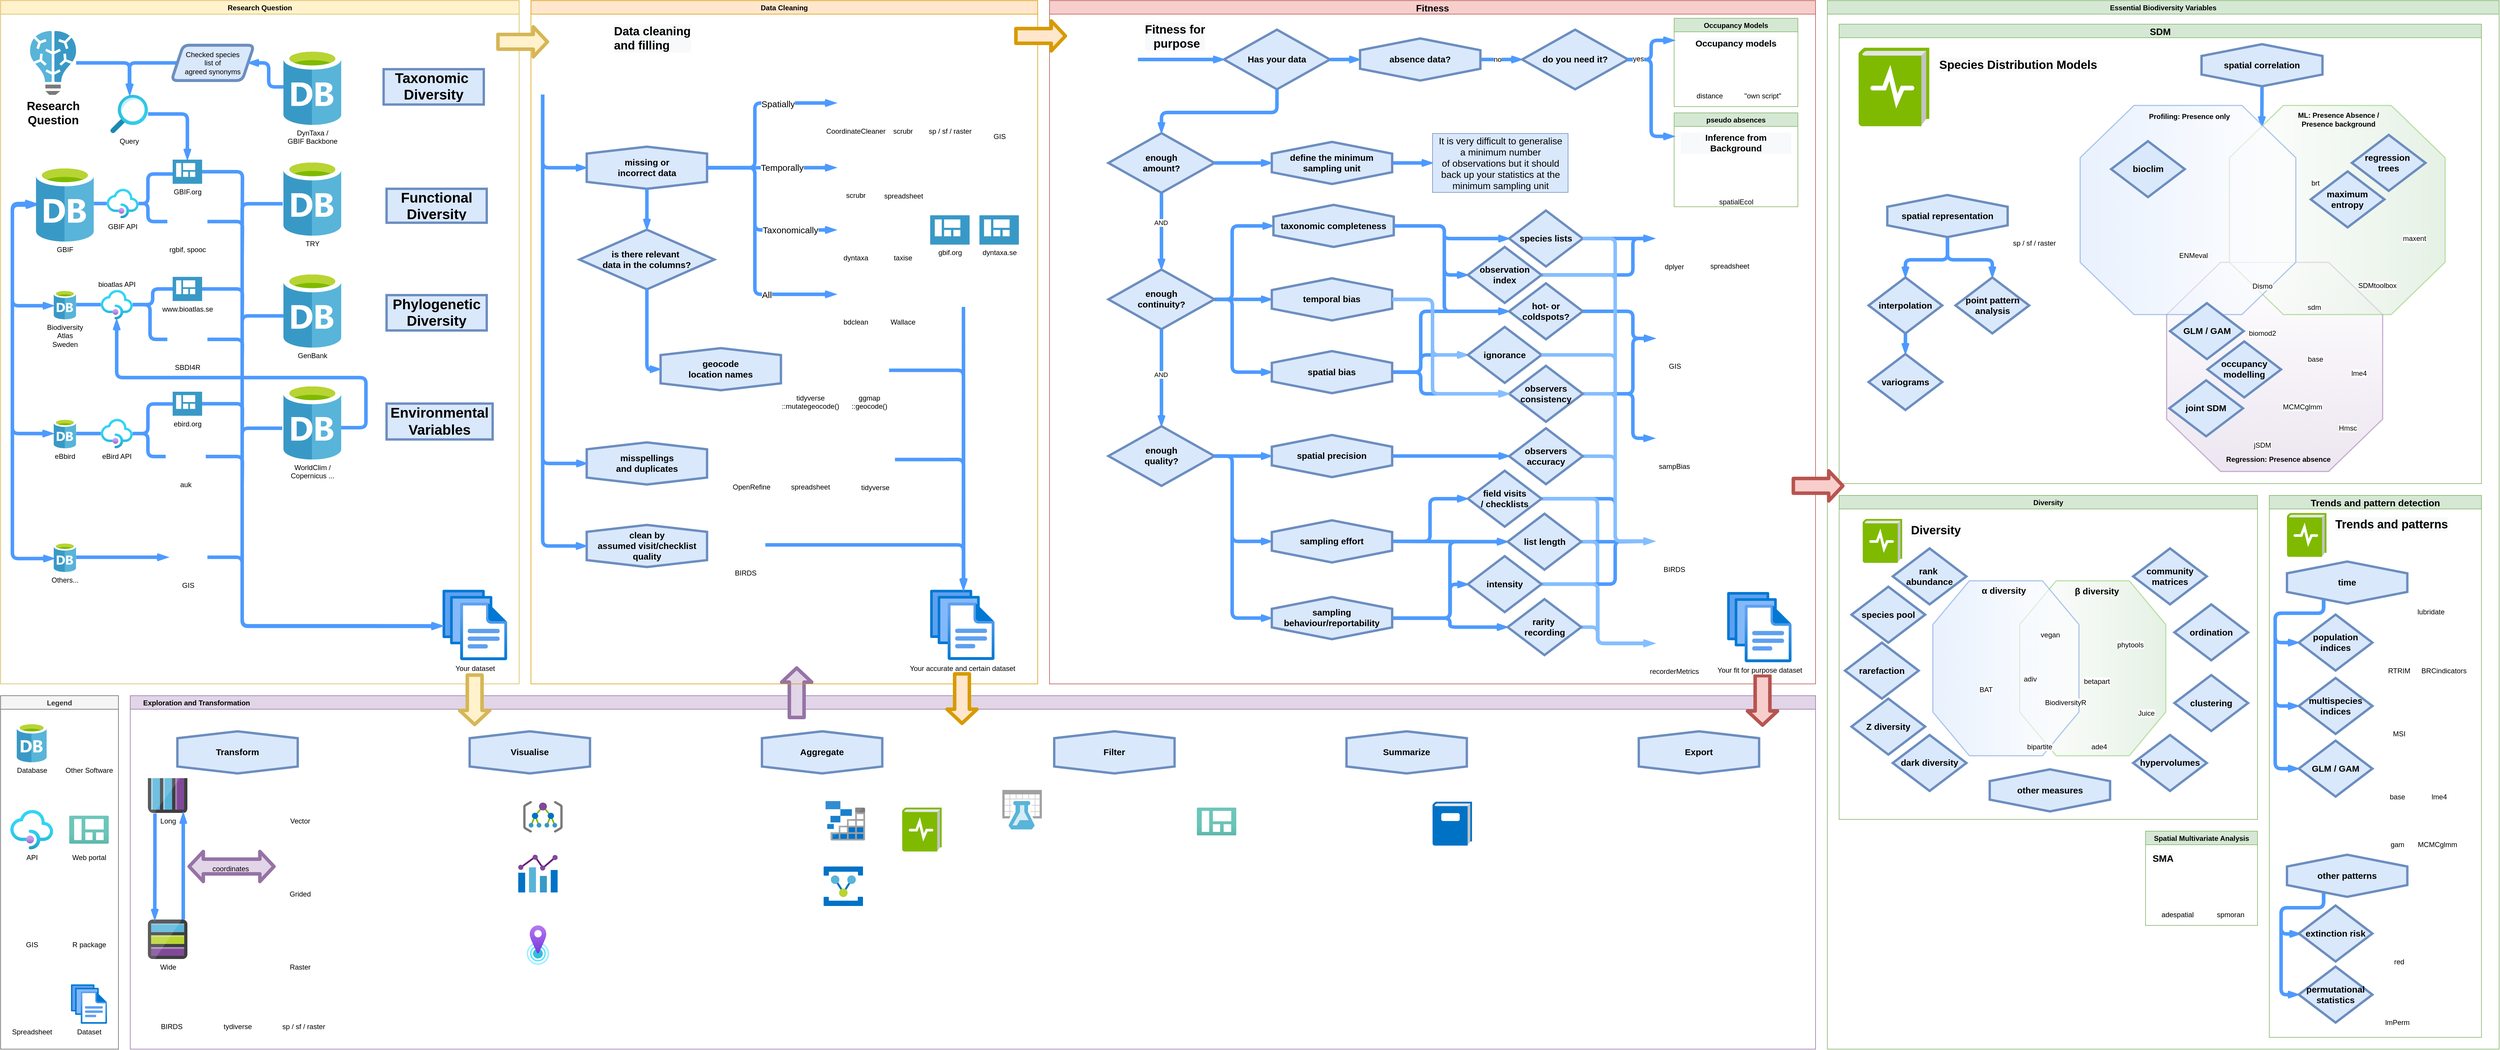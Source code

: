 <mxfile version="13.10.4" type="github">
  <diagram id="C5RBs43oDa-KdzZeNtuy" name="Page-1">
    <mxGraphModel dx="3100" dy="1622" grid="1" gridSize="10" guides="1" tooltips="1" connect="1" arrows="1" fold="1" page="1" pageScale="1" pageWidth="3300" pageHeight="2339" math="0" shadow="0">
      <root>
        <mxCell id="WIyWlLk6GJQsqaUBKTNV-0" />
        <mxCell id="WIyWlLk6GJQsqaUBKTNV-1" parent="WIyWlLk6GJQsqaUBKTNV-0" />
        <mxCell id="3pJFGj4-_oHTbB4DjswW-112" value="Essential Biodiversity Variables" style="swimlane;labelBackgroundColor=none;fontSize=12;align=center;fillColor=#d5e8d4;strokeColor=#82b366;" vertex="1" parent="WIyWlLk6GJQsqaUBKTNV-1">
          <mxGeometry x="3100" width="1140" height="1780" as="geometry" />
        </mxCell>
        <mxCell id="awDAAARCZt9qaH9nBusd-10" value="Diversity" style="swimlane;container=1;fillColor=#d5e8d4;strokeColor=#82b366;" parent="3pJFGj4-_oHTbB4DjswW-112" vertex="1">
          <mxGeometry x="20" y="840" width="710" height="550" as="geometry">
            <mxRectangle width="80" height="23" as="alternateBounds" />
          </mxGeometry>
        </mxCell>
        <mxCell id="mfQDYrMZqN6Y804PRQHQ-18" style="edgeStyle=orthogonalEdgeStyle;rounded=1;orthogonalLoop=1;jettySize=auto;html=1;entryX=0;entryY=0.5;entryDx=0;entryDy=0;fontSize=24;" parent="awDAAARCZt9qaH9nBusd-10" target="mfQDYrMZqN6Y804PRQHQ-16" edge="1">
          <mxGeometry x="900" y="118.06" as="geometry">
            <mxPoint x="1690" y="647.6" as="sourcePoint" />
          </mxGeometry>
        </mxCell>
        <mxCell id="3pJFGj4-_oHTbB4DjswW-29" value="&lt;div style=&quot;color: rgb(0 , 0 , 0) ; font-family: &amp;#34;helvetica&amp;#34; ; font-style: normal ; letter-spacing: normal ; text-align: center ; text-indent: 0px ; text-transform: none ; word-spacing: 0px ; background-color: rgb(248 , 249 , 250)&quot;&gt;&lt;span style=&quot;font-size: 20px&quot;&gt;&lt;b&gt;Diversity&lt;/b&gt;&lt;/span&gt;&lt;/div&gt;" style="text;whiteSpace=wrap;html=1;fontSize=16;" vertex="1" parent="awDAAARCZt9qaH9nBusd-10">
          <mxGeometry x="120" y="40" width="100" height="40" as="geometry" />
        </mxCell>
        <mxCell id="3pJFGj4-_oHTbB4DjswW-100" value="" style="aspect=fixed;html=1;points=[];align=center;image;fontSize=12;image=img/lib/mscae/LogDiagnostics.svg;" vertex="1" parent="awDAAARCZt9qaH9nBusd-10">
          <mxGeometry x="40" y="40.0" width="67" height="74.44" as="geometry" />
        </mxCell>
        <mxCell id="3pJFGj4-_oHTbB4DjswW-105" value="" style="group" vertex="1" connectable="0" parent="awDAAARCZt9qaH9nBusd-10">
          <mxGeometry x="10" y="90" width="684" height="446.5" as="geometry" />
        </mxCell>
        <mxCell id="3pJFGj4-_oHTbB4DjswW-9" value="&lt;div&gt;&lt;br&gt;&lt;/div&gt;&lt;div&gt;rank&amp;nbsp;&lt;/div&gt;&lt;div&gt;abundance&lt;/div&gt;" style="rhombus;whiteSpace=wrap;html=1;fontSize=15;rounded=0;fontStyle=1;strokeColor=#6c8ebf;strokeWidth=4;fillColor=#dae8fc;spacing=5;spacingTop=-20;" vertex="1" parent="3pJFGj4-_oHTbB4DjswW-105">
          <mxGeometry x="81" width="125" height="95" as="geometry" />
        </mxCell>
        <mxCell id="3pJFGj4-_oHTbB4DjswW-10" value="&lt;div&gt;&lt;br&gt;&lt;/div&gt;&lt;div&gt;species pool&lt;/div&gt;" style="rhombus;whiteSpace=wrap;html=1;fontSize=15;rounded=0;fontStyle=1;strokeColor=#6c8ebf;strokeWidth=4;fillColor=#dae8fc;spacing=5;spacingTop=-20;" vertex="1" parent="3pJFGj4-_oHTbB4DjswW-105">
          <mxGeometry x="11" y="65.0" width="125" height="95" as="geometry" />
        </mxCell>
        <mxCell id="3pJFGj4-_oHTbB4DjswW-12" value="&lt;div&gt;&lt;br&gt;&lt;/div&gt;&lt;div&gt;dark diversity&lt;/div&gt;" style="rhombus;whiteSpace=wrap;html=1;fontSize=15;rounded=0;fontStyle=1;strokeColor=#6c8ebf;strokeWidth=4;fillColor=#dae8fc;spacing=5;spacingTop=-20;" vertex="1" parent="3pJFGj4-_oHTbB4DjswW-105">
          <mxGeometry x="81" y="316.75" width="125" height="95" as="geometry" />
        </mxCell>
        <mxCell id="3pJFGj4-_oHTbB4DjswW-14" value="&lt;div&gt;&lt;br&gt;&lt;/div&gt;&lt;div&gt;rarefaction&lt;/div&gt;" style="rhombus;whiteSpace=wrap;html=1;fontSize=15;rounded=0;fontStyle=1;strokeColor=#6c8ebf;strokeWidth=4;fillColor=#dae8fc;spacing=5;spacingTop=-20;" vertex="1" parent="3pJFGj4-_oHTbB4DjswW-105">
          <mxGeometry y="160.0" width="125" height="95" as="geometry" />
        </mxCell>
        <mxCell id="3pJFGj4-_oHTbB4DjswW-26" value="&lt;span&gt;&lt;br&gt;other measures&lt;/span&gt;" style="shape=hexagon;perimeter=hexagonPerimeter2;whiteSpace=wrap;html=1;fixedSize=1;rounded=0;labelBackgroundColor=none;strokeColor=#6c8ebf;fillColor=#dae8fc;gradientColor=none;fontSize=15;direction=south;strokeWidth=4;spacing=5;spacingTop=-20;fontStyle=1;verticalAlign=middle;size=20.0;" vertex="1" parent="3pJFGj4-_oHTbB4DjswW-105">
          <mxGeometry x="245.572" y="375" width="204.235" height="71.5" as="geometry" />
        </mxCell>
        <mxCell id="3pJFGj4-_oHTbB4DjswW-11" value="&lt;div&gt;&lt;br&gt;&lt;/div&gt;&lt;div&gt;Z diversity&lt;/div&gt;" style="rhombus;whiteSpace=wrap;html=1;fontSize=15;rounded=0;fontStyle=1;strokeColor=#6c8ebf;strokeWidth=4;fillColor=#dae8fc;spacing=5;spacingTop=-20;" vertex="1" parent="3pJFGj4-_oHTbB4DjswW-105">
          <mxGeometry x="11" y="255" width="125" height="95" as="geometry" />
        </mxCell>
        <mxCell id="3pJFGj4-_oHTbB4DjswW-40" value="" style="verticalLabelPosition=bottom;verticalAlign=middle;html=1;shape=mxgraph.basic.polygon;polyCoords=[[0.25,0],[0.75,0],[1,0.25],[1,0.75],[0.75,1],[0.25,1],[0,0.75],[0,0.25]];polyline=0;rounded=0;fontSize=15;fontStyle=1;strokeWidth=2;fillColor=#d5e8d4;spacing=5;spacingTop=-20;gradientDirection=west;opacity=60;gradientColor=#ffffff;strokeColor=#97D077;" vertex="1" parent="3pJFGj4-_oHTbB4DjswW-105">
          <mxGeometry x="296.37" y="55" width="248" height="297" as="geometry" />
        </mxCell>
        <mxCell id="3pJFGj4-_oHTbB4DjswW-41" value="" style="verticalLabelPosition=bottom;verticalAlign=middle;html=1;shape=mxgraph.basic.polygon;polyCoords=[[0.25,0],[0.75,0],[1,0.25],[1,0.75],[0.75,1],[0.25,1],[0,0.75],[0,0.25]];polyline=0;rounded=0;fontSize=15;fontStyle=1;strokeWidth=2;fillColor=#dae8fc;spacing=5;spacingTop=-20;gradientDirection=east;gradientColor=#ffffff;opacity=60;strokeColor=#7EA6E0;" vertex="1" parent="3pJFGj4-_oHTbB4DjswW-105">
          <mxGeometry x="149" y="55" width="248" height="297" as="geometry" />
        </mxCell>
        <mxCell id="3pJFGj4-_oHTbB4DjswW-42" value="&lt;span style=&quot;font-size: 15px&quot;&gt;α diversity&lt;/span&gt;" style="text;html=1;align=center;verticalAlign=middle;resizable=0;points=[];autosize=1;fontStyle=1" vertex="1" parent="3pJFGj4-_oHTbB4DjswW-105">
          <mxGeometry x="224.25" y="61" width="90" height="20" as="geometry" />
        </mxCell>
        <mxCell id="Y2ZBj6na6wr-5ao4Nka5-165" value="vegan" style="shape=image;html=1;verticalAlign=top;verticalLabelPosition=bottom;labelBackgroundColor=#ffffff;imageAspect=0;aspect=fixed;image=https://cdn4.iconfinder.com/data/icons/logos-and-brands/512/285_R_Project_logo-128.png" parent="3pJFGj4-_oHTbB4DjswW-105" vertex="1">
          <mxGeometry x="313.819" y="65" width="67.746" height="67.746" as="geometry" />
        </mxCell>
        <mxCell id="3pJFGj4-_oHTbB4DjswW-3" value="adiv" style="shape=image;html=1;verticalAlign=top;verticalLabelPosition=bottom;labelBackgroundColor=#ffffff;imageAspect=0;aspect=fixed;image=https://cdn4.iconfinder.com/data/icons/logos-and-brands/512/285_R_Project_logo-128.png" vertex="1" parent="3pJFGj4-_oHTbB4DjswW-105">
          <mxGeometry x="280" y="140.0" width="67.746" height="67.746" as="geometry" />
        </mxCell>
        <mxCell id="3pJFGj4-_oHTbB4DjswW-4" value="bipartite" style="shape=image;html=1;verticalAlign=top;verticalLabelPosition=bottom;labelBackgroundColor=#ffffff;imageAspect=0;aspect=fixed;image=https://cdn4.iconfinder.com/data/icons/logos-and-brands/512/285_R_Project_logo-128.png" vertex="1" parent="3pJFGj4-_oHTbB4DjswW-105">
          <mxGeometry x="296.37" y="255" width="67.746" height="67.746" as="geometry" />
        </mxCell>
        <mxCell id="3pJFGj4-_oHTbB4DjswW-5" value="BAT" style="shape=image;html=1;verticalAlign=top;verticalLabelPosition=bottom;labelBackgroundColor=#ffffff;imageAspect=0;aspect=fixed;image=https://cdn4.iconfinder.com/data/icons/logos-and-brands/512/285_R_Project_logo-128.png" vertex="1" parent="3pJFGj4-_oHTbB4DjswW-105">
          <mxGeometry x="205.499" y="158.75" width="67.746" height="67.746" as="geometry" />
        </mxCell>
        <mxCell id="3pJFGj4-_oHTbB4DjswW-19" value="betapart" style="shape=image;html=1;verticalAlign=top;verticalLabelPosition=bottom;labelBackgroundColor=#ffffff;imageAspect=0;aspect=fixed;image=https://cdn4.iconfinder.com/data/icons/logos-and-brands/512/285_R_Project_logo-128.png" vertex="1" parent="3pJFGj4-_oHTbB4DjswW-105">
          <mxGeometry x="393.129" y="144.25" width="67.746" height="67.746" as="geometry" />
        </mxCell>
        <mxCell id="3pJFGj4-_oHTbB4DjswW-43" value="&lt;span style=&quot;font-size: 15px&quot;&gt;β&lt;/span&gt;&lt;span style=&quot;font-size: 15px&quot;&gt;&amp;nbsp;diversity&lt;/span&gt;" style="text;html=1;align=center;verticalAlign=middle;resizable=0;points=[];autosize=1;fontStyle=1" vertex="1" parent="3pJFGj4-_oHTbB4DjswW-105">
          <mxGeometry x="382.0" y="62" width="90" height="20" as="geometry" />
        </mxCell>
        <mxCell id="3pJFGj4-_oHTbB4DjswW-22" value="ade4&lt;span style=&quot;color: rgba(0 , 0 , 0 , 0) ; font-family: monospace ; font-size: 0px ; background-color: rgb(248 , 249 , 250)&quot;&gt;%3CmxGraphModel%3E%3Croot%3E%3CmxCell%20id%3D%220%22%2F%3E%3CmxCell%20id%3D%221%22%20parent%3D%220%22%2F%3E%3CmxCell%20id%3D%222%22%20value%3D%22adiv%22%20style%3D%22shape%3Dimage%3Bhtml%3D1%3BverticalAlign%3Dtop%3BverticalLabelPosition%3Dbottom%3BlabelBackgroundColor%3D%23ffffff%3BimageAspect%3D0%3Baspect%3Dfixed%3Bimage%3Dhttps%3A%2F%2Fcdn4.iconfinder.com%2Fdata%2Ficons%2Flogos-and-brands%2F512%2F285_R_Project_logo-128.png%22%20vertex%3D%221%22%20parent%3D%221%22%3E%3CmxGeometry%20x%3D%223957%22%20y%3D%221850%22%20width%3D%2267.746%22%20height%3D%2267.746%22%20as%3D%22geometry%22%2F%3E%3C%2FmxCell%3E%3C%2Froot%3E%3C%2FmxGraphModel%3E&lt;/span&gt;" style="shape=image;html=1;verticalAlign=top;verticalLabelPosition=bottom;labelBackgroundColor=#ffffff;imageAspect=0;aspect=fixed;image=https://cdn4.iconfinder.com/data/icons/logos-and-brands/512/285_R_Project_logo-128.png" vertex="1" parent="3pJFGj4-_oHTbB4DjswW-105">
          <mxGeometry x="397" y="255" width="67.746" height="67.746" as="geometry" />
        </mxCell>
        <mxCell id="3pJFGj4-_oHTbB4DjswW-23" value="phytools" style="shape=image;html=1;verticalAlign=top;verticalLabelPosition=bottom;labelBackgroundColor=#ffffff;imageAspect=0;aspect=fixed;image=https://cdn4.iconfinder.com/data/icons/logos-and-brands/512/285_R_Project_logo-128.png" vertex="1" parent="3pJFGj4-_oHTbB4DjswW-105">
          <mxGeometry x="449.81" y="82" width="67.746" height="67.746" as="geometry" />
        </mxCell>
        <mxCell id="3pJFGj4-_oHTbB4DjswW-24" value="Juice" style="shape=image;html=1;verticalAlign=top;verticalLabelPosition=bottom;labelBackgroundColor=#ffffff;imageAspect=0;aspect=fixed;image=https://cdn3.iconfinder.com/data/icons/google-suits-1/32/3_sites_google_window_website_search_engine-128.png;fontSize=12;" vertex="1" parent="3pJFGj4-_oHTbB4DjswW-105">
          <mxGeometry x="477.37" y="199" width="67" height="67" as="geometry" />
        </mxCell>
        <mxCell id="3pJFGj4-_oHTbB4DjswW-102" value="" style="group" vertex="1" connectable="0" parent="3pJFGj4-_oHTbB4DjswW-105">
          <mxGeometry x="489" y="2.842e-14" width="195" height="411.75" as="geometry" />
        </mxCell>
        <mxCell id="3pJFGj4-_oHTbB4DjswW-13" value="&lt;div&gt;&lt;br&gt;&lt;/div&gt;&lt;div&gt;community matrices&lt;/div&gt;" style="rhombus;whiteSpace=wrap;html=1;fontSize=15;rounded=0;fontStyle=1;strokeColor=#6c8ebf;strokeWidth=4;fillColor=#dae8fc;spacing=5;spacingTop=-20;" vertex="1" parent="3pJFGj4-_oHTbB4DjswW-102">
          <mxGeometry width="125" height="95" as="geometry" />
        </mxCell>
        <mxCell id="3pJFGj4-_oHTbB4DjswW-20" value="&lt;div&gt;&lt;br&gt;&lt;/div&gt;&lt;div&gt;clustering&lt;/div&gt;" style="rhombus;whiteSpace=wrap;html=1;fontSize=15;rounded=0;fontStyle=1;strokeColor=#6c8ebf;strokeWidth=4;fillColor=#dae8fc;spacing=5;spacingTop=-20;" vertex="1" parent="3pJFGj4-_oHTbB4DjswW-102">
          <mxGeometry x="70" y="215" width="125" height="95" as="geometry" />
        </mxCell>
        <mxCell id="3pJFGj4-_oHTbB4DjswW-21" value="&lt;div&gt;&lt;br&gt;&lt;/div&gt;&lt;div&gt;ordination&lt;/div&gt;" style="rhombus;whiteSpace=wrap;html=1;fontSize=15;rounded=0;fontStyle=1;strokeColor=#6c8ebf;strokeWidth=4;fillColor=#dae8fc;spacing=5;spacingTop=-20;" vertex="1" parent="3pJFGj4-_oHTbB4DjswW-102">
          <mxGeometry x="70" y="95" width="125" height="95" as="geometry" />
        </mxCell>
        <mxCell id="3pJFGj4-_oHTbB4DjswW-25" value="&lt;div&gt;&lt;br&gt;&lt;/div&gt;&lt;div&gt;hypervolumes&lt;/div&gt;" style="rhombus;whiteSpace=wrap;html=1;fontSize=15;rounded=0;fontStyle=1;strokeColor=#6c8ebf;strokeWidth=4;fillColor=#dae8fc;spacing=5;spacingTop=-20;" vertex="1" parent="3pJFGj4-_oHTbB4DjswW-102">
          <mxGeometry y="316.75" width="125" height="95" as="geometry" />
        </mxCell>
        <mxCell id="3pJFGj4-_oHTbB4DjswW-110" value="BiodiversityR" style="shape=image;html=1;verticalAlign=top;verticalLabelPosition=bottom;labelBackgroundColor=#ffffff;imageAspect=0;aspect=fixed;image=https://cdn4.iconfinder.com/data/icons/logos-and-brands/512/285_R_Project_logo-128.png" vertex="1" parent="3pJFGj4-_oHTbB4DjswW-105">
          <mxGeometry x="340" y="180" width="67.746" height="67.746" as="geometry" />
        </mxCell>
        <mxCell id="awDAAARCZt9qaH9nBusd-14" value="Trends and pattern detection" style="swimlane;fontSize=16;container=1;fillColor=#d5e8d4;strokeColor=#82b366;" parent="3pJFGj4-_oHTbB4DjswW-112" vertex="1">
          <mxGeometry x="750" y="840" width="360" height="920" as="geometry">
            <mxRectangle x="6230" y="1590" width="110" height="23" as="alternateBounds" />
          </mxGeometry>
        </mxCell>
        <mxCell id="3pJFGj4-_oHTbB4DjswW-89" style="edgeStyle=orthogonalEdgeStyle;orthogonalLoop=1;jettySize=auto;html=1;exitX=1;exitY=0.75;exitDx=0;exitDy=0;entryX=0;entryY=0.5;entryDx=0;entryDy=0;labelBackgroundColor=none;startArrow=none;startFill=0;endArrow=openThin;endFill=0;strokeColor=#4D9AFF;strokeWidth=6;fontSize=25;fontColor=#000000;" edge="1" parent="awDAAARCZt9qaH9nBusd-14" source="3pJFGj4-_oHTbB4DjswW-0" target="3pJFGj4-_oHTbB4DjswW-48">
          <mxGeometry relative="1" as="geometry">
            <Array as="points">
              <mxPoint x="92" y="200" />
              <mxPoint x="10" y="200" />
              <mxPoint x="10" y="250" />
            </Array>
          </mxGeometry>
        </mxCell>
        <mxCell id="3pJFGj4-_oHTbB4DjswW-90" style="edgeStyle=orthogonalEdgeStyle;orthogonalLoop=1;jettySize=auto;html=1;exitX=1;exitY=0.75;exitDx=0;exitDy=0;entryX=0;entryY=0.5;entryDx=0;entryDy=0;labelBackgroundColor=none;startArrow=none;startFill=0;endArrow=openThin;endFill=0;strokeColor=#4D9AFF;strokeWidth=6;fontSize=25;fontColor=#000000;" edge="1" parent="awDAAARCZt9qaH9nBusd-14" source="3pJFGj4-_oHTbB4DjswW-0" target="3pJFGj4-_oHTbB4DjswW-38">
          <mxGeometry relative="1" as="geometry">
            <Array as="points">
              <mxPoint x="92" y="200" />
              <mxPoint x="10" y="200" />
              <mxPoint x="10" y="358" />
            </Array>
          </mxGeometry>
        </mxCell>
        <mxCell id="3pJFGj4-_oHTbB4DjswW-91" style="edgeStyle=orthogonalEdgeStyle;orthogonalLoop=1;jettySize=auto;html=1;exitX=1;exitY=0.75;exitDx=0;exitDy=0;entryX=0;entryY=0.5;entryDx=0;entryDy=0;labelBackgroundColor=none;startArrow=none;startFill=0;endArrow=openThin;endFill=0;strokeColor=#4D9AFF;strokeWidth=6;fontSize=25;fontColor=#000000;" edge="1" parent="awDAAARCZt9qaH9nBusd-14" source="3pJFGj4-_oHTbB4DjswW-0" target="3pJFGj4-_oHTbB4DjswW-34">
          <mxGeometry relative="1" as="geometry">
            <Array as="points">
              <mxPoint x="92" y="200" />
              <mxPoint x="10" y="200" />
              <mxPoint x="10" y="464" />
            </Array>
          </mxGeometry>
        </mxCell>
        <mxCell id="3pJFGj4-_oHTbB4DjswW-0" value="&lt;br&gt;time" style="shape=hexagon;perimeter=hexagonPerimeter2;whiteSpace=wrap;html=1;fixedSize=1;rounded=0;labelBackgroundColor=none;strokeColor=#6c8ebf;fillColor=#dae8fc;gradientColor=none;fontSize=15;direction=south;strokeWidth=4;spacing=5;spacingTop=-20;fontStyle=1;verticalAlign=middle;size=20.0;" vertex="1" parent="awDAAARCZt9qaH9nBusd-14">
          <mxGeometry x="30.002" y="112.32" width="204.235" height="71.5" as="geometry" />
        </mxCell>
        <mxCell id="3pJFGj4-_oHTbB4DjswW-1" value="lubridate" style="shape=image;html=1;verticalAlign=top;verticalLabelPosition=bottom;labelBackgroundColor=#ffffff;imageAspect=0;aspect=fixed;image=https://cdn4.iconfinder.com/data/icons/logos-and-brands/512/285_R_Project_logo-128.png" vertex="1" parent="awDAAARCZt9qaH9nBusd-14">
          <mxGeometry x="239.999" y="116.07" width="67.746" height="67.746" as="geometry" />
        </mxCell>
        <mxCell id="3pJFGj4-_oHTbB4DjswW-27" value="BRCindicators" style="shape=image;html=1;verticalAlign=top;verticalLabelPosition=bottom;labelBackgroundColor=#ffffff;imageAspect=0;aspect=fixed;image=https://cdn4.iconfinder.com/data/icons/logos-and-brands/512/285_R_Project_logo-128.png" vertex="1" parent="awDAAARCZt9qaH9nBusd-14">
          <mxGeometry x="262.249" y="216.01" width="67.746" height="67.746" as="geometry" />
        </mxCell>
        <mxCell id="3pJFGj4-_oHTbB4DjswW-28" value="&lt;div style=&quot;color: rgb(0 , 0 , 0) ; font-family: &amp;#34;helvetica&amp;#34; ; font-style: normal ; letter-spacing: normal ; text-align: center ; text-indent: 0px ; text-transform: none ; word-spacing: 0px ; background-color: rgb(248 , 249 , 250)&quot;&gt;&lt;span style=&quot;font-size: 20px&quot;&gt;&lt;b&gt;Trends and patterns&lt;/b&gt;&lt;/span&gt;&lt;/div&gt;" style="text;whiteSpace=wrap;html=1;fontSize=16;" vertex="1" parent="awDAAARCZt9qaH9nBusd-14">
          <mxGeometry x="110" y="29.88" width="220" height="40" as="geometry" />
        </mxCell>
        <mxCell id="3pJFGj4-_oHTbB4DjswW-30" value="MSI" style="shape=image;html=1;verticalAlign=top;verticalLabelPosition=bottom;labelBackgroundColor=#ffffff;imageAspect=0;aspect=fixed;image=https://cdn4.iconfinder.com/data/icons/logos-and-brands/512/285_R_Project_logo-128.png" vertex="1" parent="awDAAARCZt9qaH9nBusd-14">
          <mxGeometry x="186.489" y="323.63" width="67.746" height="67.746" as="geometry" />
        </mxCell>
        <mxCell id="3pJFGj4-_oHTbB4DjswW-92" style="edgeStyle=orthogonalEdgeStyle;orthogonalLoop=1;jettySize=auto;html=1;exitX=1;exitY=0.75;exitDx=0;exitDy=0;entryX=0.022;entryY=0.507;entryDx=0;entryDy=0;entryPerimeter=0;labelBackgroundColor=none;startArrow=none;startFill=0;endArrow=openThin;endFill=0;strokeColor=#4D9AFF;strokeWidth=6;fontSize=25;fontColor=#000000;" edge="1" parent="awDAAARCZt9qaH9nBusd-14" source="3pJFGj4-_oHTbB4DjswW-31" target="3pJFGj4-_oHTbB4DjswW-46">
          <mxGeometry relative="1" as="geometry">
            <Array as="points">
              <mxPoint x="92" y="700" />
              <mxPoint x="20" y="700" />
              <mxPoint x="20" y="744" />
            </Array>
          </mxGeometry>
        </mxCell>
        <mxCell id="3pJFGj4-_oHTbB4DjswW-93" style="edgeStyle=orthogonalEdgeStyle;orthogonalLoop=1;jettySize=auto;html=1;exitX=1;exitY=0.75;exitDx=0;exitDy=0;entryX=0;entryY=0.5;entryDx=0;entryDy=0;labelBackgroundColor=none;startArrow=none;startFill=0;endArrow=openThin;endFill=0;strokeColor=#4D9AFF;strokeWidth=6;fontSize=25;fontColor=#000000;" edge="1" parent="awDAAARCZt9qaH9nBusd-14" source="3pJFGj4-_oHTbB4DjswW-31" target="3pJFGj4-_oHTbB4DjswW-32">
          <mxGeometry relative="1" as="geometry">
            <Array as="points">
              <mxPoint x="92" y="700" />
              <mxPoint x="20" y="700" />
              <mxPoint x="20" y="848" />
            </Array>
          </mxGeometry>
        </mxCell>
        <mxCell id="3pJFGj4-_oHTbB4DjswW-31" value="&lt;br&gt;&lt;span&gt;other patterns&lt;/span&gt;" style="shape=hexagon;perimeter=hexagonPerimeter2;whiteSpace=wrap;html=1;fixedSize=1;rounded=0;labelBackgroundColor=none;strokeColor=#6c8ebf;fillColor=#dae8fc;gradientColor=none;fontSize=15;direction=south;strokeWidth=4;spacing=5;spacingTop=-20;fontStyle=1;verticalAlign=middle;size=20.0;" vertex="1" parent="awDAAARCZt9qaH9nBusd-14">
          <mxGeometry x="30.002" y="610" width="204.235" height="71.5" as="geometry" />
        </mxCell>
        <mxCell id="3pJFGj4-_oHTbB4DjswW-32" value="&lt;div&gt;&lt;br&gt;&lt;/div&gt;&lt;div&gt;&lt;span&gt;permutational&lt;/span&gt;&lt;br&gt;&lt;/div&gt;&lt;div&gt;statistics&lt;/div&gt;" style="rhombus;whiteSpace=wrap;html=1;fontSize=15;rounded=0;fontStyle=1;strokeColor=#6c8ebf;strokeWidth=4;fillColor=#dae8fc;spacing=5;spacingTop=-20;" vertex="1" parent="awDAAARCZt9qaH9nBusd-14">
          <mxGeometry x="50" y="800" width="125" height="95" as="geometry" />
        </mxCell>
        <mxCell id="3pJFGj4-_oHTbB4DjswW-33" value="lme4" style="shape=image;html=1;verticalAlign=top;verticalLabelPosition=bottom;labelBackgroundColor=#ffffff;imageAspect=0;aspect=fixed;image=https://cdn4.iconfinder.com/data/icons/logos-and-brands/512/285_R_Project_logo-128.png" vertex="1" parent="awDAAARCZt9qaH9nBusd-14">
          <mxGeometry x="254.239" y="430.01" width="67.746" height="67.746" as="geometry" />
        </mxCell>
        <mxCell id="3pJFGj4-_oHTbB4DjswW-34" value="&lt;div&gt;&lt;br&gt;&lt;/div&gt;&lt;div&gt;GLM / GAM&lt;/div&gt;" style="rhombus;whiteSpace=wrap;html=1;fontSize=15;rounded=0;fontStyle=1;strokeColor=#6c8ebf;strokeWidth=4;fillColor=#dae8fc;spacing=5;spacingTop=-20;" vertex="1" parent="awDAAARCZt9qaH9nBusd-14">
          <mxGeometry x="50" y="416.38" width="125" height="95" as="geometry" />
        </mxCell>
        <mxCell id="3pJFGj4-_oHTbB4DjswW-35" value="base" style="shape=image;html=1;verticalAlign=top;verticalLabelPosition=bottom;labelBackgroundColor=#ffffff;imageAspect=0;aspect=fixed;image=https://cdn4.iconfinder.com/data/icons/logos-and-brands/512/285_R_Project_logo-128.png" vertex="1" parent="awDAAARCZt9qaH9nBusd-14">
          <mxGeometry x="183.009" y="430.01" width="67.746" height="67.746" as="geometry" />
        </mxCell>
        <mxCell id="3pJFGj4-_oHTbB4DjswW-36" value="gam" style="shape=image;html=1;verticalAlign=top;verticalLabelPosition=bottom;labelBackgroundColor=#ffffff;imageAspect=0;aspect=fixed;image=https://cdn4.iconfinder.com/data/icons/logos-and-brands/512/285_R_Project_logo-128.png" vertex="1" parent="awDAAARCZt9qaH9nBusd-14">
          <mxGeometry x="183.009" y="511.38" width="67.746" height="67.746" as="geometry" />
        </mxCell>
        <mxCell id="3pJFGj4-_oHTbB4DjswW-37" value="lmPerm" style="shape=image;html=1;verticalAlign=top;verticalLabelPosition=bottom;labelBackgroundColor=#ffffff;imageAspect=0;aspect=fixed;image=https://cdn4.iconfinder.com/data/icons/logos-and-brands/512/285_R_Project_logo-128.png" vertex="1" parent="awDAAARCZt9qaH9nBusd-14">
          <mxGeometry x="183.009" y="813.63" width="67.746" height="67.746" as="geometry" />
        </mxCell>
        <mxCell id="3pJFGj4-_oHTbB4DjswW-38" value="&lt;div&gt;&lt;br&gt;&lt;/div&gt;&lt;div&gt;multispecies indices&lt;/div&gt;" style="rhombus;whiteSpace=wrap;html=1;fontSize=15;rounded=0;fontStyle=1;strokeColor=#6c8ebf;strokeWidth=4;fillColor=#dae8fc;spacing=5;spacingTop=-20;" vertex="1" parent="awDAAARCZt9qaH9nBusd-14">
          <mxGeometry x="50" y="310" width="125" height="95" as="geometry" />
        </mxCell>
        <mxCell id="3pJFGj4-_oHTbB4DjswW-39" value="MCMCglmm" style="shape=image;html=1;verticalAlign=top;verticalLabelPosition=bottom;labelBackgroundColor=#ffffff;imageAspect=0;aspect=fixed;image=https://cdn4.iconfinder.com/data/icons/logos-and-brands/512/285_R_Project_logo-128.png" vertex="1" parent="awDAAARCZt9qaH9nBusd-14">
          <mxGeometry x="250.76" y="511.38" width="67.746" height="67.746" as="geometry" />
        </mxCell>
        <mxCell id="3pJFGj4-_oHTbB4DjswW-45" value="RTRIM" style="shape=image;html=1;verticalAlign=top;verticalLabelPosition=bottom;labelBackgroundColor=#ffffff;imageAspect=0;aspect=fixed;image=https://cdn4.iconfinder.com/data/icons/logos-and-brands/512/285_R_Project_logo-128.png" vertex="1" parent="awDAAARCZt9qaH9nBusd-14">
          <mxGeometry x="186.489" y="216.01" width="67.746" height="67.746" as="geometry" />
        </mxCell>
        <mxCell id="3pJFGj4-_oHTbB4DjswW-46" value="&lt;div&gt;&lt;br&gt;&lt;/div&gt;&lt;div&gt;extinction risk&lt;/div&gt;" style="rhombus;whiteSpace=wrap;html=1;fontSize=15;rounded=0;fontStyle=1;strokeColor=#6c8ebf;strokeWidth=4;fillColor=#dae8fc;spacing=5;spacingTop=-20;" vertex="1" parent="awDAAARCZt9qaH9nBusd-14">
          <mxGeometry x="50" y="696.25" width="125" height="95" as="geometry" />
        </mxCell>
        <mxCell id="3pJFGj4-_oHTbB4DjswW-47" value="red" style="shape=image;html=1;verticalAlign=top;verticalLabelPosition=bottom;labelBackgroundColor=#ffffff;imageAspect=0;aspect=fixed;image=https://cdn4.iconfinder.com/data/icons/logos-and-brands/512/285_R_Project_logo-128.png" vertex="1" parent="awDAAARCZt9qaH9nBusd-14">
          <mxGeometry x="186.489" y="709.88" width="67.746" height="67.746" as="geometry" />
        </mxCell>
        <mxCell id="3pJFGj4-_oHTbB4DjswW-48" value="&lt;div&gt;&lt;br&gt;&lt;/div&gt;&lt;div&gt;population indices&lt;/div&gt;" style="rhombus;whiteSpace=wrap;html=1;fontSize=15;rounded=0;fontStyle=1;strokeColor=#6c8ebf;strokeWidth=4;fillColor=#dae8fc;spacing=5;spacingTop=-20;" vertex="1" parent="awDAAARCZt9qaH9nBusd-14">
          <mxGeometry x="50" y="202.38" width="125" height="95" as="geometry" />
        </mxCell>
        <mxCell id="3pJFGj4-_oHTbB4DjswW-98" value="" style="aspect=fixed;html=1;points=[];align=center;image;fontSize=12;image=img/lib/mscae/LogDiagnostics.svg;" vertex="1" parent="awDAAARCZt9qaH9nBusd-14">
          <mxGeometry x="30" y="29.88" width="67" height="74.44" as="geometry" />
        </mxCell>
        <mxCell id="awDAAARCZt9qaH9nBusd-19" value="SDM" style="swimlane;fontSize=16;fillColor=#d5e8d4;strokeColor=#82b366;" parent="3pJFGj4-_oHTbB4DjswW-112" vertex="1">
          <mxGeometry x="20" y="40" width="1090" height="780" as="geometry" />
        </mxCell>
        <mxCell id="Y2ZBj6na6wr-5ao4Nka5-161" value="&lt;div style=&quot;color: rgb(0 , 0 , 0) ; font-family: &amp;#34;helvetica&amp;#34; ; font-style: normal ; letter-spacing: normal ; text-align: center ; text-indent: 0px ; text-transform: none ; word-spacing: 0px ; background-color: rgb(248 , 249 , 250)&quot;&gt;&lt;span style=&quot;font-size: 20px&quot;&gt;&lt;b&gt;Species Distribution Models&lt;/b&gt;&lt;/span&gt;&lt;/div&gt;" style="text;whiteSpace=wrap;html=1;fontSize=16;" parent="awDAAARCZt9qaH9nBusd-19" vertex="1">
          <mxGeometry x="167.5" y="49.75" width="310" height="40" as="geometry" />
        </mxCell>
        <mxCell id="aQgeZc3YTdZVwDT0ifam-16" style="edgeStyle=orthogonalEdgeStyle;rounded=1;orthogonalLoop=1;jettySize=auto;html=1;entryX=0.842;entryY=0.104;entryDx=0;entryDy=0;entryPerimeter=0;strokeColor=#4D9AFF;strokeWidth=6;fillColor=#7EA6E0;endFill=0;endArrow=openThin;startFill=0;" parent="awDAAARCZt9qaH9nBusd-19" source="Y2ZBj6na6wr-5ao4Nka5-167" target="aQgeZc3YTdZVwDT0ifam-7" edge="1">
          <mxGeometry relative="1" as="geometry" />
        </mxCell>
        <mxCell id="Y2ZBj6na6wr-5ao4Nka5-167" value="&lt;br&gt;spatial correlation" style="shape=hexagon;perimeter=hexagonPerimeter2;whiteSpace=wrap;html=1;fixedSize=1;rounded=0;labelBackgroundColor=none;strokeColor=#6c8ebf;fillColor=#dae8fc;gradientColor=none;fontSize=15;direction=south;strokeWidth=4;spacing=5;spacingTop=-20;fontStyle=1;verticalAlign=middle;size=20.0;" parent="awDAAARCZt9qaH9nBusd-19" vertex="1">
          <mxGeometry x="615.002" y="34.0" width="205.235" height="71.5" as="geometry" />
        </mxCell>
        <mxCell id="Y2ZBj6na6wr-5ao4Nka5-175" style="edgeStyle=orthogonalEdgeStyle;jumpStyle=none;orthogonalLoop=1;jettySize=auto;html=1;entryX=0.5;entryY=0;entryDx=0;entryDy=0;startFill=0;endArrow=openThin;endFill=0;strokeColor=#4D9AFF;strokeWidth=6;fillColor=#7EA6E0;fontSize=11;exitX=1;exitY=0.5;exitDx=0;exitDy=0;" parent="awDAAARCZt9qaH9nBusd-19" source="Y2ZBj6na6wr-5ao4Nka5-172" target="3pJFGj4-_oHTbB4DjswW-6" edge="1">
          <mxGeometry relative="1" as="geometry">
            <Array as="points">
              <mxPoint x="184" y="400" />
              <mxPoint x="113" y="400" />
            </Array>
            <mxPoint x="152.12" y="450" as="targetPoint" />
          </mxGeometry>
        </mxCell>
        <mxCell id="Y2ZBj6na6wr-5ao4Nka5-176" style="edgeStyle=orthogonalEdgeStyle;jumpStyle=none;orthogonalLoop=1;jettySize=auto;html=1;startFill=0;endArrow=openThin;endFill=0;strokeColor=#4D9AFF;strokeWidth=6;fillColor=#7EA6E0;fontSize=11;entryX=0.5;entryY=0;entryDx=0;entryDy=0;exitX=1;exitY=0.5;exitDx=0;exitDy=0;" parent="awDAAARCZt9qaH9nBusd-19" source="Y2ZBj6na6wr-5ao4Nka5-172" target="3pJFGj4-_oHTbB4DjswW-7" edge="1">
          <mxGeometry relative="1" as="geometry">
            <Array as="points">
              <mxPoint x="184" y="400" />
              <mxPoint x="260" y="400" />
            </Array>
            <mxPoint x="376.36" y="450" as="targetPoint" />
          </mxGeometry>
        </mxCell>
        <mxCell id="Y2ZBj6na6wr-5ao4Nka5-171" value="sp / sf / raster" style="shape=image;html=1;verticalAlign=top;verticalLabelPosition=bottom;labelBackgroundColor=#ffffff;imageAspect=0;aspect=fixed;image=https://cdn4.iconfinder.com/data/icons/logos-and-brands/512/285_R_Project_logo-128.png" parent="awDAAARCZt9qaH9nBusd-19" vertex="1">
          <mxGeometry x="297.499" y="290" width="67.746" height="67.746" as="geometry" />
        </mxCell>
        <mxCell id="Y2ZBj6na6wr-5ao4Nka5-172" value="&lt;br&gt;spatial representation" style="shape=hexagon;perimeter=hexagonPerimeter2;whiteSpace=wrap;html=1;fixedSize=1;rounded=0;labelBackgroundColor=none;strokeColor=#6c8ebf;fillColor=#dae8fc;gradientColor=none;fontSize=15;direction=south;strokeWidth=4;spacing=5;spacingTop=-20;fontStyle=1;verticalAlign=middle;size=20.0;" parent="awDAAARCZt9qaH9nBusd-19" vertex="1">
          <mxGeometry x="81.742" y="290" width="204.235" height="71.5" as="geometry" />
        </mxCell>
        <mxCell id="Y2ZBj6na6wr-5ao4Nka5-178" style="edgeStyle=orthogonalEdgeStyle;orthogonalLoop=1;jettySize=auto;html=1;entryX=0.5;entryY=0;entryDx=0;entryDy=0;startFill=0;endArrow=openThin;endFill=0;strokeColor=#4D9AFF;strokeWidth=6;fillColor=#7EA6E0;exitX=0.5;exitY=1;exitDx=0;exitDy=0;" parent="awDAAARCZt9qaH9nBusd-19" source="3pJFGj4-_oHTbB4DjswW-6" target="3pJFGj4-_oHTbB4DjswW-8" edge="1">
          <mxGeometry relative="1" as="geometry">
            <mxPoint x="152.12" y="461.5" as="sourcePoint" />
            <mxPoint x="152.12" y="510" as="targetPoint" />
          </mxGeometry>
        </mxCell>
        <mxCell id="aQgeZc3YTdZVwDT0ifam-14" value="" style="group" parent="awDAAARCZt9qaH9nBusd-19" vertex="1" connectable="0">
          <mxGeometry x="409" y="138" width="624.37" height="630.66" as="geometry" />
        </mxCell>
        <mxCell id="aQgeZc3YTdZVwDT0ifam-9" value="" style="verticalLabelPosition=bottom;verticalAlign=middle;html=1;shape=mxgraph.basic.polygon;polyCoords=[[0.25,0],[0.75,0],[1,0.25],[1,0.75],[0.75,1],[0.25,1],[0,0.75],[0,0.25]];polyline=0;rounded=0;fontSize=15;fontStyle=1;strokeWidth=2;fillColor=#e1d5e7;spacing=5;spacingTop=-20;gradientDirection=north;gradientColor=#ffffff;opacity=60;strokeColor=#A680B8;" parent="aQgeZc3YTdZVwDT0ifam-14" vertex="1">
          <mxGeometry x="146.74" y="266.32" width="366.63" height="355" as="geometry" />
        </mxCell>
        <mxCell id="aQgeZc3YTdZVwDT0ifam-8" value="" style="verticalLabelPosition=bottom;verticalAlign=middle;html=1;shape=mxgraph.basic.polygon;polyCoords=[[0.25,0],[0.75,0],[1,0.25],[1,0.75],[0.75,1],[0.25,1],[0,0.75],[0,0.25]];polyline=0;rounded=0;fontSize=15;fontStyle=1;strokeWidth=2;fillColor=#d5e8d4;spacing=5;spacingTop=-20;gradientDirection=west;opacity=60;gradientColor=#ffffff;strokeColor=#97D077;" parent="aQgeZc3YTdZVwDT0ifam-14" vertex="1">
          <mxGeometry x="253.37" width="366" height="355" as="geometry" />
        </mxCell>
        <mxCell id="aQgeZc3YTdZVwDT0ifam-7" value="" style="verticalLabelPosition=bottom;verticalAlign=middle;html=1;shape=mxgraph.basic.polygon;polyCoords=[[0.25,0],[0.75,0],[1,0.25],[1,0.75],[0.75,1],[0.25,1],[0,0.75],[0,0.25]];polyline=0;rounded=0;fontSize=15;fontStyle=1;strokeWidth=2;fillColor=#dae8fc;spacing=5;spacingTop=-20;gradientDirection=east;gradientColor=#ffffff;opacity=60;strokeColor=#7EA6E0;" parent="aQgeZc3YTdZVwDT0ifam-14" vertex="1">
          <mxGeometry width="366" height="355" as="geometry" />
        </mxCell>
        <mxCell id="Y2ZBj6na6wr-5ao4Nka5-168" value="Dismo" style="shape=image;html=1;verticalAlign=top;verticalLabelPosition=bottom;labelBackgroundColor=#ffffff;imageAspect=0;aspect=fixed;image=https://cdn4.iconfinder.com/data/icons/logos-and-brands/512/285_R_Project_logo-128.png" parent="aQgeZc3YTdZVwDT0ifam-14" vertex="1">
          <mxGeometry x="275.619" y="225.16" width="67.746" height="67.746" as="geometry" />
        </mxCell>
        <mxCell id="Y2ZBj6na6wr-5ao4Nka5-184" value="MCMCglmm" style="shape=image;html=1;verticalAlign=top;verticalLabelPosition=bottom;labelBackgroundColor=#ffffff;imageAspect=0;aspect=fixed;image=https://cdn4.iconfinder.com/data/icons/logos-and-brands/512/285_R_Project_logo-128.png" parent="aQgeZc3YTdZVwDT0ifam-14" vertex="1">
          <mxGeometry x="343.37" y="430.66" width="67.746" height="67.746" as="geometry" />
        </mxCell>
        <mxCell id="Y2ZBj6na6wr-5ao4Nka5-183" value="sdm" style="shape=image;html=1;verticalAlign=top;verticalLabelPosition=bottom;labelBackgroundColor=#ffffff;imageAspect=0;aspect=fixed;image=https://cdn4.iconfinder.com/data/icons/logos-and-brands/512/285_R_Project_logo-128.png" parent="aQgeZc3YTdZVwDT0ifam-14" vertex="1">
          <mxGeometry x="363.37" y="261.13" width="67.746" height="67.746" as="geometry" />
        </mxCell>
        <mxCell id="Y2ZBj6na6wr-5ao4Nka5-182" value="biomod2" style="shape=image;html=1;verticalAlign=top;verticalLabelPosition=bottom;labelBackgroundColor=#ffffff;imageAspect=0;aspect=fixed;image=https://cdn4.iconfinder.com/data/icons/logos-and-brands/512/285_R_Project_logo-128.png" parent="aQgeZc3YTdZVwDT0ifam-14" vertex="1">
          <mxGeometry x="275.62" y="305.66" width="67.746" height="67.746" as="geometry" />
        </mxCell>
        <mxCell id="Y2ZBj6na6wr-5ao4Nka5-181" value="jSDM" style="shape=image;html=1;verticalAlign=top;verticalLabelPosition=bottom;labelBackgroundColor=#ffffff;imageAspect=0;aspect=fixed;image=https://cdn4.iconfinder.com/data/icons/logos-and-brands/512/285_R_Project_logo-128.png" parent="aQgeZc3YTdZVwDT0ifam-14" vertex="1">
          <mxGeometry x="275.62" y="495.66" width="67.746" height="67.746" as="geometry" />
        </mxCell>
        <mxCell id="Y2ZBj6na6wr-5ao4Nka5-180" value="brt" style="shape=image;html=1;verticalAlign=top;verticalLabelPosition=bottom;labelBackgroundColor=#ffffff;imageAspect=0;aspect=fixed;image=https://cdn4.iconfinder.com/data/icons/logos-and-brands/512/285_R_Project_logo-128.png" parent="aQgeZc3YTdZVwDT0ifam-14" vertex="1">
          <mxGeometry x="365.62" y="50.0" width="67.746" height="67.746" as="geometry" />
        </mxCell>
        <mxCell id="Y2ZBj6na6wr-5ao4Nka5-179" value="Hmsc" style="shape=image;html=1;verticalAlign=top;verticalLabelPosition=bottom;labelBackgroundColor=#ffffff;imageAspect=0;aspect=fixed;image=https://cdn4.iconfinder.com/data/icons/logos-and-brands/512/285_R_Project_logo-128.png" parent="aQgeZc3YTdZVwDT0ifam-14" vertex="1">
          <mxGeometry x="419.999" y="466.66" width="67.746" height="67.746" as="geometry" />
        </mxCell>
        <mxCell id="Y2ZBj6na6wr-5ao4Nka5-185" value="lme4" style="shape=image;html=1;verticalAlign=top;verticalLabelPosition=bottom;labelBackgroundColor=#ffffff;imageAspect=0;aspect=fixed;image=https://cdn4.iconfinder.com/data/icons/logos-and-brands/512/285_R_Project_logo-128.png" parent="aQgeZc3YTdZVwDT0ifam-14" vertex="1">
          <mxGeometry x="439.369" y="373.41" width="67.746" height="67.746" as="geometry" />
        </mxCell>
        <mxCell id="Y2ZBj6na6wr-5ao4Nka5-195" value="maxent" style="shape=image;html=1;verticalAlign=top;verticalLabelPosition=bottom;labelBackgroundColor=#ffffff;imageAspect=0;aspect=fixed;image=https://cdn3.iconfinder.com/data/icons/google-suits-1/32/3_sites_google_window_website_search_engine-128.png;fontSize=12;" parent="aQgeZc3YTdZVwDT0ifam-14" vertex="1">
          <mxGeometry x="533.37" y="145.0" width="67" height="67" as="geometry" />
        </mxCell>
        <mxCell id="Y2ZBj6na6wr-5ao4Nka5-196" value="SDMtoolbox" style="shape=image;html=1;verticalAlign=top;verticalLabelPosition=bottom;labelBackgroundColor=#ffffff;imageAspect=0;aspect=fixed;image=https://cdn3.iconfinder.com/data/icons/google-suits-1/32/3_sites_google_window_website_search_engine-128.png;fontSize=12;" parent="aQgeZc3YTdZVwDT0ifam-14" vertex="1">
          <mxGeometry x="470" y="225.16" width="67" height="67" as="geometry" />
        </mxCell>
        <mxCell id="aQgeZc3YTdZVwDT0ifam-0" value="&lt;div&gt;&lt;br&gt;&lt;/div&gt;&lt;div&gt;bioclim&lt;/div&gt;" style="rhombus;whiteSpace=wrap;html=1;fontSize=15;rounded=0;fontStyle=1;strokeColor=#6c8ebf;strokeWidth=4;fillColor=#dae8fc;spacing=5;spacingTop=-20;" parent="aQgeZc3YTdZVwDT0ifam-14" vertex="1">
          <mxGeometry x="52.61" y="60.66" width="125" height="95" as="geometry" />
        </mxCell>
        <mxCell id="aQgeZc3YTdZVwDT0ifam-1" value="&lt;div&gt;&lt;br&gt;&lt;/div&gt;&lt;div&gt;maximum entropy&lt;/div&gt;" style="rhombus;whiteSpace=wrap;html=1;fontSize=15;rounded=0;fontStyle=1;strokeColor=#6c8ebf;strokeWidth=4;fillColor=#dae8fc;spacing=5;spacingTop=-20;" parent="aQgeZc3YTdZVwDT0ifam-14" vertex="1">
          <mxGeometry x="391.37" y="112.0" width="125" height="95" as="geometry" />
        </mxCell>
        <mxCell id="aQgeZc3YTdZVwDT0ifam-2" value="&lt;div&gt;&lt;br&gt;&lt;/div&gt;&lt;div&gt;GLM / GAM&lt;/div&gt;" style="rhombus;whiteSpace=wrap;html=1;fontSize=15;rounded=0;fontStyle=1;strokeColor=#6c8ebf;strokeWidth=4;fillColor=#dae8fc;spacing=5;spacingTop=-20;" parent="aQgeZc3YTdZVwDT0ifam-14" vertex="1">
          <mxGeometry x="152.62" y="335.66" width="125" height="95" as="geometry" />
        </mxCell>
        <mxCell id="aQgeZc3YTdZVwDT0ifam-3" value="&lt;div&gt;&lt;br&gt;&lt;/div&gt;&lt;div&gt;occupancy modelling&lt;/div&gt;" style="rhombus;whiteSpace=wrap;html=1;fontSize=15;rounded=0;fontStyle=1;strokeColor=#6c8ebf;strokeWidth=4;fillColor=#dae8fc;spacing=5;spacingTop=-20;" parent="aQgeZc3YTdZVwDT0ifam-14" vertex="1">
          <mxGeometry x="216" y="400.66" width="125" height="95" as="geometry" />
        </mxCell>
        <mxCell id="aQgeZc3YTdZVwDT0ifam-4" value="&lt;div&gt;&lt;br&gt;&lt;/div&gt;&lt;div&gt;joint SDM&lt;/div&gt;" style="rhombus;whiteSpace=wrap;html=1;fontSize=15;rounded=0;fontStyle=1;strokeColor=#6c8ebf;strokeWidth=4;fillColor=#dae8fc;spacing=5;spacingTop=-20;" parent="aQgeZc3YTdZVwDT0ifam-14" vertex="1">
          <mxGeometry x="151.37" y="466.66" width="125" height="95" as="geometry" />
        </mxCell>
        <mxCell id="aQgeZc3YTdZVwDT0ifam-5" value="base" style="shape=image;html=1;verticalAlign=top;verticalLabelPosition=bottom;labelBackgroundColor=#ffffff;imageAspect=0;aspect=fixed;image=https://cdn4.iconfinder.com/data/icons/logos-and-brands/512/285_R_Project_logo-128.png" parent="aQgeZc3YTdZVwDT0ifam-14" vertex="1">
          <mxGeometry x="365.619" y="349.29" width="67.746" height="67.746" as="geometry" />
        </mxCell>
        <mxCell id="aQgeZc3YTdZVwDT0ifam-6" value="ENMeval" style="shape=image;html=1;verticalAlign=top;verticalLabelPosition=bottom;labelBackgroundColor=#ffffff;imageAspect=0;aspect=fixed;image=https://cdn4.iconfinder.com/data/icons/logos-and-brands/512/285_R_Project_logo-128.png" parent="aQgeZc3YTdZVwDT0ifam-14" vertex="1">
          <mxGeometry x="158.37" y="173.62" width="67.746" height="67.746" as="geometry" />
        </mxCell>
        <mxCell id="aQgeZc3YTdZVwDT0ifam-10" value="&lt;div&gt;&lt;br&gt;&lt;/div&gt;&lt;div&gt;regression&amp;nbsp; trees&lt;/div&gt;" style="rhombus;whiteSpace=wrap;html=1;fontSize=15;rounded=0;fontStyle=1;strokeColor=#6c8ebf;strokeWidth=4;fillColor=#dae8fc;spacing=5;spacingTop=-20;" parent="aQgeZc3YTdZVwDT0ifam-14" vertex="1">
          <mxGeometry x="461.12" y="50" width="125" height="95" as="geometry" />
        </mxCell>
        <mxCell id="aQgeZc3YTdZVwDT0ifam-11" value="Profiling: Presence only" style="text;html=1;align=center;verticalAlign=middle;resizable=0;points=[];autosize=1;fontStyle=1" parent="aQgeZc3YTdZVwDT0ifam-14" vertex="1">
          <mxGeometry x="110" y="8.62" width="150" height="20" as="geometry" />
        </mxCell>
        <mxCell id="aQgeZc3YTdZVwDT0ifam-12" value="ML: Presence Absence / &lt;br&gt;Presence background" style="text;html=1;align=center;verticalAlign=middle;resizable=0;points=[];autosize=1;fontStyle=1" parent="aQgeZc3YTdZVwDT0ifam-14" vertex="1">
          <mxGeometry x="363.37" y="8.62" width="150" height="30" as="geometry" />
        </mxCell>
        <mxCell id="aQgeZc3YTdZVwDT0ifam-13" value="Regression: Presence absence" style="text;html=1;align=center;verticalAlign=middle;resizable=0;points=[];autosize=1;fontStyle=1" parent="aQgeZc3YTdZVwDT0ifam-14" vertex="1">
          <mxGeometry x="241.12" y="591.0" width="190" height="20" as="geometry" />
        </mxCell>
        <mxCell id="3pJFGj4-_oHTbB4DjswW-6" value="&lt;div&gt;&lt;br&gt;&lt;/div&gt;&lt;div&gt;interpolation&lt;/div&gt;" style="rhombus;whiteSpace=wrap;html=1;fontSize=15;rounded=0;fontStyle=1;strokeColor=#6c8ebf;strokeWidth=4;fillColor=#dae8fc;spacing=5;spacingTop=-20;" vertex="1" parent="awDAAARCZt9qaH9nBusd-19">
          <mxGeometry x="50" y="430" width="125" height="95" as="geometry" />
        </mxCell>
        <mxCell id="3pJFGj4-_oHTbB4DjswW-7" value="&lt;div&gt;&lt;br&gt;&lt;/div&gt;&lt;div&gt;point pattern analysis&lt;/div&gt;" style="rhombus;whiteSpace=wrap;html=1;fontSize=15;rounded=0;fontStyle=1;strokeColor=#6c8ebf;strokeWidth=4;fillColor=#dae8fc;spacing=5;spacingTop=-20;" vertex="1" parent="awDAAARCZt9qaH9nBusd-19">
          <mxGeometry x="197.5" y="430" width="125" height="95" as="geometry" />
        </mxCell>
        <mxCell id="3pJFGj4-_oHTbB4DjswW-8" value="&lt;div&gt;&lt;br&gt;&lt;/div&gt;&lt;div&gt;variograms&lt;/div&gt;" style="rhombus;whiteSpace=wrap;html=1;fontSize=15;rounded=0;fontStyle=1;strokeColor=#6c8ebf;strokeWidth=4;fillColor=#dae8fc;spacing=5;spacingTop=-20;" vertex="1" parent="awDAAARCZt9qaH9nBusd-19">
          <mxGeometry x="50.0" y="560" width="125" height="95" as="geometry" />
        </mxCell>
        <mxCell id="3pJFGj4-_oHTbB4DjswW-99" value="" style="aspect=fixed;html=1;points=[];align=center;image;fontSize=12;image=img/lib/mscae/LogDiagnostics.svg;" vertex="1" parent="awDAAARCZt9qaH9nBusd-19">
          <mxGeometry x="33" y="40" width="120" height="133.33" as="geometry" />
        </mxCell>
        <mxCell id="Y2ZBj6na6wr-5ao4Nka5-153" value="Spatial Multivariate Analysis" style="swimlane;fontSize=12;fillColor=#d5e8d4;strokeColor=#82b366;" parent="3pJFGj4-_oHTbB4DjswW-112" vertex="1">
          <mxGeometry x="540" y="1410" width="190" height="160" as="geometry" />
        </mxCell>
        <mxCell id="Y2ZBj6na6wr-5ao4Nka5-154" value="&lt;span style=&quot;text-align: left ; background-color: rgb(248 , 249 , 250)&quot;&gt;adespatial&lt;/span&gt;" style="shape=image;html=1;verticalAlign=top;verticalLabelPosition=bottom;labelBackgroundColor=#ffffff;imageAspect=0;aspect=fixed;image=https://cdn4.iconfinder.com/data/icons/logos-and-brands/512/285_R_Project_logo-128.png" parent="Y2ZBj6na6wr-5ao4Nka5-153" vertex="1">
          <mxGeometry x="19.999" y="60.0" width="67.746" height="67.746" as="geometry" />
        </mxCell>
        <mxCell id="Y2ZBj6na6wr-5ao4Nka5-155" value="&lt;div style=&quot;color: rgb(0 , 0 , 0) ; font-family: &amp;#34;helvetica&amp;#34; ; font-style: normal ; letter-spacing: normal ; text-align: center ; text-indent: 0px ; text-transform: none ; word-spacing: 0px ; background-color: rgb(248 , 249 , 250)&quot;&gt;&lt;b&gt;&lt;font style=&quot;font-size: 16px&quot;&gt;SMA&lt;/font&gt;&lt;/b&gt;&lt;/div&gt;" style="text;whiteSpace=wrap;html=1;fontSize=16;" parent="Y2ZBj6na6wr-5ao4Nka5-153" vertex="1">
          <mxGeometry x="10" y="30" width="50" height="30" as="geometry" />
        </mxCell>
        <mxCell id="Y2ZBj6na6wr-5ao4Nka5-156" value="spmoran" style="shape=image;html=1;verticalAlign=top;verticalLabelPosition=bottom;labelBackgroundColor=#ffffff;imageAspect=0;aspect=fixed;image=https://cdn4.iconfinder.com/data/icons/logos-and-brands/512/285_R_Project_logo-128.png" parent="Y2ZBj6na6wr-5ao4Nka5-153" vertex="1">
          <mxGeometry x="109.999" y="60.0" width="67.746" height="67.746" as="geometry" />
        </mxCell>
        <mxCell id="yJk_V7Hbr1PSN4Hg7ylu-126" value="      Exploration and Transformation" style="swimlane;fillColor=#e1d5e7;strokeColor=#9673a6;align=left;" parent="WIyWlLk6GJQsqaUBKTNV-1" vertex="1">
          <mxGeometry x="220" y="1180" width="2860" height="600" as="geometry" />
        </mxCell>
        <mxCell id="gclnOcu_DNjMdLOXnFwR-14" value="" style="aspect=fixed;html=1;points=[];align=center;image;fontSize=12;image=img/lib/mscae/Service_Bus_Relay.svg;flipV=1;" parent="yJk_V7Hbr1PSN4Hg7ylu-126" vertex="1">
          <mxGeometry x="1176.62" y="290" width="67" height="67" as="geometry" />
        </mxCell>
        <mxCell id="gclnOcu_DNjMdLOXnFwR-15" value="" style="aspect=fixed;html=1;points=[];align=center;image;fontSize=12;image=img/lib/mscae/LogDiagnostics.svg;" parent="yJk_V7Hbr1PSN4Hg7ylu-126" vertex="1">
          <mxGeometry x="1310" y="190" width="67" height="74.44" as="geometry" />
        </mxCell>
        <mxCell id="gclnOcu_DNjMdLOXnFwR-16" value="" style="aspect=fixed;html=1;points=[];align=center;image;fontSize=12;image=img/lib/mscae/Chart.svg;" parent="yJk_V7Hbr1PSN4Hg7ylu-126" vertex="1">
          <mxGeometry x="658.37" y="269.82" width="67" height="64.32" as="geometry" />
        </mxCell>
        <mxCell id="gclnOcu_DNjMdLOXnFwR-17" value="" style="aspect=fixed;html=1;points=[];align=center;image;fontSize=12;image=img/lib/mscae/Log.svg;" parent="yJk_V7Hbr1PSN4Hg7ylu-126" vertex="1">
          <mxGeometry x="2210" y="180" width="67" height="74.44" as="geometry" />
        </mxCell>
        <mxCell id="gclnOcu_DNjMdLOXnFwR-19" value="" style="aspect=fixed;html=1;points=[];align=center;image;fontSize=12;image=img/lib/mscae/Storage_Explorer.svg;" parent="yJk_V7Hbr1PSN4Hg7ylu-126" vertex="1">
          <mxGeometry x="1180" y="178.82" width="67" height="67" as="geometry" />
        </mxCell>
        <mxCell id="gclnOcu_DNjMdLOXnFwR-20" value="Long" style="aspect=fixed;html=1;points=[];align=center;image;fontSize=12;image=img/lib/mscae/Queues_Storage.svg;" parent="yJk_V7Hbr1PSN4Hg7ylu-126" vertex="1">
          <mxGeometry x="30" y="140" width="67" height="58.96" as="geometry" />
        </mxCell>
        <mxCell id="3pJFGj4-_oHTbB4DjswW-82" style="edgeStyle=orthogonalEdgeStyle;orthogonalLoop=1;jettySize=auto;html=1;labelBackgroundColor=none;startArrow=none;startFill=0;endArrow=openThin;endFill=0;strokeColor=#4D9AFF;strokeWidth=6;fontSize=25;fontColor=#000000;" edge="1" parent="yJk_V7Hbr1PSN4Hg7ylu-126" source="gclnOcu_DNjMdLOXnFwR-21" target="gclnOcu_DNjMdLOXnFwR-20">
          <mxGeometry relative="1" as="geometry">
            <Array as="points">
              <mxPoint x="90" y="250" />
              <mxPoint x="90" y="250" />
            </Array>
          </mxGeometry>
        </mxCell>
        <mxCell id="gclnOcu_DNjMdLOXnFwR-21" value="Wide" style="aspect=fixed;html=1;points=[];align=center;image;fontSize=12;image=img/lib/mscae/General_Storage.svg;" parent="yJk_V7Hbr1PSN4Hg7ylu-126" vertex="1">
          <mxGeometry x="30" y="380" width="67" height="67" as="geometry" />
        </mxCell>
        <mxCell id="gclnOcu_DNjMdLOXnFwR-22" value="" style="aspect=fixed;html=1;points=[];align=center;image;fontSize=12;image=img/lib/mscae/Management_Groups.svg;" parent="yJk_V7Hbr1PSN4Hg7ylu-126" vertex="1">
          <mxGeometry x="666.87" y="178.82" width="67" height="53.6" as="geometry" />
        </mxCell>
        <mxCell id="gclnOcu_DNjMdLOXnFwR-23" value="" style="html=1;points=[];align=center;image;fontSize=12;image=img/lib/azure2/general/Location.svg;aspect=fixed;" parent="yJk_V7Hbr1PSN4Hg7ylu-126" vertex="1">
          <mxGeometry x="658.37" y="389.82" width="67" height="67" as="geometry" />
        </mxCell>
        <mxCell id="gclnOcu_DNjMdLOXnFwR-40" value="" style="aspect=fixed;html=1;points=[];align=center;image;fontSize=12;image=img/lib/azure2/general/Dashboard.svg;" parent="yJk_V7Hbr1PSN4Hg7ylu-126" vertex="1">
          <mxGeometry x="1810" y="190" width="67" height="47.29" as="geometry" />
        </mxCell>
        <mxCell id="Y7cJZKocZSNqlVmRAGfy-78" value="" style="shape=flexArrow;endArrow=classic;html=1;strokeColor=#9673a6;strokeWidth=6;fillColor=#e1d5e7;width=20;" parent="yJk_V7Hbr1PSN4Hg7ylu-126" edge="1">
          <mxGeometry width="50" height="50" relative="1" as="geometry">
            <mxPoint x="1131" y="40.0" as="sourcePoint" />
            <mxPoint x="1131" y="-50.0" as="targetPoint" />
          </mxGeometry>
        </mxCell>
        <mxCell id="Y2ZBj6na6wr-5ao4Nka5-159" value="Raster" style="shape=image;html=1;verticalAlign=top;verticalLabelPosition=bottom;labelBackgroundColor=#ffffff;imageAspect=0;aspect=fixed;image=https://cdn4.iconfinder.com/data/icons/miu/24/editor-grid-view-block-outline-stroke-128.png;fontSize=12;" parent="yJk_V7Hbr1PSN4Hg7ylu-126" vertex="1">
          <mxGeometry x="254.23" y="380" width="67" height="67" as="geometry" />
        </mxCell>
        <mxCell id="Y2ZBj6na6wr-5ao4Nka5-164" value="BIRDS" style="shape=image;html=1;verticalAlign=top;verticalLabelPosition=bottom;labelBackgroundColor=#ffffff;imageAspect=0;aspect=fixed;image=https://cdn4.iconfinder.com/data/icons/logos-and-brands/512/285_R_Project_logo-128.png" parent="yJk_V7Hbr1PSN4Hg7ylu-126" vertex="1">
          <mxGeometry x="36.499" y="480" width="67.746" height="67.746" as="geometry" />
        </mxCell>
        <mxCell id="Y2ZBj6na6wr-5ao4Nka5-169" value="sp / sf / raster" style="shape=image;html=1;verticalAlign=top;verticalLabelPosition=bottom;labelBackgroundColor=#ffffff;imageAspect=0;aspect=fixed;image=https://cdn4.iconfinder.com/data/icons/logos-and-brands/512/285_R_Project_logo-128.png" parent="yJk_V7Hbr1PSN4Hg7ylu-126" vertex="1">
          <mxGeometry x="259.979" y="480" width="67.746" height="67.746" as="geometry" />
        </mxCell>
        <mxCell id="3pJFGj4-_oHTbB4DjswW-76" value="&lt;br&gt;Transform" style="shape=hexagon;perimeter=hexagonPerimeter2;whiteSpace=wrap;html=1;fixedSize=1;rounded=0;labelBackgroundColor=none;strokeColor=#6c8ebf;fillColor=#dae8fc;gradientColor=none;fontSize=15;direction=south;strokeWidth=4;spacing=5;spacingTop=-20;fontStyle=1;verticalAlign=middle;size=11.75;" vertex="1" parent="yJk_V7Hbr1PSN4Hg7ylu-126">
          <mxGeometry x="79.996" y="60.46" width="204.235" height="71.5" as="geometry" />
        </mxCell>
        <mxCell id="Y2ZBj6na6wr-5ao4Nka5-158" value="Grided" style="shape=image;html=1;verticalAlign=top;verticalLabelPosition=bottom;labelBackgroundColor=#ffffff;imageAspect=0;aspect=fixed;image=https://cdn3.iconfinder.com/data/icons/streamline-icon-set-free-pack/48/Streamline-38-128.png;fontSize=12;" parent="yJk_V7Hbr1PSN4Hg7ylu-126" vertex="1">
          <mxGeometry x="254.23" y="256" width="67" height="67" as="geometry" />
        </mxCell>
        <mxCell id="3pJFGj4-_oHTbB4DjswW-78" value="Vector" style="shape=image;html=1;verticalAlign=top;verticalLabelPosition=bottom;labelBackgroundColor=#ffffff;imageAspect=0;aspect=fixed;image=https://cdn0.iconfinder.com/data/icons/iconico-3/128/33.png" vertex="1" parent="yJk_V7Hbr1PSN4Hg7ylu-126">
          <mxGeometry x="254.23" y="131.96" width="67" height="67" as="geometry" />
        </mxCell>
        <mxCell id="3pJFGj4-_oHTbB4DjswW-81" style="edgeStyle=orthogonalEdgeStyle;orthogonalLoop=1;jettySize=auto;html=1;labelBackgroundColor=none;startArrow=none;startFill=0;endArrow=openThin;endFill=0;strokeColor=#4D9AFF;strokeWidth=6;fontSize=25;fontColor=#000000;exitX=0.178;exitY=1.016;exitDx=0;exitDy=0;exitPerimeter=0;entryX=0.173;entryY=0.006;entryDx=0;entryDy=0;entryPerimeter=0;" edge="1" parent="yJk_V7Hbr1PSN4Hg7ylu-126" source="gclnOcu_DNjMdLOXnFwR-20" target="gclnOcu_DNjMdLOXnFwR-21">
          <mxGeometry relative="1" as="geometry">
            <mxPoint x="60" y="320" as="targetPoint" />
          </mxGeometry>
        </mxCell>
        <mxCell id="3pJFGj4-_oHTbB4DjswW-79" value="" style="shape=flexArrow;endArrow=classic;startArrow=classic;strokeColor=#9673a6;strokeWidth=6;fillColor=#e1d5e7;fontSize=25;labelBackgroundColor=none;html=1;width=20;" edge="1" parent="yJk_V7Hbr1PSN4Hg7ylu-126">
          <mxGeometry width="50" height="50" relative="1" as="geometry">
            <mxPoint x="97" y="290" as="sourcePoint" />
            <mxPoint x="247" y="290" as="targetPoint" />
          </mxGeometry>
        </mxCell>
        <mxCell id="3pJFGj4-_oHTbB4DjswW-80" value="&lt;font style=&quot;font-size: 12px&quot;&gt;coordinates&lt;/font&gt;" style="edgeLabel;html=1;align=center;verticalAlign=middle;resizable=0;points=[];fontSize=20;labelBackgroundColor=none;" vertex="1" connectable="0" parent="3pJFGj4-_oHTbB4DjswW-79">
          <mxGeometry x="0.098" y="-1" relative="1" as="geometry">
            <mxPoint x="-9.38" y="-1.5" as="offset" />
          </mxGeometry>
        </mxCell>
        <mxCell id="3pJFGj4-_oHTbB4DjswW-83" value="&lt;br&gt;Visualise" style="shape=hexagon;perimeter=hexagonPerimeter2;whiteSpace=wrap;html=1;fixedSize=1;rounded=0;labelBackgroundColor=none;strokeColor=#6c8ebf;fillColor=#dae8fc;gradientColor=none;fontSize=15;direction=south;strokeWidth=4;spacing=5;spacingTop=-20;fontStyle=1;verticalAlign=middle;size=11.75;" vertex="1" parent="yJk_V7Hbr1PSN4Hg7ylu-126">
          <mxGeometry x="576" y="60.46" width="204.235" height="71.5" as="geometry" />
        </mxCell>
        <mxCell id="3pJFGj4-_oHTbB4DjswW-84" value="&lt;br&gt;Filter" style="shape=hexagon;perimeter=hexagonPerimeter2;whiteSpace=wrap;html=1;fixedSize=1;rounded=0;labelBackgroundColor=none;strokeColor=#6c8ebf;fillColor=#dae8fc;gradientColor=none;fontSize=15;direction=south;strokeWidth=4;spacing=5;spacingTop=-20;fontStyle=1;verticalAlign=middle;size=11.75;" vertex="1" parent="yJk_V7Hbr1PSN4Hg7ylu-126">
          <mxGeometry x="1568" y="60.46" width="204.235" height="71.5" as="geometry" />
        </mxCell>
        <mxCell id="3pJFGj4-_oHTbB4DjswW-85" value="&lt;br&gt;Summarize" style="shape=hexagon;perimeter=hexagonPerimeter2;whiteSpace=wrap;html=1;fixedSize=1;rounded=0;labelBackgroundColor=none;strokeColor=#6c8ebf;fillColor=#dae8fc;gradientColor=none;fontSize=15;direction=south;strokeWidth=4;spacing=5;spacingTop=-20;fontStyle=1;verticalAlign=middle;size=11.75;" vertex="1" parent="yJk_V7Hbr1PSN4Hg7ylu-126">
          <mxGeometry x="2064" y="60.46" width="204.235" height="71.5" as="geometry" />
        </mxCell>
        <mxCell id="3pJFGj4-_oHTbB4DjswW-86" value="&lt;br&gt;Export" style="shape=hexagon;perimeter=hexagonPerimeter2;whiteSpace=wrap;html=1;fixedSize=1;rounded=0;labelBackgroundColor=none;strokeColor=#6c8ebf;fillColor=#dae8fc;gradientColor=none;fontSize=15;direction=south;strokeWidth=4;spacing=5;spacingTop=-20;fontStyle=1;verticalAlign=middle;size=11.75;" vertex="1" parent="yJk_V7Hbr1PSN4Hg7ylu-126">
          <mxGeometry x="2559.996" y="60.46" width="204.235" height="71.5" as="geometry" />
        </mxCell>
        <mxCell id="3pJFGj4-_oHTbB4DjswW-87" value="&lt;br&gt;Aggregate" style="shape=hexagon;perimeter=hexagonPerimeter2;whiteSpace=wrap;html=1;fixedSize=1;rounded=0;labelBackgroundColor=none;strokeColor=#6c8ebf;fillColor=#dae8fc;gradientColor=none;fontSize=15;direction=south;strokeWidth=4;spacing=5;spacingTop=-20;fontStyle=1;verticalAlign=middle;size=11.75;" vertex="1" parent="yJk_V7Hbr1PSN4Hg7ylu-126">
          <mxGeometry x="1072" y="60.46" width="204.235" height="71.5" as="geometry" />
        </mxCell>
        <mxCell id="3pJFGj4-_oHTbB4DjswW-88" value="tydiverse" style="shape=image;html=1;verticalAlign=top;verticalLabelPosition=bottom;labelBackgroundColor=#ffffff;imageAspect=0;aspect=fixed;image=https://cdn4.iconfinder.com/data/icons/logos-and-brands/512/285_R_Project_logo-128.png" vertex="1" parent="yJk_V7Hbr1PSN4Hg7ylu-126">
          <mxGeometry x="148.5" y="480" width="67.746" height="67.746" as="geometry" />
        </mxCell>
        <mxCell id="gclnOcu_DNjMdLOXnFwR-67" style="edgeStyle=orthogonalEdgeStyle;rounded=1;orthogonalLoop=1;jettySize=auto;html=1;startArrow=none;startFill=0;endArrow=none;endFill=0;strokeColor=#4D9AFF;strokeWidth=6;" parent="WIyWlLk6GJQsqaUBKTNV-1" source="gclnOcu_DNjMdLOXnFwR-44" edge="1">
          <mxGeometry relative="1" as="geometry">
            <mxPoint x="410" y="400" as="targetPoint" />
          </mxGeometry>
        </mxCell>
        <mxCell id="gclnOcu_DNjMdLOXnFwR-68" style="edgeStyle=orthogonalEdgeStyle;rounded=1;orthogonalLoop=1;jettySize=auto;html=1;startArrow=none;startFill=0;endArrow=none;endFill=0;strokeColor=#4D9AFF;strokeWidth=6;" parent="WIyWlLk6GJQsqaUBKTNV-1" source="gclnOcu_DNjMdLOXnFwR-42" edge="1">
          <mxGeometry relative="1" as="geometry">
            <mxPoint x="410" y="440" as="targetPoint" />
          </mxGeometry>
        </mxCell>
        <mxCell id="gclnOcu_DNjMdLOXnFwR-69" style="edgeStyle=orthogonalEdgeStyle;rounded=1;orthogonalLoop=1;jettySize=auto;html=1;startArrow=none;startFill=0;endArrow=none;endFill=0;strokeColor=#4D9AFF;strokeWidth=6;" parent="WIyWlLk6GJQsqaUBKTNV-1" source="gclnOcu_DNjMdLOXnFwR-7" edge="1">
          <mxGeometry relative="1" as="geometry">
            <mxPoint x="410" y="540" as="targetPoint" />
          </mxGeometry>
        </mxCell>
        <mxCell id="gclnOcu_DNjMdLOXnFwR-70" style="edgeStyle=orthogonalEdgeStyle;rounded=1;orthogonalLoop=1;jettySize=auto;html=1;startArrow=none;startFill=0;endArrow=none;endFill=0;strokeColor=#4D9AFF;strokeWidth=6;" parent="WIyWlLk6GJQsqaUBKTNV-1" source="gclnOcu_DNjMdLOXnFwR-5" edge="1">
          <mxGeometry relative="1" as="geometry">
            <mxPoint x="410" y="610" as="targetPoint" />
          </mxGeometry>
        </mxCell>
        <mxCell id="gclnOcu_DNjMdLOXnFwR-72" style="edgeStyle=orthogonalEdgeStyle;rounded=1;orthogonalLoop=1;jettySize=auto;html=1;startArrow=none;startFill=0;endArrow=none;endFill=0;strokeColor=#4D9AFF;strokeWidth=6;" parent="WIyWlLk6GJQsqaUBKTNV-1" source="gclnOcu_DNjMdLOXnFwR-49" edge="1">
          <mxGeometry relative="1" as="geometry">
            <mxPoint x="410" y="740" as="targetPoint" />
          </mxGeometry>
        </mxCell>
        <mxCell id="gclnOcu_DNjMdLOXnFwR-73" style="edgeStyle=orthogonalEdgeStyle;rounded=1;orthogonalLoop=1;jettySize=auto;html=1;startArrow=none;startFill=0;endArrow=none;endFill=0;strokeColor=#4D9AFF;strokeWidth=6;" parent="WIyWlLk6GJQsqaUBKTNV-1" source="gclnOcu_DNjMdLOXnFwR-45" edge="1">
          <mxGeometry relative="1" as="geometry">
            <mxPoint x="410" y="820" as="targetPoint" />
          </mxGeometry>
        </mxCell>
        <mxCell id="aXcIpb9wPaynXJKiq8YG-33" style="edgeStyle=orthogonalEdgeStyle;rounded=1;orthogonalLoop=1;jettySize=auto;html=1;entryX=1;entryY=0.5;entryDx=0;entryDy=0;exitX=0.5;exitY=0;exitDx=0;exitDy=0;" parent="WIyWlLk6GJQsqaUBKTNV-1" edge="1">
          <mxGeometry x="944.832" y="540.72" as="geometry">
            <Array as="points">
              <mxPoint x="2183.194" y="829.86" />
              <mxPoint x="2183.194" y="829.86" />
            </Array>
            <mxPoint x="2183.194" y="920" as="sourcePoint" />
          </mxGeometry>
        </mxCell>
        <mxCell id="PL2IbDTsPNTnv49MF6vK-0" value="No" style="edgeLabel;html=1;align=center;verticalAlign=middle;resizable=0;points=[];" parent="aXcIpb9wPaynXJKiq8YG-33" vertex="1" connectable="0">
          <mxGeometry x="-0.365" relative="1" as="geometry">
            <mxPoint as="offset" />
          </mxGeometry>
        </mxCell>
        <mxCell id="aXcIpb9wPaynXJKiq8YG-34" style="edgeStyle=orthogonalEdgeStyle;rounded=1;orthogonalLoop=1;jettySize=auto;html=1;entryX=0.5;entryY=0;entryDx=0;entryDy=0;" parent="WIyWlLk6GJQsqaUBKTNV-1" edge="1">
          <mxGeometry x="944.832" y="540.72" as="geometry">
            <mxPoint x="1949.071" y="954.86" as="targetPoint" />
          </mxGeometry>
        </mxCell>
        <mxCell id="aXcIpb9wPaynXJKiq8YG-35" value="Yes" style="edgeLabel;html=1;align=center;verticalAlign=middle;resizable=0;points=[];" parent="aXcIpb9wPaynXJKiq8YG-34" vertex="1" connectable="0">
          <mxGeometry x="-0.238" y="-1" relative="1" as="geometry">
            <mxPoint as="offset" />
          </mxGeometry>
        </mxCell>
        <mxCell id="awDAAARCZt9qaH9nBusd-22" value="Fitness" style="swimlane;fontSize=16;fillColor=#f8cecc;strokeColor=#b85450;" parent="WIyWlLk6GJQsqaUBKTNV-1" vertex="1">
          <mxGeometry x="1780" width="1300" height="1160" as="geometry">
            <mxRectangle x="2180" width="110" height="23" as="alternateBounds" />
          </mxGeometry>
        </mxCell>
        <mxCell id="Y2ZBj6na6wr-5ao4Nka5-39" style="edgeStyle=orthogonalEdgeStyle;orthogonalLoop=1;jettySize=auto;html=1;entryX=0;entryY=0.5;entryDx=0;entryDy=0;startFill=0;endArrow=openThin;endFill=0;strokeColor=#4D9AFF;strokeWidth=6;fillColor=#7EA6E0;fontSize=12;" parent="awDAAARCZt9qaH9nBusd-22" source="Y7cJZKocZSNqlVmRAGfy-66" target="Y2ZBj6na6wr-5ao4Nka5-15" edge="1">
          <mxGeometry relative="1" as="geometry">
            <Array as="points">
              <mxPoint x="990" y="527" />
              <mxPoint x="990" y="573" />
            </Array>
          </mxGeometry>
        </mxCell>
        <mxCell id="Y2ZBj6na6wr-5ao4Nka5-36" style="edgeStyle=orthogonalEdgeStyle;jumpStyle=none;orthogonalLoop=1;jettySize=auto;html=1;entryX=0;entryY=0.5;entryDx=0;entryDy=0;startFill=0;endArrow=openThin;endFill=0;strokeColor=#4D9AFF;strokeWidth=6;fillColor=#7EA6E0;fontSize=12;" parent="awDAAARCZt9qaH9nBusd-22" source="Y7cJZKocZSNqlVmRAGfy-68" target="Y2ZBj6na6wr-5ao4Nka5-6" edge="1">
          <mxGeometry relative="1" as="geometry">
            <Array as="points">
              <mxPoint x="630" y="631" />
              <mxPoint x="630" y="602" />
            </Array>
          </mxGeometry>
        </mxCell>
        <mxCell id="Y2ZBj6na6wr-5ao4Nka5-38" style="edgeStyle=orthogonalEdgeStyle;orthogonalLoop=1;jettySize=auto;html=1;entryX=0;entryY=0.5;entryDx=0;entryDy=0;startFill=0;endArrow=openThin;endFill=0;strokeColor=#4D9AFF;strokeWidth=6;fillColor=#7EA6E0;fontSize=12;" parent="awDAAARCZt9qaH9nBusd-22" source="Y7cJZKocZSNqlVmRAGfy-68" target="Y7cJZKocZSNqlVmRAGfy-66" edge="1">
          <mxGeometry relative="1" as="geometry">
            <Array as="points">
              <mxPoint x="630" y="631" />
              <mxPoint x="630" y="528" />
            </Array>
          </mxGeometry>
        </mxCell>
        <mxCell id="Y7cJZKocZSNqlVmRAGfy-38" style="edgeStyle=orthogonalEdgeStyle;orthogonalLoop=1;jettySize=auto;html=1;startFill=0;endArrow=openThin;endFill=0;strokeColor=#4D9AFF;strokeWidth=6;fillColor=#7EA6E0;exitX=0.5;exitY=1;exitDx=0;exitDy=0;entryX=0.5;entryY=0;entryDx=0;entryDy=0;" parent="awDAAARCZt9qaH9nBusd-22" source="Y7cJZKocZSNqlVmRAGfy-24" target="Y7cJZKocZSNqlVmRAGfy-25" edge="1">
          <mxGeometry relative="1" as="geometry">
            <mxPoint x="500.003" y="275.511" as="sourcePoint" />
            <mxPoint x="530" y="295" as="targetPoint" />
            <Array as="points" />
          </mxGeometry>
        </mxCell>
        <mxCell id="Y7cJZKocZSNqlVmRAGfy-39" value="AND" style="edgeLabel;html=1;align=center;verticalAlign=middle;resizable=0;points=[];" parent="Y7cJZKocZSNqlVmRAGfy-38" vertex="1" connectable="0">
          <mxGeometry x="0.288" y="6" relative="1" as="geometry">
            <mxPoint x="-7.27" y="-29.15" as="offset" />
          </mxGeometry>
        </mxCell>
        <mxCell id="l_WFNnPwY0MCgCIW6E0b-20" style="edgeStyle=orthogonalEdgeStyle;rounded=1;jumpStyle=none;orthogonalLoop=1;jettySize=auto;html=1;strokeColor=#85BEFF;strokeWidth=6;fillColor=#7EA6E0;endFill=0;endArrow=openThin;startFill=0;exitX=0.5;exitY=0;exitDx=0;exitDy=0;entryX=0;entryY=0.5;entryDx=0;entryDy=0;fontSize=12;" parent="awDAAARCZt9qaH9nBusd-22" source="Y7cJZKocZSNqlVmRAGfy-67" target="Y2ZBj6na6wr-5ao4Nka5-6" edge="1">
          <mxGeometry x="115" y="848.84" as="geometry">
            <mxPoint x="538" y="505.083" as="sourcePoint" />
            <mxPoint x="695" y="507.22" as="targetPoint" />
            <Array as="points">
              <mxPoint x="650" y="507" />
              <mxPoint x="650" y="602" />
            </Array>
          </mxGeometry>
        </mxCell>
        <mxCell id="Y7cJZKocZSNqlVmRAGfy-14" value="&lt;div style=&quot;color: rgb(0 , 0 , 0) ; font-family: &amp;#34;helvetica&amp;#34; ; font-style: normal ; letter-spacing: normal ; text-align: center ; text-indent: 0px ; text-transform: none ; word-spacing: 0px ; background-color: rgb(248 , 249 , 250)&quot;&gt;&lt;span style=&quot;font-size: 20px&quot;&gt;&lt;b&gt;Fitness for&lt;/b&gt;&lt;/span&gt;&lt;/div&gt;&lt;div style=&quot;color: rgb(0 , 0 , 0) ; font-family: &amp;#34;helvetica&amp;#34; ; font-style: normal ; letter-spacing: normal ; text-align: center ; text-indent: 0px ; text-transform: none ; word-spacing: 0px ; background-color: rgb(248 , 249 , 250)&quot;&gt;&lt;span style=&quot;font-size: 20px&quot;&gt;&lt;b&gt;&amp;nbsp;purpose&lt;/b&gt;&lt;/span&gt;&lt;/div&gt;" style="text;whiteSpace=wrap;html=1;fontSize=16;" parent="awDAAARCZt9qaH9nBusd-22" vertex="1">
          <mxGeometry x="160" y="30" width="120" height="60" as="geometry" />
        </mxCell>
        <mxCell id="Y7cJZKocZSNqlVmRAGfy-36" style="edgeStyle=orthogonalEdgeStyle;orthogonalLoop=1;jettySize=auto;html=1;startFill=0;endArrow=openThin;endFill=0;strokeColor=#4D9AFF;strokeWidth=6;fillColor=#7EA6E0;exitX=0.5;exitY=0.988;exitDx=0;exitDy=0;exitPerimeter=0;" parent="awDAAARCZt9qaH9nBusd-22" source="Y7cJZKocZSNqlVmRAGfy-19" target="Y7cJZKocZSNqlVmRAGfy-24" edge="1">
          <mxGeometry relative="1" as="geometry">
            <Array as="points">
              <mxPoint x="190" y="276" />
              <mxPoint x="190" y="276" />
            </Array>
          </mxGeometry>
        </mxCell>
        <mxCell id="Y7cJZKocZSNqlVmRAGfy-37" value="AND" style="edgeLabel;html=1;align=center;verticalAlign=middle;resizable=0;points=[];" parent="Y7cJZKocZSNqlVmRAGfy-36" vertex="1" connectable="0">
          <mxGeometry x="0.288" y="6" relative="1" as="geometry">
            <mxPoint x="-7.27" y="1.85" as="offset" />
          </mxGeometry>
        </mxCell>
        <mxCell id="Y7cJZKocZSNqlVmRAGfy-19" value="&lt;div&gt;&lt;br&gt;&lt;/div&gt;&lt;div&gt;enough&lt;/div&gt;&lt;div&gt;amount?&lt;/div&gt;" style="rhombus;whiteSpace=wrap;html=1;fontSize=15;rounded=0;fontStyle=1;strokeColor=#6c8ebf;strokeWidth=4;fillColor=#dae8fc;spacing=5;spacingTop=-20;" parent="awDAAARCZt9qaH9nBusd-22" vertex="1">
          <mxGeometry x="100" y="225" width="180" height="101.25" as="geometry" />
        </mxCell>
        <mxCell id="Y7cJZKocZSNqlVmRAGfy-70" style="edgeStyle=orthogonalEdgeStyle;orthogonalLoop=1;jettySize=auto;html=1;entryX=0.5;entryY=1;entryDx=0;entryDy=0;startFill=0;endArrow=openThin;endFill=0;strokeColor=#4D9AFF;strokeWidth=6;fillColor=#7EA6E0;" parent="awDAAARCZt9qaH9nBusd-22" source="Y7cJZKocZSNqlVmRAGfy-24" target="Y7cJZKocZSNqlVmRAGfy-65" edge="1">
          <mxGeometry relative="1" as="geometry">
            <Array as="points">
              <mxPoint x="310" y="507" />
              <mxPoint x="310" y="383" />
            </Array>
          </mxGeometry>
        </mxCell>
        <mxCell id="Y7cJZKocZSNqlVmRAGfy-71" style="edgeStyle=orthogonalEdgeStyle;orthogonalLoop=1;jettySize=auto;html=1;entryX=0.5;entryY=1;entryDx=0;entryDy=0;startFill=0;endArrow=openThin;endFill=0;strokeColor=#4D9AFF;strokeWidth=6;fillColor=#7EA6E0;" parent="awDAAARCZt9qaH9nBusd-22" source="Y7cJZKocZSNqlVmRAGfy-24" target="Y7cJZKocZSNqlVmRAGfy-67" edge="1">
          <mxGeometry relative="1" as="geometry" />
        </mxCell>
        <mxCell id="Y7cJZKocZSNqlVmRAGfy-72" style="edgeStyle=orthogonalEdgeStyle;orthogonalLoop=1;jettySize=auto;html=1;entryX=0.5;entryY=1;entryDx=0;entryDy=0;startFill=0;endArrow=openThin;endFill=0;strokeColor=#4D9AFF;strokeWidth=6;fillColor=#7EA6E0;" parent="awDAAARCZt9qaH9nBusd-22" source="Y7cJZKocZSNqlVmRAGfy-24" target="Y7cJZKocZSNqlVmRAGfy-68" edge="1">
          <mxGeometry relative="1" as="geometry">
            <Array as="points">
              <mxPoint x="310" y="507" />
              <mxPoint x="310" y="631" />
            </Array>
          </mxGeometry>
        </mxCell>
        <mxCell id="Y7cJZKocZSNqlVmRAGfy-24" value="&lt;div&gt;&lt;br&gt;&lt;/div&gt;&lt;div&gt;enough&lt;/div&gt;&lt;div&gt;continuity?&lt;/div&gt;" style="rhombus;whiteSpace=wrap;html=1;fontSize=15;rounded=0;fontStyle=1;strokeColor=#6c8ebf;strokeWidth=4;fillColor=#dae8fc;spacing=5;spacingTop=-20;" parent="awDAAARCZt9qaH9nBusd-22" vertex="1">
          <mxGeometry x="100" y="456.6" width="180" height="101.25" as="geometry" />
        </mxCell>
        <mxCell id="Y7cJZKocZSNqlVmRAGfy-63" style="edgeStyle=orthogonalEdgeStyle;orthogonalLoop=1;jettySize=auto;html=1;entryX=0.5;entryY=1;entryDx=0;entryDy=0;startFill=0;endArrow=openThin;endFill=0;strokeColor=#4D9AFF;strokeWidth=6;fillColor=#7EA6E0;" parent="awDAAARCZt9qaH9nBusd-22" source="Y7cJZKocZSNqlVmRAGfy-25" target="Y7cJZKocZSNqlVmRAGfy-62" edge="1">
          <mxGeometry relative="1" as="geometry">
            <Array as="points">
              <mxPoint x="310" y="773" />
              <mxPoint x="310" y="918" />
            </Array>
          </mxGeometry>
        </mxCell>
        <mxCell id="Y7cJZKocZSNqlVmRAGfy-64" style="edgeStyle=orthogonalEdgeStyle;orthogonalLoop=1;jettySize=auto;html=1;entryX=0.5;entryY=1;entryDx=0;entryDy=0;startFill=0;endArrow=openThin;endFill=0;strokeColor=#4D9AFF;strokeWidth=6;fillColor=#7EA6E0;" parent="awDAAARCZt9qaH9nBusd-22" source="Y7cJZKocZSNqlVmRAGfy-25" target="Y7cJZKocZSNqlVmRAGfy-60" edge="1">
          <mxGeometry relative="1" as="geometry">
            <Array as="points">
              <mxPoint x="310" y="773" />
              <mxPoint x="310" y="1048" />
            </Array>
          </mxGeometry>
        </mxCell>
        <mxCell id="Y7cJZKocZSNqlVmRAGfy-25" value="&lt;div&gt;&lt;br&gt;&lt;/div&gt;&lt;div&gt;enough&lt;/div&gt;&lt;div&gt;quality?&lt;/div&gt;" style="rhombus;whiteSpace=wrap;html=1;fontSize=15;rounded=0;fontStyle=1;strokeColor=#6c8ebf;strokeWidth=4;fillColor=#dae8fc;spacing=5;spacingTop=-20;" parent="awDAAARCZt9qaH9nBusd-22" vertex="1">
          <mxGeometry x="100" y="722.55" width="180" height="101.25" as="geometry" />
        </mxCell>
        <mxCell id="Y7cJZKocZSNqlVmRAGfy-35" style="edgeStyle=orthogonalEdgeStyle;orthogonalLoop=1;jettySize=auto;html=1;startFill=0;endArrow=openThin;endFill=0;strokeColor=#4D9AFF;strokeWidth=6;fillColor=#7EA6E0;exitX=0.5;exitY=1;exitDx=0;exitDy=0;" parent="awDAAARCZt9qaH9nBusd-22" source="Y7cJZKocZSNqlVmRAGfy-33" target="Y7cJZKocZSNqlVmRAGfy-19" edge="1">
          <mxGeometry relative="1" as="geometry">
            <mxPoint x="490" y="45" as="sourcePoint" />
            <Array as="points">
              <mxPoint x="386" y="190" />
              <mxPoint x="190" y="190" />
            </Array>
          </mxGeometry>
        </mxCell>
        <mxCell id="Y7cJZKocZSNqlVmRAGfy-33" value="&lt;div&gt;&lt;br&gt;&lt;/div&gt;&lt;div&gt;Has your data&lt;/div&gt;" style="rhombus;whiteSpace=wrap;html=1;fontSize=15;rounded=0;fontStyle=1;strokeColor=#6c8ebf;strokeWidth=4;fillColor=#dae8fc;spacing=5;spacingTop=-20;" parent="awDAAARCZt9qaH9nBusd-22" vertex="1">
          <mxGeometry x="296" y="49.37" width="180" height="101.25" as="geometry" />
        </mxCell>
        <mxCell id="Y7cJZKocZSNqlVmRAGfy-44" value="sampBias" style="shape=image;html=1;verticalAlign=top;verticalLabelPosition=bottom;labelBackgroundColor=#ffffff;imageAspect=0;aspect=fixed;image=https://cdn4.iconfinder.com/data/icons/logos-and-brands/512/285_R_Project_logo-128.png" parent="awDAAARCZt9qaH9nBusd-22" vertex="1">
          <mxGeometry x="1026.249" y="709" width="67.746" height="67.746" as="geometry" />
        </mxCell>
        <mxCell id="Y2ZBj6na6wr-5ao4Nka5-3" style="edgeStyle=orthogonalEdgeStyle;rounded=1;orthogonalLoop=1;jettySize=auto;html=1;fontSize=11;strokeColor=#4D9AFF;strokeWidth=6;fillColor=#7EA6E0;endFill=0;endArrow=openThin;startFill=0;" parent="awDAAARCZt9qaH9nBusd-22" source="Y7cJZKocZSNqlVmRAGfy-58" target="Y2ZBj6na6wr-5ao4Nka5-2" edge="1">
          <mxGeometry relative="1" as="geometry" />
        </mxCell>
        <mxCell id="Y7cJZKocZSNqlVmRAGfy-58" value="&lt;br&gt;define the minimum sampling unit" style="shape=hexagon;perimeter=hexagonPerimeter2;whiteSpace=wrap;html=1;fixedSize=1;rounded=0;labelBackgroundColor=none;strokeColor=#6c8ebf;fillColor=#dae8fc;gradientColor=none;fontSize=15;direction=south;strokeWidth=4;spacing=5;spacingTop=-20;fontStyle=1;verticalAlign=middle;size=20.0;" parent="awDAAARCZt9qaH9nBusd-22" vertex="1">
          <mxGeometry x="377.262" y="239.87" width="204.235" height="71.5" as="geometry" />
        </mxCell>
        <mxCell id="Y7cJZKocZSNqlVmRAGfy-52" value="" style="edgeStyle=orthogonalEdgeStyle;orthogonalLoop=1;jettySize=auto;html=1;startFill=0;endArrow=openThin;endFill=0;strokeColor=#4D9AFF;strokeWidth=6;fillColor=#7EA6E0;entryX=0.5;entryY=1;entryDx=0;entryDy=0;" parent="awDAAARCZt9qaH9nBusd-22" source="Y7cJZKocZSNqlVmRAGfy-19" target="Y7cJZKocZSNqlVmRAGfy-58" edge="1">
          <mxGeometry relative="1" as="geometry">
            <mxPoint x="409.989" y="275.647" as="targetPoint" />
          </mxGeometry>
        </mxCell>
        <mxCell id="Y2ZBj6na6wr-5ao4Nka5-48" style="edgeStyle=orthogonalEdgeStyle;jumpStyle=arc;orthogonalLoop=1;jettySize=auto;html=1;startFill=0;endArrow=openThin;endFill=0;strokeColor=#4D9AFF;strokeWidth=6;fillColor=#7EA6E0;fontSize=12;" parent="awDAAARCZt9qaH9nBusd-22" source="Y7cJZKocZSNqlVmRAGfy-59" target="Y2ZBj6na6wr-5ao4Nka5-9" edge="1">
          <mxGeometry relative="1" as="geometry">
            <Array as="points">
              <mxPoint x="610" y="774" />
              <mxPoint x="610" y="774" />
            </Array>
          </mxGeometry>
        </mxCell>
        <mxCell id="Y7cJZKocZSNqlVmRAGfy-59" value="&lt;br&gt;spatial precision" style="shape=hexagon;perimeter=hexagonPerimeter2;whiteSpace=wrap;html=1;fixedSize=1;rounded=0;labelBackgroundColor=none;strokeColor=#6c8ebf;fillColor=#dae8fc;gradientColor=none;fontSize=15;direction=south;strokeWidth=4;spacing=5;spacingTop=-20;fontStyle=1;verticalAlign=middle;size=20.0;" parent="awDAAARCZt9qaH9nBusd-22" vertex="1">
          <mxGeometry x="377.262" y="737.43" width="204.235" height="71.5" as="geometry" />
        </mxCell>
        <mxCell id="Y7cJZKocZSNqlVmRAGfy-56" value="" style="edgeStyle=orthogonalEdgeStyle;orthogonalLoop=1;jettySize=auto;html=1;startFill=0;endArrow=openThin;endFill=0;strokeColor=#4D9AFF;strokeWidth=6;fillColor=#7EA6E0;entryX=0.5;entryY=1;entryDx=0;entryDy=0;" parent="awDAAARCZt9qaH9nBusd-22" source="Y7cJZKocZSNqlVmRAGfy-25" target="Y7cJZKocZSNqlVmRAGfy-59" edge="1">
          <mxGeometry relative="1" as="geometry">
            <mxPoint x="370" y="840" as="targetPoint" />
            <Array as="points">
              <mxPoint x="349" y="773" />
              <mxPoint x="417" y="773" />
            </Array>
          </mxGeometry>
        </mxCell>
        <mxCell id="Y2ZBj6na6wr-5ao4Nka5-51" style="edgeStyle=orthogonalEdgeStyle;jumpStyle=arc;orthogonalLoop=1;jettySize=auto;html=1;entryX=0;entryY=0.5;entryDx=0;entryDy=0;startFill=0;endArrow=openThin;endFill=0;strokeColor=#4D9AFF;strokeWidth=6;fillColor=#7EA6E0;fontSize=12;" parent="awDAAARCZt9qaH9nBusd-22" source="Y7cJZKocZSNqlVmRAGfy-60" target="Y2ZBj6na6wr-5ao4Nka5-18" edge="1">
          <mxGeometry relative="1" as="geometry" />
        </mxCell>
        <mxCell id="Y2ZBj6na6wr-5ao4Nka5-52" style="edgeStyle=orthogonalEdgeStyle;jumpStyle=arc;orthogonalLoop=1;jettySize=auto;html=1;startFill=0;endArrow=openThin;endFill=0;strokeColor=#4D9AFF;strokeWidth=6;fillColor=#7EA6E0;fontSize=12;" parent="awDAAARCZt9qaH9nBusd-22" source="Y7cJZKocZSNqlVmRAGfy-60" target="Y2ZBj6na6wr-5ao4Nka5-19" edge="1">
          <mxGeometry relative="1" as="geometry">
            <Array as="points">
              <mxPoint x="680" y="1048" />
              <mxPoint x="680" y="991" />
            </Array>
          </mxGeometry>
        </mxCell>
        <mxCell id="Y2ZBj6na6wr-5ao4Nka5-53" style="edgeStyle=orthogonalEdgeStyle;jumpStyle=arc;orthogonalLoop=1;jettySize=auto;html=1;entryX=0;entryY=0.5;entryDx=0;entryDy=0;startFill=0;endArrow=openThin;endFill=0;strokeColor=#4D9AFF;strokeWidth=6;fillColor=#7EA6E0;fontSize=12;" parent="awDAAARCZt9qaH9nBusd-22" source="Y7cJZKocZSNqlVmRAGfy-60" target="Y2ZBj6na6wr-5ao4Nka5-17" edge="1">
          <mxGeometry relative="1" as="geometry" />
        </mxCell>
        <mxCell id="Y7cJZKocZSNqlVmRAGfy-60" value="&lt;br&gt;sampling behaviour/reportability" style="shape=hexagon;perimeter=hexagonPerimeter2;whiteSpace=wrap;html=1;fixedSize=1;rounded=0;labelBackgroundColor=none;strokeColor=#6c8ebf;fillColor=#dae8fc;gradientColor=none;fontSize=15;direction=south;strokeWidth=4;spacing=5;spacingTop=-20;fontStyle=1;verticalAlign=middle;size=20.0;" parent="awDAAARCZt9qaH9nBusd-22" vertex="1">
          <mxGeometry x="377.262" y="1012.55" width="204.235" height="71.5" as="geometry" />
        </mxCell>
        <mxCell id="Y2ZBj6na6wr-5ao4Nka5-49" style="edgeStyle=orthogonalEdgeStyle;jumpStyle=arc;orthogonalLoop=1;jettySize=auto;html=1;entryX=0;entryY=0.5;entryDx=0;entryDy=0;startFill=0;endArrow=openThin;endFill=0;strokeColor=#4D9AFF;strokeWidth=6;fillColor=#7EA6E0;fontSize=12;" parent="awDAAARCZt9qaH9nBusd-22" source="Y7cJZKocZSNqlVmRAGfy-62" target="Y2ZBj6na6wr-5ao4Nka5-8" edge="1">
          <mxGeometry relative="1" as="geometry" />
        </mxCell>
        <mxCell id="Y2ZBj6na6wr-5ao4Nka5-50" style="edgeStyle=orthogonalEdgeStyle;jumpStyle=arc;orthogonalLoop=1;jettySize=auto;html=1;entryX=0;entryY=0.5;entryDx=0;entryDy=0;startFill=0;endArrow=openThin;endFill=0;strokeColor=#4D9AFF;strokeWidth=6;fillColor=#7EA6E0;fontSize=12;" parent="awDAAARCZt9qaH9nBusd-22" source="Y7cJZKocZSNqlVmRAGfy-62" target="Y2ZBj6na6wr-5ao4Nka5-18" edge="1">
          <mxGeometry relative="1" as="geometry" />
        </mxCell>
        <mxCell id="Y7cJZKocZSNqlVmRAGfy-62" value="&lt;br&gt;sampling effort" style="shape=hexagon;perimeter=hexagonPerimeter2;whiteSpace=wrap;html=1;fixedSize=1;rounded=0;labelBackgroundColor=none;strokeColor=#6c8ebf;fillColor=#dae8fc;gradientColor=none;fontSize=15;direction=south;strokeWidth=4;spacing=5;spacingTop=-20;fontStyle=1;verticalAlign=middle;size=20.0;" parent="awDAAARCZt9qaH9nBusd-22" vertex="1">
          <mxGeometry x="377.262" y="882.3" width="204.235" height="71.5" as="geometry" />
        </mxCell>
        <mxCell id="Y2ZBj6na6wr-5ao4Nka5-31" style="edgeStyle=orthogonalEdgeStyle;jumpStyle=arc;orthogonalLoop=1;jettySize=auto;html=1;startFill=0;endArrow=openThin;endFill=0;strokeColor=#4D9AFF;strokeWidth=6;fillColor=#7EA6E0;fontSize=12;" parent="awDAAARCZt9qaH9nBusd-22" source="Y7cJZKocZSNqlVmRAGfy-65" target="Y2ZBj6na6wr-5ao4Nka5-7" edge="1">
          <mxGeometry relative="1" as="geometry">
            <Array as="points">
              <mxPoint x="670" y="383" />
              <mxPoint x="670" y="404" />
            </Array>
          </mxGeometry>
        </mxCell>
        <mxCell id="Y2ZBj6na6wr-5ao4Nka5-32" style="edgeStyle=orthogonalEdgeStyle;jumpStyle=arc;orthogonalLoop=1;jettySize=auto;html=1;entryX=0;entryY=0.5;entryDx=0;entryDy=0;startFill=0;endArrow=openThin;endFill=0;strokeColor=#4D9AFF;strokeWidth=6;fillColor=#7EA6E0;fontSize=12;" parent="awDAAARCZt9qaH9nBusd-22" source="Y7cJZKocZSNqlVmRAGfy-65" target="Y7cJZKocZSNqlVmRAGfy-66" edge="1">
          <mxGeometry relative="1" as="geometry">
            <Array as="points">
              <mxPoint x="670" y="383" />
              <mxPoint x="670" y="528" />
            </Array>
          </mxGeometry>
        </mxCell>
        <mxCell id="Y2ZBj6na6wr-5ao4Nka5-34" style="edgeStyle=orthogonalEdgeStyle;jumpStyle=arc;orthogonalLoop=1;jettySize=auto;html=1;entryX=0;entryY=0.5;entryDx=0;entryDy=0;startFill=0;endArrow=openThin;endFill=0;strokeColor=#4D9AFF;strokeWidth=6;fillColor=#7EA6E0;fontSize=12;" parent="awDAAARCZt9qaH9nBusd-22" source="Y7cJZKocZSNqlVmRAGfy-65" target="Y2ZBj6na6wr-5ao4Nka5-5" edge="1">
          <mxGeometry relative="1" as="geometry">
            <Array as="points">
              <mxPoint x="670" y="383" />
              <mxPoint x="670" y="466" />
            </Array>
          </mxGeometry>
        </mxCell>
        <mxCell id="Y7cJZKocZSNqlVmRAGfy-65" value="&lt;br&gt;taxonomic completeness" style="shape=hexagon;perimeter=hexagonPerimeter2;whiteSpace=wrap;html=1;fixedSize=1;rounded=0;labelBackgroundColor=none;strokeColor=#6c8ebf;fillColor=#dae8fc;gradientColor=none;fontSize=15;direction=south;strokeWidth=4;spacing=5;spacingTop=-20;fontStyle=1;verticalAlign=middle;size=20.0;" parent="awDAAARCZt9qaH9nBusd-22" vertex="1">
          <mxGeometry x="380.002" y="346.75" width="204.235" height="71.5" as="geometry" />
        </mxCell>
        <mxCell id="Y7cJZKocZSNqlVmRAGfy-66" value="&lt;div&gt;&lt;br&gt;&lt;/div&gt;&lt;div&gt;&lt;span&gt;hot- or coldspots?&lt;/span&gt;&lt;br&gt;&lt;/div&gt;" style="rhombus;whiteSpace=wrap;html=1;fontSize=15;rounded=0;fontStyle=1;strokeColor=#6c8ebf;strokeWidth=4;fillColor=#dae8fc;spacing=5;spacingTop=-20;" parent="awDAAARCZt9qaH9nBusd-22" vertex="1">
          <mxGeometry x="780" y="480" width="125" height="95" as="geometry" />
        </mxCell>
        <mxCell id="Y7cJZKocZSNqlVmRAGfy-67" value="&lt;br&gt;temporal bias" style="shape=hexagon;perimeter=hexagonPerimeter2;whiteSpace=wrap;html=1;fixedSize=1;rounded=0;labelBackgroundColor=none;strokeColor=#6c8ebf;fillColor=#dae8fc;gradientColor=none;fontSize=15;direction=south;strokeWidth=4;spacing=5;spacingTop=-20;fontStyle=1;verticalAlign=middle;size=20.0;" parent="awDAAARCZt9qaH9nBusd-22" vertex="1">
          <mxGeometry x="377.262" y="471.47" width="204.235" height="71.5" as="geometry" />
        </mxCell>
        <mxCell id="Y2ZBj6na6wr-5ao4Nka5-37" style="edgeStyle=orthogonalEdgeStyle;orthogonalLoop=1;jettySize=auto;html=1;entryX=0;entryY=0.5;entryDx=0;entryDy=0;startFill=0;endArrow=openThin;endFill=0;strokeColor=#4D9AFF;strokeWidth=6;fillColor=#7EA6E0;fontSize=12;" parent="awDAAARCZt9qaH9nBusd-22" source="Y7cJZKocZSNqlVmRAGfy-68" target="Y2ZBj6na6wr-5ao4Nka5-10" edge="1">
          <mxGeometry relative="1" as="geometry">
            <Array as="points">
              <mxPoint x="630" y="631" />
              <mxPoint x="630" y="668" />
            </Array>
          </mxGeometry>
        </mxCell>
        <mxCell id="Y7cJZKocZSNqlVmRAGfy-68" value="&lt;br&gt;spatial bias" style="shape=hexagon;perimeter=hexagonPerimeter2;whiteSpace=wrap;html=1;fixedSize=1;rounded=0;labelBackgroundColor=none;strokeColor=#6c8ebf;fillColor=#dae8fc;gradientColor=none;fontSize=15;direction=south;strokeWidth=4;spacing=5;spacingTop=-20;fontStyle=1;verticalAlign=middle;size=20.0;" parent="awDAAARCZt9qaH9nBusd-22" vertex="1">
          <mxGeometry x="377.262" y="595" width="204.235" height="71.5" as="geometry" />
        </mxCell>
        <mxCell id="Y7cJZKocZSNqlVmRAGfy-73" value="recorderMetrics" style="shape=image;html=1;verticalAlign=top;verticalLabelPosition=bottom;labelBackgroundColor=#ffffff;imageAspect=0;aspect=fixed;image=https://cdn4.iconfinder.com/data/icons/logos-and-brands/512/285_R_Project_logo-128.png" parent="awDAAARCZt9qaH9nBusd-22" vertex="1">
          <mxGeometry x="1026.249" y="1057.38" width="67.746" height="67.746" as="geometry" />
        </mxCell>
        <mxCell id="Y2ZBj6na6wr-5ao4Nka5-21" style="edgeStyle=orthogonalEdgeStyle;jumpStyle=arc;orthogonalLoop=1;jettySize=auto;html=1;entryX=0;entryY=0.5;entryDx=0;entryDy=0;startFill=0;endArrow=openThin;endFill=0;strokeColor=#4D9AFF;strokeWidth=6;fillColor=#7EA6E0;fontSize=12;" parent="awDAAARCZt9qaH9nBusd-22" source="Y7cJZKocZSNqlVmRAGfy-79" target="Y7cJZKocZSNqlVmRAGfy-33" edge="1">
          <mxGeometry relative="1" as="geometry" />
        </mxCell>
        <mxCell id="Y2ZBj6na6wr-5ao4Nka5-22" style="edgeStyle=orthogonalEdgeStyle;jumpStyle=arc;orthogonalLoop=1;jettySize=auto;html=1;entryX=0.5;entryY=1;entryDx=0;entryDy=0;startFill=0;endArrow=openThin;endFill=0;strokeColor=#4D9AFF;strokeWidth=6;fillColor=#7EA6E0;fontSize=12;exitX=1;exitY=0.5;exitDx=0;exitDy=0;" parent="awDAAARCZt9qaH9nBusd-22" source="Y7cJZKocZSNqlVmRAGfy-33" target="Y2ZBj6na6wr-5ao4Nka5-23" edge="1">
          <mxGeometry relative="1" as="geometry">
            <Array as="points">
              <mxPoint x="490" y="100" />
              <mxPoint x="490" y="100" />
            </Array>
          </mxGeometry>
        </mxCell>
        <mxCell id="Y7cJZKocZSNqlVmRAGfy-79" value="" style="shape=image;html=1;verticalAlign=top;verticalLabelPosition=bottom;labelBackgroundColor=#ffffff;imageAspect=0;aspect=fixed;image=https://cdn2.iconfinder.com/data/icons/circle-icons-1/64/speedometer-128.png;fontFamily=Helvetica;fontSize=12;fontColor=#000000;align=center;strokeColor=#000000;strokeWidth=4;fillColor=#ffffff;" parent="awDAAARCZt9qaH9nBusd-22" vertex="1">
          <mxGeometry x="30" y="40" width="120" height="120" as="geometry" />
        </mxCell>
        <mxCell id="Y2ZBj6na6wr-5ao4Nka5-2" value="It is very difficult to generalise &lt;br&gt;a minimum number &lt;br&gt;of observations&amp;nbsp;but it should &lt;br&gt;back up your statistics at the &lt;br&gt;minimum sampling unit" style="text;html=1;align=center;verticalAlign=middle;resizable=0;points=[];autosize=1;fontSize=16;fillColor=#dae8fc;strokeColor=#6c8ebf;" parent="awDAAARCZt9qaH9nBusd-22" vertex="1">
          <mxGeometry x="650" y="225.63" width="230" height="100" as="geometry" />
        </mxCell>
        <mxCell id="Y2ZBj6na6wr-5ao4Nka5-6" value="&lt;div&gt;&lt;br&gt;&lt;/div&gt;&lt;div&gt;ignorance&lt;/div&gt;" style="rhombus;whiteSpace=wrap;html=1;fontSize=15;rounded=0;fontStyle=1;strokeColor=#6c8ebf;strokeWidth=4;fillColor=#dae8fc;spacing=5;spacingTop=-20;" parent="awDAAARCZt9qaH9nBusd-22" vertex="1">
          <mxGeometry x="710" y="554" width="125" height="95" as="geometry" />
        </mxCell>
        <mxCell id="Y2ZBj6na6wr-5ao4Nka5-45" style="edgeStyle=orthogonalEdgeStyle;orthogonalLoop=1;jettySize=auto;html=1;entryX=0;entryY=0.5;entryDx=0;entryDy=0;startFill=0;endArrow=openThin;endFill=0;strokeColor=#4D9AFF;strokeWidth=6;fillColor=#7EA6E0;fontSize=12;" parent="awDAAARCZt9qaH9nBusd-22" source="Y2ZBj6na6wr-5ao4Nka5-7" target="Y2ZBj6na6wr-5ao4Nka5-28" edge="1">
          <mxGeometry relative="1" as="geometry" />
        </mxCell>
        <mxCell id="Y2ZBj6na6wr-5ao4Nka5-7" value="&lt;div&gt;&lt;br&gt;&lt;/div&gt;&lt;div&gt;species lists&lt;/div&gt;" style="rhombus;whiteSpace=wrap;html=1;fontSize=15;rounded=0;fontStyle=1;strokeColor=#6c8ebf;strokeWidth=4;fillColor=#dae8fc;spacing=5;spacingTop=-20;" parent="awDAAARCZt9qaH9nBusd-22" vertex="1">
          <mxGeometry x="780" y="356.42" width="125" height="95" as="geometry" />
        </mxCell>
        <mxCell id="Y2ZBj6na6wr-5ao4Nka5-55" style="edgeStyle=orthogonalEdgeStyle;jumpStyle=arc;orthogonalLoop=1;jettySize=auto;html=1;entryX=0;entryY=0.5;entryDx=0;entryDy=0;startFill=0;endArrow=openThin;endFill=0;strokeColor=#4D9AFF;strokeWidth=6;fillColor=#7EA6E0;fontSize=12;" parent="awDAAARCZt9qaH9nBusd-22" source="Y2ZBj6na6wr-5ao4Nka5-8" target="Y2ZBj6na6wr-5ao4Nka5-29" edge="1">
          <mxGeometry relative="1" as="geometry">
            <Array as="points">
              <mxPoint x="960" y="846" />
              <mxPoint x="960" y="918" />
            </Array>
          </mxGeometry>
        </mxCell>
        <mxCell id="Y2ZBj6na6wr-5ao4Nka5-56" style="edgeStyle=orthogonalEdgeStyle;jumpStyle=arc;orthogonalLoop=1;jettySize=auto;html=1;entryX=0;entryY=0.5;entryDx=0;entryDy=0;startFill=0;endArrow=openThin;endFill=0;strokeColor=#85BEFF;strokeWidth=6;fillColor=#7EA6E0;fontSize=12;" parent="awDAAARCZt9qaH9nBusd-22" source="Y2ZBj6na6wr-5ao4Nka5-8" target="Y7cJZKocZSNqlVmRAGfy-73" edge="1">
          <mxGeometry relative="1" as="geometry">
            <Array as="points">
              <mxPoint x="930" y="846" />
              <mxPoint x="930" y="1091" />
            </Array>
          </mxGeometry>
        </mxCell>
        <mxCell id="Y2ZBj6na6wr-5ao4Nka5-8" value="&lt;div&gt;&lt;br&gt;&lt;/div&gt;&lt;div&gt;field visits&lt;/div&gt;&lt;div&gt;/ checklists&lt;/div&gt;" style="rhombus;whiteSpace=wrap;html=1;fontSize=15;rounded=0;fontStyle=1;strokeColor=#6c8ebf;strokeWidth=4;fillColor=#dae8fc;spacing=5;spacingTop=-20;" parent="awDAAARCZt9qaH9nBusd-22" vertex="1">
          <mxGeometry x="710" y="798.13" width="125" height="95" as="geometry" />
        </mxCell>
        <mxCell id="Y2ZBj6na6wr-5ao4Nka5-54" style="edgeStyle=orthogonalEdgeStyle;jumpStyle=arc;orthogonalLoop=1;jettySize=auto;html=1;entryX=0;entryY=0.5;entryDx=0;entryDy=0;startFill=0;endArrow=openThin;endFill=0;strokeColor=#85BEFF;strokeWidth=6;fillColor=#7EA6E0;fontSize=12;" parent="awDAAARCZt9qaH9nBusd-22" source="Y2ZBj6na6wr-5ao4Nka5-9" target="Y2ZBj6na6wr-5ao4Nka5-29" edge="1">
          <mxGeometry relative="1" as="geometry">
            <Array as="points">
              <mxPoint x="960" y="773" />
              <mxPoint x="960" y="917" />
            </Array>
          </mxGeometry>
        </mxCell>
        <mxCell id="Y2ZBj6na6wr-5ao4Nka5-9" value="&lt;div&gt;&lt;br&gt;&lt;/div&gt;&lt;div&gt;observers accuracy&lt;/div&gt;" style="rhombus;whiteSpace=wrap;html=1;fontSize=15;rounded=0;fontStyle=1;strokeColor=#6c8ebf;strokeWidth=4;fillColor=#dae8fc;spacing=5;spacingTop=-20;" parent="awDAAARCZt9qaH9nBusd-22" vertex="1">
          <mxGeometry x="780" y="726" width="125" height="95" as="geometry" />
        </mxCell>
        <mxCell id="Y2ZBj6na6wr-5ao4Nka5-40" style="edgeStyle=orthogonalEdgeStyle;orthogonalLoop=1;jettySize=auto;html=1;entryX=0;entryY=0.5;entryDx=0;entryDy=0;startFill=0;endArrow=openThin;endFill=0;strokeColor=#4D9AFF;strokeWidth=6;fillColor=#7EA6E0;fontSize=12;" parent="awDAAARCZt9qaH9nBusd-22" source="Y2ZBj6na6wr-5ao4Nka5-10" target="Y2ZBj6na6wr-5ao4Nka5-15" edge="1">
          <mxGeometry relative="1" as="geometry">
            <Array as="points">
              <mxPoint x="990" y="667" />
              <mxPoint x="990" y="573" />
            </Array>
          </mxGeometry>
        </mxCell>
        <mxCell id="Y2ZBj6na6wr-5ao4Nka5-42" style="edgeStyle=orthogonalEdgeStyle;orthogonalLoop=1;jettySize=auto;html=1;startFill=0;endArrow=openThin;endFill=0;strokeColor=#4D9AFF;strokeWidth=6;fillColor=#7EA6E0;fontSize=12;" parent="awDAAARCZt9qaH9nBusd-22" source="Y2ZBj6na6wr-5ao4Nka5-10" target="Y7cJZKocZSNqlVmRAGfy-44" edge="1">
          <mxGeometry relative="1" as="geometry">
            <Array as="points">
              <mxPoint x="990" y="667" />
              <mxPoint x="990" y="743" />
            </Array>
          </mxGeometry>
        </mxCell>
        <mxCell id="Y2ZBj6na6wr-5ao4Nka5-47" style="edgeStyle=orthogonalEdgeStyle;jumpStyle=arc;orthogonalLoop=1;jettySize=auto;html=1;entryX=0;entryY=0.5;entryDx=0;entryDy=0;startFill=0;endArrow=openThin;endFill=0;strokeColor=#85BEFF;strokeWidth=6;fillColor=#7EA6E0;fontSize=12;" parent="awDAAARCZt9qaH9nBusd-22" source="Y2ZBj6na6wr-5ao4Nka5-10" target="Y2ZBj6na6wr-5ao4Nka5-29" edge="1">
          <mxGeometry relative="1" as="geometry">
            <Array as="points">
              <mxPoint x="960" y="668" />
              <mxPoint x="960" y="917" />
            </Array>
          </mxGeometry>
        </mxCell>
        <mxCell id="Y2ZBj6na6wr-5ao4Nka5-10" value="&lt;div&gt;&lt;br&gt;&lt;/div&gt;&lt;div&gt;observers consistency&lt;/div&gt;" style="rhombus;whiteSpace=wrap;html=1;fontSize=15;rounded=0;fontStyle=1;strokeColor=#6c8ebf;strokeWidth=4;fillColor=#dae8fc;spacing=5;spacingTop=-20;" parent="awDAAARCZt9qaH9nBusd-22" vertex="1">
          <mxGeometry x="780" y="620" width="125" height="95" as="geometry" />
        </mxCell>
        <mxCell id="Y2ZBj6na6wr-5ao4Nka5-15" value="GIS" style="shape=image;html=1;verticalAlign=top;verticalLabelPosition=bottom;labelBackgroundColor=#ffffff;imageAspect=0;aspect=fixed;image=https://cdn2.iconfinder.com/data/icons/iconslandgps/PNG/128x128/GIS/Layers.png;fontSize=12;" parent="awDAAARCZt9qaH9nBusd-22" vertex="1">
          <mxGeometry x="1027" y="540" width="67" height="67" as="geometry" />
        </mxCell>
        <mxCell id="Y2ZBj6na6wr-5ao4Nka5-61" style="edgeStyle=orthogonalEdgeStyle;jumpStyle=none;orthogonalLoop=1;jettySize=auto;html=1;startFill=0;endArrow=openThin;endFill=0;strokeWidth=6;fillColor=#7EA6E0;fontSize=12;strokeColor=#85BEFF;" parent="awDAAARCZt9qaH9nBusd-22" source="Y2ZBj6na6wr-5ao4Nka5-17" target="Y7cJZKocZSNqlVmRAGfy-73" edge="1">
          <mxGeometry relative="1" as="geometry">
            <Array as="points">
              <mxPoint x="930" y="1064" />
              <mxPoint x="930" y="1091" />
            </Array>
          </mxGeometry>
        </mxCell>
        <mxCell id="Y2ZBj6na6wr-5ao4Nka5-17" value="&lt;div&gt;&lt;br&gt;&lt;/div&gt;&lt;div&gt;rarity&amp;nbsp;&lt;/div&gt;&lt;div&gt;recording&lt;/div&gt;" style="rhombus;whiteSpace=wrap;html=1;fontSize=15;rounded=0;fontStyle=1;strokeColor=#6c8ebf;strokeWidth=4;fillColor=#dae8fc;spacing=5;spacingTop=-20;" parent="awDAAARCZt9qaH9nBusd-22" vertex="1">
          <mxGeometry x="777.5" y="1016.13" width="125" height="95" as="geometry" />
        </mxCell>
        <mxCell id="Y2ZBj6na6wr-5ao4Nka5-57" style="edgeStyle=orthogonalEdgeStyle;jumpStyle=none;orthogonalLoop=1;jettySize=auto;html=1;startFill=0;endArrow=openThin;endFill=0;strokeColor=#4D9AFF;strokeWidth=6;fillColor=#7EA6E0;fontSize=12;" parent="awDAAARCZt9qaH9nBusd-22" source="Y2ZBj6na6wr-5ao4Nka5-18" target="Y2ZBj6na6wr-5ao4Nka5-29" edge="1">
          <mxGeometry relative="1" as="geometry" />
        </mxCell>
        <mxCell id="Y2ZBj6na6wr-5ao4Nka5-58" style="edgeStyle=orthogonalEdgeStyle;jumpStyle=none;orthogonalLoop=1;jettySize=auto;html=1;entryX=0;entryY=0.5;entryDx=0;entryDy=0;startFill=0;endArrow=openThin;endFill=0;strokeWidth=6;fillColor=#7EA6E0;fontSize=12;strokeColor=#85BEFF;" parent="awDAAARCZt9qaH9nBusd-22" source="Y2ZBj6na6wr-5ao4Nka5-18" target="Y7cJZKocZSNqlVmRAGfy-73" edge="1">
          <mxGeometry relative="1" as="geometry">
            <Array as="points">
              <mxPoint x="930" y="919" />
              <mxPoint x="930" y="1091" />
            </Array>
          </mxGeometry>
        </mxCell>
        <mxCell id="Y2ZBj6na6wr-5ao4Nka5-18" value="&lt;div&gt;&lt;br&gt;&lt;/div&gt;&lt;div&gt;list length&lt;/div&gt;" style="rhombus;whiteSpace=wrap;html=1;fontSize=15;rounded=0;fontStyle=1;strokeColor=#6c8ebf;strokeWidth=4;fillColor=#dae8fc;spacing=5;spacingTop=-20;" parent="awDAAARCZt9qaH9nBusd-22" vertex="1">
          <mxGeometry x="777.5" y="871.13" width="125" height="95" as="geometry" />
        </mxCell>
        <mxCell id="Y2ZBj6na6wr-5ao4Nka5-59" style="edgeStyle=orthogonalEdgeStyle;jumpStyle=none;orthogonalLoop=1;jettySize=auto;html=1;entryX=0;entryY=0.5;entryDx=0;entryDy=0;startFill=0;endArrow=openThin;endFill=0;strokeColor=#4D9AFF;strokeWidth=6;fillColor=#7EA6E0;fontSize=12;" parent="awDAAARCZt9qaH9nBusd-22" source="Y2ZBj6na6wr-5ao4Nka5-19" target="Y2ZBj6na6wr-5ao4Nka5-29" edge="1">
          <mxGeometry relative="1" as="geometry">
            <Array as="points">
              <mxPoint x="960" y="991" />
              <mxPoint x="960" y="918" />
            </Array>
          </mxGeometry>
        </mxCell>
        <mxCell id="Y2ZBj6na6wr-5ao4Nka5-60" style="edgeStyle=orthogonalEdgeStyle;jumpStyle=none;orthogonalLoop=1;jettySize=auto;html=1;entryX=0;entryY=0.5;entryDx=0;entryDy=0;startFill=0;endArrow=openThin;endFill=0;strokeWidth=6;fillColor=#7EA6E0;fontSize=12;strokeColor=#85BEFF;" parent="awDAAARCZt9qaH9nBusd-22" source="Y2ZBj6na6wr-5ao4Nka5-19" target="Y7cJZKocZSNqlVmRAGfy-73" edge="1">
          <mxGeometry relative="1" as="geometry" />
        </mxCell>
        <mxCell id="Y2ZBj6na6wr-5ao4Nka5-19" value="&lt;div&gt;&lt;br&gt;&lt;/div&gt;&lt;div&gt;intensity&lt;/div&gt;" style="rhombus;whiteSpace=wrap;html=1;fontSize=15;rounded=0;fontStyle=1;strokeColor=#6c8ebf;strokeWidth=4;fillColor=#dae8fc;spacing=5;spacingTop=-20;" parent="awDAAARCZt9qaH9nBusd-22" vertex="1">
          <mxGeometry x="710" y="943.13" width="125" height="95" as="geometry" />
        </mxCell>
        <mxCell id="Y2ZBj6na6wr-5ao4Nka5-24" style="edgeStyle=orthogonalEdgeStyle;jumpStyle=arc;orthogonalLoop=1;jettySize=auto;html=1;entryX=0;entryY=0.5;entryDx=0;entryDy=0;startFill=0;endArrow=openThin;endFill=0;strokeColor=#4D9AFF;strokeWidth=6;fillColor=#7EA6E0;fontSize=12;" parent="awDAAARCZt9qaH9nBusd-22" source="Y2ZBj6na6wr-5ao4Nka5-23" target="Y2ZBj6na6wr-5ao4Nka5-25" edge="1">
          <mxGeometry relative="1" as="geometry">
            <mxPoint x="930" y="122.5" as="targetPoint" />
          </mxGeometry>
        </mxCell>
        <mxCell id="Y2ZBj6na6wr-5ao4Nka5-26" value="no" style="edgeLabel;html=1;align=center;verticalAlign=middle;resizable=0;points=[];fontSize=12;" parent="Y2ZBj6na6wr-5ao4Nka5-24" vertex="1" connectable="0">
          <mxGeometry x="-0.233" y="2" relative="1" as="geometry">
            <mxPoint x="1.58" y="1.82" as="offset" />
          </mxGeometry>
        </mxCell>
        <mxCell id="Y2ZBj6na6wr-5ao4Nka5-23" value="&lt;br&gt;absence data?" style="shape=hexagon;perimeter=hexagonPerimeter2;whiteSpace=wrap;html=1;fixedSize=1;rounded=0;labelBackgroundColor=none;strokeColor=#6c8ebf;fillColor=#dae8fc;gradientColor=none;fontSize=15;direction=south;strokeWidth=4;spacing=5;spacingTop=-20;fontStyle=1;verticalAlign=middle;size=20.0;" parent="awDAAARCZt9qaH9nBusd-22" vertex="1">
          <mxGeometry x="527.002" y="64.24" width="204.235" height="71.5" as="geometry" />
        </mxCell>
        <mxCell id="3pJFGj4-_oHTbB4DjswW-111" style="edgeStyle=orthogonalEdgeStyle;orthogonalLoop=1;jettySize=auto;html=1;entryX=0;entryY=0.25;entryDx=0;entryDy=0;labelBackgroundColor=none;startArrow=none;startFill=0;endArrow=openThin;endFill=0;strokeColor=#4D9AFF;strokeWidth=6;fontSize=25;fontColor=#000000;" edge="1" parent="awDAAARCZt9qaH9nBusd-22" source="Y2ZBj6na6wr-5ao4Nka5-25" target="3pJFGj4-_oHTbB4DjswW-106">
          <mxGeometry relative="1" as="geometry" />
        </mxCell>
        <mxCell id="Y2ZBj6na6wr-5ao4Nka5-25" value="&lt;div&gt;&lt;br&gt;&lt;/div&gt;&lt;div&gt;do you need it?&lt;/div&gt;" style="rhombus;whiteSpace=wrap;html=1;fontSize=15;rounded=0;fontStyle=1;strokeColor=#6c8ebf;strokeWidth=4;fillColor=#dae8fc;spacing=5;spacingTop=-20;" parent="awDAAARCZt9qaH9nBusd-22" vertex="1">
          <mxGeometry x="802" y="49.37" width="180" height="101.25" as="geometry" />
        </mxCell>
        <mxCell id="Y2ZBj6na6wr-5ao4Nka5-28" value="dplyer" style="shape=image;html=1;verticalAlign=top;verticalLabelPosition=bottom;labelBackgroundColor=#ffffff;imageAspect=0;aspect=fixed;image=https://cdn4.iconfinder.com/data/icons/logos-and-brands/512/285_R_Project_logo-128.png" parent="awDAAARCZt9qaH9nBusd-22" vertex="1">
          <mxGeometry x="1026.249" y="370.0" width="67.746" height="67.746" as="geometry" />
        </mxCell>
        <mxCell id="Y2ZBj6na6wr-5ao4Nka5-29" value="BIRDS" style="shape=image;html=1;verticalAlign=top;verticalLabelPosition=bottom;labelBackgroundColor=#ffffff;imageAspect=0;aspect=fixed;image=https://cdn4.iconfinder.com/data/icons/logos-and-brands/512/285_R_Project_logo-128.png" parent="awDAAARCZt9qaH9nBusd-22" vertex="1">
          <mxGeometry x="1026.249" y="884" width="67.746" height="67.746" as="geometry" />
        </mxCell>
        <mxCell id="Y2ZBj6na6wr-5ao4Nka5-43" style="edgeStyle=orthogonalEdgeStyle;orthogonalLoop=1;jettySize=auto;html=1;entryX=0;entryY=0.5;entryDx=0;entryDy=0;startFill=0;endArrow=openThin;endFill=0;strokeColor=#4D9AFF;strokeWidth=6;fillColor=#7EA6E0;fontSize=12;" parent="awDAAARCZt9qaH9nBusd-22" source="Y2ZBj6na6wr-5ao4Nka5-5" target="Y2ZBj6na6wr-5ao4Nka5-28" edge="1">
          <mxGeometry relative="1" as="geometry">
            <Array as="points">
              <mxPoint x="990" y="466" />
              <mxPoint x="990" y="404" />
            </Array>
          </mxGeometry>
        </mxCell>
        <mxCell id="Y2ZBj6na6wr-5ao4Nka5-44" style="edgeStyle=orthogonalEdgeStyle;orthogonalLoop=1;jettySize=auto;html=1;entryX=0;entryY=0.5;entryDx=0;entryDy=0;startFill=0;endArrow=openThin;endFill=0;strokeColor=#85BEFF;strokeWidth=6;fillColor=#7EA6E0;fontSize=12;jumpStyle=none;" parent="awDAAARCZt9qaH9nBusd-22" source="Y2ZBj6na6wr-5ao4Nka5-5" target="Y2ZBj6na6wr-5ao4Nka5-29" edge="1">
          <mxGeometry relative="1" as="geometry">
            <Array as="points">
              <mxPoint x="960" y="466" />
              <mxPoint x="960" y="917" />
            </Array>
          </mxGeometry>
        </mxCell>
        <mxCell id="Y2ZBj6na6wr-5ao4Nka5-5" value="&lt;div&gt;&lt;br&gt;&lt;/div&gt;&lt;div&gt;&lt;span&gt;observation index&lt;/span&gt;&lt;/div&gt;" style="rhombus;whiteSpace=wrap;html=1;fontSize=15;rounded=0;fontStyle=1;strokeColor=#6c8ebf;strokeWidth=4;fillColor=#dae8fc;spacing=5;spacingTop=-20;" parent="awDAAARCZt9qaH9nBusd-22" vertex="1">
          <mxGeometry x="710" y="418.25" width="125" height="95" as="geometry" />
        </mxCell>
        <mxCell id="Y2ZBj6na6wr-5ao4Nka5-30" style="edgeStyle=orthogonalEdgeStyle;jumpStyle=none;orthogonalLoop=1;jettySize=auto;html=1;entryX=0;entryY=0.5;entryDx=0;entryDy=0;startFill=0;endArrow=openThin;endFill=0;strokeColor=#85BEFF;strokeWidth=6;fillColor=#7EA6E0;fontSize=12;" parent="awDAAARCZt9qaH9nBusd-22" source="Y7cJZKocZSNqlVmRAGfy-67" target="Y2ZBj6na6wr-5ao4Nka5-10" edge="1">
          <mxGeometry relative="1" as="geometry">
            <Array as="points">
              <mxPoint x="650" y="507" />
              <mxPoint x="650" y="668" />
            </Array>
          </mxGeometry>
        </mxCell>
        <mxCell id="Y2ZBj6na6wr-5ao4Nka5-46" style="edgeStyle=orthogonalEdgeStyle;orthogonalLoop=1;jettySize=auto;html=1;entryX=0;entryY=0.5;entryDx=0;entryDy=0;startFill=0;endArrow=openThin;endFill=0;strokeColor=#85BEFF;strokeWidth=6;fillColor=#7EA6E0;fontSize=12;jumpStyle=none;" parent="awDAAARCZt9qaH9nBusd-22" source="Y2ZBj6na6wr-5ao4Nka5-7" target="Y2ZBj6na6wr-5ao4Nka5-29" edge="1">
          <mxGeometry relative="1" as="geometry">
            <Array as="points">
              <mxPoint x="960" y="404" />
              <mxPoint x="960" y="917" />
            </Array>
          </mxGeometry>
        </mxCell>
        <mxCell id="Y2ZBj6na6wr-5ao4Nka5-41" style="edgeStyle=orthogonalEdgeStyle;orthogonalLoop=1;jettySize=auto;html=1;entryX=0;entryY=0.5;entryDx=0;entryDy=0;startFill=0;endArrow=openThin;endFill=0;strokeColor=#85BEFF;strokeWidth=6;fillColor=#7EA6E0;fontSize=12;jumpStyle=none;" parent="awDAAARCZt9qaH9nBusd-22" source="Y2ZBj6na6wr-5ao4Nka5-6" target="Y2ZBj6na6wr-5ao4Nka5-29" edge="1">
          <mxGeometry relative="1" as="geometry">
            <Array as="points">
              <mxPoint x="960" y="601" />
              <mxPoint x="960" y="917" />
            </Array>
          </mxGeometry>
        </mxCell>
        <mxCell id="Y2ZBj6na6wr-5ao4Nka5-148" value="spreadsheet" style="shape=image;html=1;verticalAlign=top;verticalLabelPosition=bottom;labelBackgroundColor=#ffffff;imageAspect=0;aspect=fixed;image=https://cdn4.iconfinder.com/data/icons/social-media-logos-6/512/79-excel-128.png;fontSize=12;" parent="awDAAARCZt9qaH9nBusd-22" vertex="1">
          <mxGeometry x="1120" y="370.37" width="67" height="67" as="geometry" />
        </mxCell>
        <mxCell id="Y7cJZKocZSNqlVmRAGfy-77" value="" style="shape=flexArrow;endArrow=classic;html=1;strokeColor=#b85450;strokeWidth=6;fillColor=#f8cecc;width=20;" parent="awDAAARCZt9qaH9nBusd-22" edge="1">
          <mxGeometry width="50" height="50" relative="1" as="geometry">
            <mxPoint x="1210" y="1143" as="sourcePoint" />
            <mxPoint x="1210" y="1233" as="targetPoint" />
          </mxGeometry>
        </mxCell>
        <mxCell id="Y7cJZKocZSNqlVmRAGfy-27" value="Your fit for purpose dataset" style="aspect=fixed;html=1;points=[];align=center;image;fontSize=12;image=img/lib/azure2/general/Files.svg;" parent="awDAAARCZt9qaH9nBusd-22" vertex="1">
          <mxGeometry x="1150.004" y="1003.85" width="109.301" height="119.552" as="geometry" />
        </mxCell>
        <mxCell id="Y2ZBj6na6wr-5ao4Nka5-145" value="Occupancy Models" style="swimlane;fontSize=12;fillColor=#d5e8d4;strokeColor=#82b366;" parent="awDAAARCZt9qaH9nBusd-22" vertex="1">
          <mxGeometry x="1060" y="30" width="210" height="150" as="geometry" />
        </mxCell>
        <mxCell id="Y2ZBj6na6wr-5ao4Nka5-20" value="distance" style="shape=image;html=1;verticalAlign=top;verticalLabelPosition=bottom;labelBackgroundColor=#ffffff;imageAspect=0;aspect=fixed;image=https://cdn4.iconfinder.com/data/icons/logos-and-brands/512/285_R_Project_logo-128.png" parent="Y2ZBj6na6wr-5ao4Nka5-145" vertex="1">
          <mxGeometry x="26.129" y="50.0" width="67.746" height="67.746" as="geometry" />
        </mxCell>
        <mxCell id="Y2ZBj6na6wr-5ao4Nka5-146" value="&lt;div style=&quot;color: rgb(0 , 0 , 0) ; font-family: &amp;#34;helvetica&amp;#34; ; font-style: normal ; letter-spacing: normal ; text-indent: 0px ; text-transform: none ; word-spacing: 0px ; background-color: rgb(248 , 249 , 250)&quot;&gt;&lt;b&gt;&lt;font style=&quot;font-size: 15px&quot;&gt;Occupancy models&lt;/font&gt;&lt;/b&gt;&lt;/div&gt;" style="text;whiteSpace=wrap;html=1;fontSize=16;align=center;" parent="Y2ZBj6na6wr-5ao4Nka5-145" vertex="1">
          <mxGeometry x="10" y="26" width="190" height="24" as="geometry" />
        </mxCell>
        <mxCell id="Y2ZBj6na6wr-5ao4Nka5-147" value="&quot;own script&quot;" style="shape=image;html=1;verticalAlign=top;verticalLabelPosition=bottom;labelBackgroundColor=#ffffff;imageAspect=0;aspect=fixed;image=https://cdn4.iconfinder.com/data/icons/logos-and-brands/512/285_R_Project_logo-128.png" parent="Y2ZBj6na6wr-5ao4Nka5-145" vertex="1">
          <mxGeometry x="116.129" y="50.0" width="67.746" height="67.746" as="geometry" />
        </mxCell>
        <mxCell id="awDAAARCZt9qaH9nBusd-7" style="edgeStyle=orthogonalEdgeStyle;rounded=1;orthogonalLoop=1;jettySize=auto;html=1;strokeColor=#4D9AFF;strokeWidth=6;fillColor=#7EA6E0;endFill=0;endArrow=openThin;startFill=0;exitX=0.992;exitY=0.502;exitDx=0;exitDy=0;exitPerimeter=0;entryX=0;entryY=0.25;entryDx=0;entryDy=0;" parent="awDAAARCZt9qaH9nBusd-22" source="Y2ZBj6na6wr-5ao4Nka5-25" target="Y2ZBj6na6wr-5ao4Nka5-145" edge="1">
          <mxGeometry relative="1" as="geometry">
            <mxPoint x="1800" y="100" as="targetPoint" />
            <mxPoint x="1110" y="122.5" as="sourcePoint" />
          </mxGeometry>
        </mxCell>
        <mxCell id="Y2ZBj6na6wr-5ao4Nka5-27" value="yes" style="edgeLabel;html=1;align=center;verticalAlign=middle;resizable=0;points=[];fontSize=12;" parent="awDAAARCZt9qaH9nBusd-7" vertex="1" connectable="0">
          <mxGeometry x="-0.678" y="1" relative="1" as="geometry">
            <mxPoint as="offset" />
          </mxGeometry>
        </mxCell>
        <mxCell id="Y2ZBj6na6wr-5ao4Nka5-166" value="" style="shape=flexArrow;endArrow=classic;html=1;strokeColor=#b85450;strokeWidth=6;fillColor=#f8cecc;width=20;" parent="awDAAARCZt9qaH9nBusd-22" edge="1">
          <mxGeometry width="50" height="50" relative="1" as="geometry">
            <mxPoint x="1259.3" y="823.8" as="sourcePoint" />
            <mxPoint x="1349.3" y="823.8" as="targetPoint" />
          </mxGeometry>
        </mxCell>
        <mxCell id="3pJFGj4-_oHTbB4DjswW-106" value="pseudo absences" style="swimlane;fontSize=12;fillColor=#d5e8d4;strokeColor=#82b366;" vertex="1" parent="awDAAARCZt9qaH9nBusd-22">
          <mxGeometry x="1060" y="190.63" width="210" height="159.37" as="geometry" />
        </mxCell>
        <mxCell id="3pJFGj4-_oHTbB4DjswW-108" value="&lt;div style=&quot;color: rgb(0 , 0 , 0) ; font-family: &amp;#34;helvetica&amp;#34; ; font-style: normal ; letter-spacing: normal ; text-indent: 0px ; text-transform: none ; word-spacing: 0px ; background-color: rgb(248 , 249 , 250)&quot;&gt;&lt;b&gt;&lt;font style=&quot;font-size: 15px&quot;&gt;Inference from Background&lt;/font&gt;&lt;/b&gt;&lt;/div&gt;" style="text;whiteSpace=wrap;html=1;fontSize=12;align=center;" vertex="1" parent="3pJFGj4-_oHTbB4DjswW-106">
          <mxGeometry x="10" y="26" width="190" height="44" as="geometry" />
        </mxCell>
        <mxCell id="3pJFGj4-_oHTbB4DjswW-109" value="spatialEcol" style="shape=image;html=1;verticalAlign=top;verticalLabelPosition=bottom;labelBackgroundColor=#ffffff;imageAspect=0;aspect=fixed;image=https://cdn4.iconfinder.com/data/icons/logos-and-brands/512/285_R_Project_logo-128.png" vertex="1" parent="3pJFGj4-_oHTbB4DjswW-106">
          <mxGeometry x="71.129" y="70.0" width="67.746" height="67.746" as="geometry" />
        </mxCell>
        <mxCell id="yJk_V7Hbr1PSN4Hg7ylu-122" value="Data Cleaning" style="swimlane;container=1;fillColor=#ffe6cc;strokeColor=#d79b00;" parent="WIyWlLk6GJQsqaUBKTNV-1" vertex="1">
          <mxGeometry x="900" width="860" height="1160" as="geometry">
            <mxRectangle x="900" width="90" height="23" as="alternateBounds" />
          </mxGeometry>
        </mxCell>
        <mxCell id="CvzA-OZoxFN5VkNT656r-120" value="&lt;div&gt;&lt;br&gt;&lt;/div&gt;&lt;div&gt;is there relevant&amp;nbsp;&lt;/div&gt;&lt;div&gt;data in the columns?&lt;/div&gt;" style="rhombus;whiteSpace=wrap;html=1;fontSize=15;rounded=0;fontStyle=1;strokeColor=#6c8ebf;strokeWidth=4;fillColor=#dae8fc;spacing=5;spacingTop=-20;" parent="yJk_V7Hbr1PSN4Hg7ylu-122" vertex="1">
          <mxGeometry x="82.191" y="388.95" width="229.142" height="101.25" as="geometry" />
        </mxCell>
        <mxCell id="CvzA-OZoxFN5VkNT656r-125" value="&lt;br&gt;geocode &lt;br&gt;location names" style="shape=hexagon;perimeter=hexagonPerimeter2;whiteSpace=wrap;html=1;fixedSize=1;rounded=0;labelBackgroundColor=none;strokeColor=#6c8ebf;fillColor=#dae8fc;gradientColor=none;fontSize=15;direction=south;strokeWidth=4;spacing=5;spacingTop=-20;fontStyle=1;verticalAlign=middle;size=11.75;" parent="yJk_V7Hbr1PSN4Hg7ylu-122" vertex="1">
          <mxGeometry x="219.996" y="590" width="204.235" height="71.5" as="geometry" />
        </mxCell>
        <mxCell id="CvzA-OZoxFN5VkNT656r-126" style="edgeStyle=orthogonalEdgeStyle;rounded=1;orthogonalLoop=1;jettySize=auto;html=1;fontSize=11;strokeColor=#4D9AFF;strokeWidth=6;endFill=0;endArrow=openThin;startFill=0;entryX=0.5;entryY=1;entryDx=0;entryDy=0;" parent="yJk_V7Hbr1PSN4Hg7ylu-122" source="CvzA-OZoxFN5VkNT656r-120" target="CvzA-OZoxFN5VkNT656r-125" edge="1">
          <mxGeometry as="geometry">
            <mxPoint x="403.489" y="738" as="targetPoint" />
          </mxGeometry>
        </mxCell>
        <mxCell id="CvzA-OZoxFN5VkNT656r-116" value="tidyverse&lt;br&gt;::mutategeocode()" style="shape=image;html=1;verticalAlign=top;verticalLabelPosition=bottom;labelBackgroundColor=#ffffff;imageAspect=0;aspect=fixed;image=https://cdn4.iconfinder.com/data/icons/logos-and-brands/512/285_R_Project_logo-128.png" parent="yJk_V7Hbr1PSN4Hg7ylu-122" vertex="1">
          <mxGeometry x="439.995" y="593.75" width="67.746" height="67.746" as="geometry" />
        </mxCell>
        <mxCell id="Y7cJZKocZSNqlVmRAGfy-29" style="edgeStyle=orthogonalEdgeStyle;orthogonalLoop=1;jettySize=auto;html=1;startFill=0;endArrow=openThin;endFill=0;strokeColor=#4D9AFF;strokeWidth=6;fillColor=#7EA6E0;entryX=0.517;entryY=0;entryDx=0;entryDy=0;entryPerimeter=0;" parent="yJk_V7Hbr1PSN4Hg7ylu-122" source="CvzA-OZoxFN5VkNT656r-131" target="CvzA-OZoxFN5VkNT656r-135" edge="1">
          <mxGeometry relative="1" as="geometry">
            <Array as="points">
              <mxPoint x="734" y="628" />
            </Array>
            <mxPoint x="734" y="980" as="targetPoint" />
          </mxGeometry>
        </mxCell>
        <mxCell id="CvzA-OZoxFN5VkNT656r-131" value="ggmap&lt;br&gt;::geocode()" style="shape=image;html=1;verticalAlign=top;verticalLabelPosition=bottom;labelBackgroundColor=#ffffff;imageAspect=0;aspect=fixed;image=https://cdn4.iconfinder.com/data/icons/logos-and-brands/512/285_R_Project_logo-128.png" parent="yJk_V7Hbr1PSN4Hg7ylu-122" vertex="1">
          <mxGeometry x="540.003" y="593.75" width="67.746" height="67.746" as="geometry" />
        </mxCell>
        <mxCell id="CvzA-OZoxFN5VkNT656r-4" value="taxise" style="shape=image;html=1;verticalAlign=top;verticalLabelPosition=bottom;labelBackgroundColor=#ffffff;imageAspect=0;aspect=fixed;image=https://cdn4.iconfinder.com/data/icons/logos-and-brands/512/285_R_Project_logo-128.png" parent="yJk_V7Hbr1PSN4Hg7ylu-122" vertex="1">
          <mxGeometry x="597.461" y="355.5" width="67.746" height="67.746" as="geometry" />
        </mxCell>
        <mxCell id="CvzA-OZoxFN5VkNT656r-63" value="gbif.org" style="html=1;points=[];align=center;image;fontSize=12;image=img/lib/mscae/Shared_Dashboard.svg;aspect=fixed;" parent="yJk_V7Hbr1PSN4Hg7ylu-122" vertex="1">
          <mxGeometry x="677.46" y="364.37" width="67" height="50" as="geometry" />
        </mxCell>
        <mxCell id="CvzA-OZoxFN5VkNT656r-121" value="dyntaxa.se" style="html=1;points=[];align=center;image;fontSize=12;image=img/lib/mscae/Shared_Dashboard.svg;aspect=fixed;" parent="yJk_V7Hbr1PSN4Hg7ylu-122" vertex="1">
          <mxGeometry x="761.058" y="364.37" width="67" height="50" as="geometry" />
        </mxCell>
        <mxCell id="CvzA-OZoxFN5VkNT656r-0" value="dyntaxa" style="shape=image;html=1;verticalAlign=top;verticalLabelPosition=bottom;labelBackgroundColor=#ffffff;imageAspect=0;aspect=fixed;image=https://cdn4.iconfinder.com/data/icons/logos-and-brands/512/285_R_Project_logo-128.png" parent="yJk_V7Hbr1PSN4Hg7ylu-122" vertex="1">
          <mxGeometry x="517.456" y="355.5" width="67.746" height="67.746" as="geometry" />
        </mxCell>
        <mxCell id="Y7cJZKocZSNqlVmRAGfy-32" style="edgeStyle=orthogonalEdgeStyle;orthogonalLoop=1;jettySize=auto;html=1;startFill=0;endArrow=openThin;endFill=0;strokeColor=#4D9AFF;strokeWidth=6;fillColor=#7EA6E0;entryX=0.52;entryY=-0.007;entryDx=0;entryDy=0;entryPerimeter=0;" parent="yJk_V7Hbr1PSN4Hg7ylu-122" target="CvzA-OZoxFN5VkNT656r-135" edge="1">
          <mxGeometry relative="1" as="geometry">
            <mxPoint x="734" y="520" as="sourcePoint" />
            <mxPoint x="750" y="970" as="targetPoint" />
            <Array as="points">
              <mxPoint x="734" y="570" />
              <mxPoint x="734" y="570" />
            </Array>
          </mxGeometry>
        </mxCell>
        <mxCell id="CvzA-OZoxFN5VkNT656r-130" value="Wallace" style="shape=image;html=1;verticalAlign=top;verticalLabelPosition=bottom;labelBackgroundColor=#ffffff;imageAspect=0;aspect=fixed;image=https://cdn4.iconfinder.com/data/icons/logos-and-brands/512/285_R_Project_logo-128.png" parent="yJk_V7Hbr1PSN4Hg7ylu-122" vertex="1">
          <mxGeometry x="597.459" y="464.75" width="67.746" height="67.746" as="geometry" />
        </mxCell>
        <mxCell id="CvzA-OZoxFN5VkNT656r-135" value="Your accurate and certain dataset" style="aspect=fixed;html=1;points=[];align=center;image;fontSize=12;image=img/lib/azure2/general/Files.svg;" parent="yJk_V7Hbr1PSN4Hg7ylu-122" vertex="1">
          <mxGeometry x="677.464" y="1000" width="109.301" height="119.552" as="geometry" />
        </mxCell>
        <mxCell id="Y7cJZKocZSNqlVmRAGfy-13" value="" style="shape=flexArrow;endArrow=classic;html=1;strokeColor=#d79b00;strokeWidth=6;fillColor=#ffe6cc;width=20;" parent="yJk_V7Hbr1PSN4Hg7ylu-122" edge="1">
          <mxGeometry width="50" height="50" relative="1" as="geometry">
            <mxPoint x="820" y="60" as="sourcePoint" />
            <mxPoint x="910" y="60" as="targetPoint" />
          </mxGeometry>
        </mxCell>
        <mxCell id="CvzA-OZoxFN5VkNT656r-118" value="scrubr" style="shape=image;html=1;verticalAlign=top;verticalLabelPosition=bottom;labelBackgroundColor=#ffffff;imageAspect=0;aspect=fixed;image=https://cdn4.iconfinder.com/data/icons/logos-and-brands/512/285_R_Project_logo-128.png" parent="yJk_V7Hbr1PSN4Hg7ylu-122" vertex="1">
          <mxGeometry x="517.456" y="249.75" width="67.746" height="67.746" as="geometry" />
        </mxCell>
        <mxCell id="CvzA-OZoxFN5VkNT656r-1" value="CoordinateCleaner" style="shape=image;html=1;verticalAlign=top;verticalLabelPosition=bottom;labelBackgroundColor=#ffffff;imageAspect=0;aspect=fixed;image=https://cdn4.iconfinder.com/data/icons/logos-and-brands/512/285_R_Project_logo-128.png" parent="yJk_V7Hbr1PSN4Hg7ylu-122" vertex="1">
          <mxGeometry x="517.456" y="140" width="67.746" height="67.746" as="geometry" />
        </mxCell>
        <mxCell id="CvzA-OZoxFN5VkNT656r-115" value="scrubr" style="shape=image;html=1;verticalAlign=top;verticalLabelPosition=bottom;labelBackgroundColor=#ffffff;imageAspect=0;aspect=fixed;image=https://cdn4.iconfinder.com/data/icons/logos-and-brands/512/285_R_Project_logo-128.png" parent="yJk_V7Hbr1PSN4Hg7ylu-122" vertex="1">
          <mxGeometry x="597.461" y="140" width="67.746" height="67.746" as="geometry" />
        </mxCell>
        <mxCell id="CvzA-OZoxFN5VkNT656r-129" value="bdclean" style="shape=image;html=1;verticalAlign=top;verticalLabelPosition=bottom;labelBackgroundColor=#ffffff;imageAspect=0;aspect=fixed;image=https://cdn4.iconfinder.com/data/icons/logos-and-brands/512/285_R_Project_logo-128.png" parent="yJk_V7Hbr1PSN4Hg7ylu-122" vertex="1">
          <mxGeometry x="517.46" y="464.75" width="67.746" height="67.746" as="geometry" />
        </mxCell>
        <mxCell id="CvzA-OZoxFN5VkNT656r-52" value="&lt;br&gt;clean by&lt;br&gt;assumed visit/checklist quality" style="shape=hexagon;perimeter=hexagonPerimeter2;whiteSpace=wrap;html=1;fixedSize=1;rounded=0;labelBackgroundColor=none;strokeColor=#6c8ebf;fillColor=#dae8fc;gradientColor=none;fontSize=15;direction=south;strokeWidth=4;spacing=5;spacingTop=-20;fontStyle=1;verticalAlign=middle;size=11.75;" parent="yJk_V7Hbr1PSN4Hg7ylu-122" vertex="1">
          <mxGeometry x="94.646" y="890.1" width="204.235" height="71.5" as="geometry" />
        </mxCell>
        <mxCell id="CvzA-OZoxFN5VkNT656r-138" value="&lt;br&gt;misspellings&lt;br&gt;and duplicates" style="shape=hexagon;perimeter=hexagonPerimeter2;whiteSpace=wrap;html=1;fixedSize=1;rounded=0;labelBackgroundColor=none;strokeColor=#6c8ebf;fillColor=#dae8fc;gradientColor=none;fontSize=15;direction=south;strokeWidth=4;spacing=5;spacingTop=-20;fontStyle=1;verticalAlign=middle;size=11.75;" parent="yJk_V7Hbr1PSN4Hg7ylu-122" vertex="1">
          <mxGeometry x="94.646" y="750" width="204.235" height="71.5" as="geometry" />
        </mxCell>
        <mxCell id="CvzA-OZoxFN5VkNT656r-142" value="&lt;br&gt;missing or &lt;br&gt;incorrect data" style="shape=hexagon;perimeter=hexagonPerimeter2;whiteSpace=wrap;html=1;fixedSize=1;rounded=0;labelBackgroundColor=none;strokeColor=#6c8ebf;fillColor=#dae8fc;gradientColor=none;fontSize=15;direction=south;strokeWidth=4;spacing=5;spacingTop=-20;fontStyle=1;verticalAlign=middle;size=11.75;" parent="yJk_V7Hbr1PSN4Hg7ylu-122" vertex="1">
          <mxGeometry x="94.646" y="248" width="204.235" height="71.5" as="geometry" />
        </mxCell>
        <mxCell id="CvzA-OZoxFN5VkNT656r-134" style="edgeStyle=orthogonalEdgeStyle;orthogonalLoop=1;jettySize=auto;html=1;startFill=0;endArrow=openThin;endFill=0;strokeColor=#4D9AFF;strokeWidth=6;exitX=1;exitY=0.5;exitDx=0;exitDy=0;" parent="yJk_V7Hbr1PSN4Hg7ylu-122" source="CvzA-OZoxFN5VkNT656r-142" target="CvzA-OZoxFN5VkNT656r-120" edge="1">
          <mxGeometry as="geometry">
            <mxPoint x="249.067" y="628.5" as="sourcePoint" />
          </mxGeometry>
        </mxCell>
        <mxCell id="CvzA-OZoxFN5VkNT656r-54" style="edgeStyle=orthogonalEdgeStyle;rounded=1;orthogonalLoop=1;jettySize=auto;html=1;fontSize=11;strokeColor=#4D9AFF;strokeWidth=6;endFill=0;endArrow=openThin;startFill=0;entryX=0;entryY=0.5;entryDx=0;entryDy=0;exitX=0.5;exitY=0;exitDx=0;exitDy=0;" parent="yJk_V7Hbr1PSN4Hg7ylu-122" source="CvzA-OZoxFN5VkNT656r-142" target="CvzA-OZoxFN5VkNT656r-1" edge="1">
          <mxGeometry x="-337.54" y="4" as="geometry">
            <mxPoint x="569.064" y="173.5" as="targetPoint" />
            <Array as="points">
              <mxPoint x="380" y="284" />
              <mxPoint x="380" y="174" />
            </Array>
            <mxPoint x="319.997" y="290.059" as="sourcePoint" />
          </mxGeometry>
        </mxCell>
        <mxCell id="CvzA-OZoxFN5VkNT656r-55" value="Spatially" style="edgeLabel;html=1;align=center;verticalAlign=middle;resizable=0;points=[];fontSize=15;" parent="CvzA-OZoxFN5VkNT656r-54" vertex="1" connectable="0">
          <mxGeometry x="0.187" y="-3" relative="1" as="geometry">
            <mxPoint x="35.09" y="-2.5" as="offset" />
          </mxGeometry>
        </mxCell>
        <mxCell id="CvzA-OZoxFN5VkNT656r-58" style="edgeStyle=orthogonalEdgeStyle;rounded=1;orthogonalLoop=1;jettySize=auto;html=1;fontSize=11;strokeColor=#4D9AFF;strokeWidth=6;endFill=0;endArrow=openThin;startFill=0;entryX=0;entryY=0.5;entryDx=0;entryDy=0;exitX=0.5;exitY=0;exitDx=0;exitDy=0;" parent="yJk_V7Hbr1PSN4Hg7ylu-122" source="CvzA-OZoxFN5VkNT656r-142" target="CvzA-OZoxFN5VkNT656r-118" edge="1">
          <mxGeometry x="-337.54" y="4" as="geometry">
            <mxPoint x="569.064" y="289.5" as="targetPoint" />
            <mxPoint x="300" y="290" as="sourcePoint" />
          </mxGeometry>
        </mxCell>
        <mxCell id="CvzA-OZoxFN5VkNT656r-59" value="Temporally" style="edgeLabel;html=1;align=center;verticalAlign=middle;resizable=0;points=[];fontSize=15;" parent="CvzA-OZoxFN5VkNT656r-58" vertex="1" connectable="0">
          <mxGeometry x="0.169" y="1" relative="1" as="geometry">
            <mxPoint x="-0.94" y="0.4" as="offset" />
          </mxGeometry>
        </mxCell>
        <mxCell id="CvzA-OZoxFN5VkNT656r-60" style="edgeStyle=orthogonalEdgeStyle;rounded=1;orthogonalLoop=1;jettySize=auto;html=1;fontSize=11;strokeColor=#4D9AFF;strokeWidth=6;endFill=0;endArrow=openThin;startFill=0;exitX=0.5;exitY=0;exitDx=0;exitDy=0;entryX=0;entryY=0.5;entryDx=0;entryDy=0;" parent="yJk_V7Hbr1PSN4Hg7ylu-122" source="CvzA-OZoxFN5VkNT656r-142" target="CvzA-OZoxFN5VkNT656r-0" edge="1">
          <mxGeometry x="-337.54" y="4" as="geometry">
            <mxPoint x="560" y="410" as="targetPoint" />
            <Array as="points">
              <mxPoint x="380" y="284" />
              <mxPoint x="380" y="389" />
            </Array>
            <mxPoint x="319.997" y="290.059" as="sourcePoint" />
          </mxGeometry>
        </mxCell>
        <mxCell id="CvzA-OZoxFN5VkNT656r-61" value="Taxonomically" style="edgeLabel;html=1;align=center;verticalAlign=middle;resizable=0;points=[];fontSize=15;" parent="CvzA-OZoxFN5VkNT656r-60" vertex="1" connectable="0">
          <mxGeometry x="0.299" y="-3" relative="1" as="geometry">
            <mxPoint x="36.05" y="-3.45" as="offset" />
          </mxGeometry>
        </mxCell>
        <mxCell id="CvzA-OZoxFN5VkNT656r-127" style="edgeStyle=orthogonalEdgeStyle;rounded=1;orthogonalLoop=1;jettySize=auto;html=1;fontSize=11;strokeColor=#4D9AFF;strokeWidth=6;endFill=0;endArrow=openThin;startFill=0;entryX=0;entryY=0.5;entryDx=0;entryDy=0;exitX=0.5;exitY=0;exitDx=0;exitDy=0;" parent="yJk_V7Hbr1PSN4Hg7ylu-122" source="CvzA-OZoxFN5VkNT656r-142" target="CvzA-OZoxFN5VkNT656r-129" edge="1">
          <mxGeometry x="-337.54" y="4" as="geometry">
            <mxPoint x="569.064" y="522" as="targetPoint" />
            <Array as="points">
              <mxPoint x="380" y="284" />
              <mxPoint x="380" y="499" />
            </Array>
            <mxPoint x="319.997" y="289" as="sourcePoint" />
          </mxGeometry>
        </mxCell>
        <mxCell id="CvzA-OZoxFN5VkNT656r-128" value="All" style="edgeLabel;html=1;align=center;verticalAlign=middle;resizable=0;points=[];fontSize=15;" parent="CvzA-OZoxFN5VkNT656r-127" vertex="1" connectable="0">
          <mxGeometry x="0.728" y="2" relative="1" as="geometry">
            <mxPoint x="-58.75" y="2.01" as="offset" />
          </mxGeometry>
        </mxCell>
        <mxCell id="gclnOcu_DNjMdLOXnFwR-88" value="" style="shape=image;html=1;verticalAlign=top;verticalLabelPosition=bottom;labelBackgroundColor=#ffffff;imageAspect=0;aspect=fixed;image=https://cdn3.iconfinder.com/data/icons/materia-flat-halloween-free/24/039_007_broom_halloween_witch_magic-128.png;strokeWidth=4;align=center;" parent="yJk_V7Hbr1PSN4Hg7ylu-122" vertex="1">
          <mxGeometry x="19.925" y="40" width="119.552" height="119.552" as="geometry" />
        </mxCell>
        <mxCell id="Y7cJZKocZSNqlVmRAGfy-9" style="edgeStyle=orthogonalEdgeStyle;orthogonalLoop=1;jettySize=auto;html=1;startFill=0;endArrow=openThin;endFill=0;strokeColor=#4D9AFF;strokeWidth=6;exitX=0;exitY=1;exitDx=0;exitDy=0;entryX=0.5;entryY=1;entryDx=0;entryDy=0;" parent="yJk_V7Hbr1PSN4Hg7ylu-122" source="gclnOcu_DNjMdLOXnFwR-88" target="CvzA-OZoxFN5VkNT656r-52" edge="1">
          <mxGeometry as="geometry">
            <mxPoint x="60" y="1030" as="targetPoint" />
            <Array as="points">
              <mxPoint x="20" y="926" />
            </Array>
          </mxGeometry>
        </mxCell>
        <mxCell id="Y7cJZKocZSNqlVmRAGfy-8" style="edgeStyle=orthogonalEdgeStyle;orthogonalLoop=1;jettySize=auto;html=1;entryX=0.5;entryY=0.997;entryDx=0;entryDy=0;entryPerimeter=0;startFill=0;endArrow=openThin;endFill=0;strokeColor=#4D9AFF;strokeWidth=6;exitX=0;exitY=1;exitDx=0;exitDy=0;" parent="yJk_V7Hbr1PSN4Hg7ylu-122" source="gclnOcu_DNjMdLOXnFwR-88" target="CvzA-OZoxFN5VkNT656r-138" edge="1">
          <mxGeometry as="geometry" />
        </mxCell>
        <mxCell id="Y7cJZKocZSNqlVmRAGfy-7" style="edgeStyle=orthogonalEdgeStyle;orthogonalLoop=1;jettySize=auto;html=1;entryX=0.5;entryY=1;entryDx=0;entryDy=0;startFill=0;endArrow=openThin;endFill=0;strokeColor=#4D9AFF;strokeWidth=6;exitX=0;exitY=1;exitDx=0;exitDy=0;" parent="yJk_V7Hbr1PSN4Hg7ylu-122" source="gclnOcu_DNjMdLOXnFwR-88" target="CvzA-OZoxFN5VkNT656r-142" edge="1">
          <mxGeometry as="geometry" />
        </mxCell>
        <mxCell id="Y2ZBj6na6wr-5ao4Nka5-62" value="&lt;div style=&quot;color: rgb(0 , 0 , 0) ; font-family: &amp;#34;helvetica&amp;#34; ; font-style: normal ; letter-spacing: normal ; text-align: center ; text-indent: 0px ; text-transform: none ; word-spacing: 0px ; background-color: rgb(248 , 249 , 250)&quot;&gt;&lt;h1 style=&quot;font-family: &amp;#34;helvetica&amp;#34; ; text-align: left ; font-size: 20px&quot;&gt;Data cleaning and filling&lt;/h1&gt;&lt;/div&gt;" style="text;whiteSpace=wrap;html=1;fontSize=16;" parent="yJk_V7Hbr1PSN4Hg7ylu-122" vertex="1">
          <mxGeometry x="139.48" y="20" width="133.24" height="70" as="geometry" />
        </mxCell>
        <mxCell id="Y2ZBj6na6wr-5ao4Nka5-149" value="spreadsheet" style="shape=image;html=1;verticalAlign=top;verticalLabelPosition=bottom;labelBackgroundColor=#ffffff;imageAspect=0;aspect=fixed;image=https://cdn4.iconfinder.com/data/icons/social-media-logos-6/512/79-excel-128.png;fontSize=12;" parent="yJk_V7Hbr1PSN4Hg7ylu-122" vertex="1">
          <mxGeometry x="440.74" y="745.25" width="67" height="67" as="geometry" />
        </mxCell>
        <mxCell id="CvzA-OZoxFN5VkNT656r-139" value="tidyverse" style="shape=image;html=1;verticalAlign=top;verticalLabelPosition=bottom;labelBackgroundColor=#ffffff;imageAspect=0;aspect=fixed;image=https://cdn4.iconfinder.com/data/icons/logos-and-brands/512/285_R_Project_logo-128.png" parent="yJk_V7Hbr1PSN4Hg7ylu-122" vertex="1">
          <mxGeometry x="549.996" y="745.25" width="67.746" height="67.746" as="geometry" />
        </mxCell>
        <mxCell id="Y2ZBj6na6wr-5ao4Nka5-150" value="GIS" style="shape=image;html=1;verticalAlign=top;verticalLabelPosition=bottom;labelBackgroundColor=#ffffff;imageAspect=0;aspect=fixed;image=https://cdn2.iconfinder.com/data/icons/iconslandgps/PNG/128x128/GIS/Layers.png;fontSize=12;" parent="yJk_V7Hbr1PSN4Hg7ylu-122" vertex="1">
          <mxGeometry x="761.06" y="150" width="67" height="67" as="geometry" />
        </mxCell>
        <mxCell id="CvzA-OZoxFN5VkNT656r-136" value="BIRDS" style="shape=image;html=1;verticalAlign=top;verticalLabelPosition=bottom;labelBackgroundColor=#ffffff;imageAspect=0;aspect=fixed;image=https://cdn4.iconfinder.com/data/icons/logos-and-brands/512/285_R_Project_logo-128.png" parent="yJk_V7Hbr1PSN4Hg7ylu-122" vertex="1">
          <mxGeometry x="330.003" y="890.1" width="67.746" height="67.746" as="geometry" />
        </mxCell>
        <mxCell id="Y2ZBj6na6wr-5ao4Nka5-152" value="spreadsheet" style="shape=image;html=1;verticalAlign=top;verticalLabelPosition=bottom;labelBackgroundColor=#ffffff;imageAspect=0;aspect=fixed;image=https://cdn4.iconfinder.com/data/icons/social-media-logos-6/512/79-excel-128.png;fontSize=12;" parent="yJk_V7Hbr1PSN4Hg7ylu-122" vertex="1">
          <mxGeometry x="598.21" y="250.5" width="67" height="67" as="geometry" />
        </mxCell>
        <mxCell id="Y2ZBj6na6wr-5ao4Nka5-170" value="sp / sf / raster" style="shape=image;html=1;verticalAlign=top;verticalLabelPosition=bottom;labelBackgroundColor=#ffffff;imageAspect=0;aspect=fixed;image=https://cdn4.iconfinder.com/data/icons/logos-and-brands/512/285_R_Project_logo-128.png" parent="yJk_V7Hbr1PSN4Hg7ylu-122" vertex="1">
          <mxGeometry x="676.709" y="140" width="67.746" height="67.746" as="geometry" />
        </mxCell>
        <mxCell id="Y7cJZKocZSNqlVmRAGfy-30" style="edgeStyle=orthogonalEdgeStyle;orthogonalLoop=1;jettySize=auto;html=1;startFill=0;endArrow=openThin;endFill=0;strokeColor=#4D9AFF;strokeWidth=6;fillColor=#7EA6E0;" parent="yJk_V7Hbr1PSN4Hg7ylu-122" source="CvzA-OZoxFN5VkNT656r-139" edge="1">
          <mxGeometry relative="1" as="geometry">
            <mxPoint x="734" y="1001" as="targetPoint" />
            <Array as="points">
              <mxPoint x="690" y="779" />
              <mxPoint x="734" y="779" />
            </Array>
          </mxGeometry>
        </mxCell>
        <mxCell id="Y7cJZKocZSNqlVmRAGfy-31" style="edgeStyle=orthogonalEdgeStyle;orthogonalLoop=1;jettySize=auto;html=1;startFill=0;endArrow=openThin;endFill=0;strokeColor=#4D9AFF;strokeWidth=6;fillColor=#7EA6E0;entryX=0.517;entryY=-0.004;entryDx=0;entryDy=0;entryPerimeter=0;" parent="yJk_V7Hbr1PSN4Hg7ylu-122" source="CvzA-OZoxFN5VkNT656r-136" edge="1" target="CvzA-OZoxFN5VkNT656r-135">
          <mxGeometry relative="1" as="geometry">
            <mxPoint x="760" y="990" as="targetPoint" />
            <Array as="points">
              <mxPoint x="734" y="924" />
            </Array>
          </mxGeometry>
        </mxCell>
        <mxCell id="3pJFGj4-_oHTbB4DjswW-72" value="OpenRefine" style="shape=image;html=1;verticalAlign=top;verticalLabelPosition=bottom;labelBackgroundColor=#ffffff;imageAspect=0;aspect=fixed;image=https://cdn3.iconfinder.com/data/icons/google-suits-1/32/3_sites_google_window_website_search_engine-128.png;fontSize=12;" vertex="1" parent="yJk_V7Hbr1PSN4Hg7ylu-122">
          <mxGeometry x="340" y="745.25" width="67" height="67" as="geometry" />
        </mxCell>
        <mxCell id="Y7cJZKocZSNqlVmRAGfy-76" value="" style="shape=flexArrow;endArrow=classic;html=1;strokeColor=#d79b00;strokeWidth=6;fillColor=#ffe6cc;width=20;" parent="yJk_V7Hbr1PSN4Hg7ylu-122" edge="1">
          <mxGeometry width="50" height="50" relative="1" as="geometry">
            <mxPoint x="731.53" y="1140" as="sourcePoint" />
            <mxPoint x="731.53" y="1230" as="targetPoint" />
          </mxGeometry>
        </mxCell>
        <mxCell id="yJk_V7Hbr1PSN4Hg7ylu-46" value="Research Question" style="swimlane;fillColor=#fff2cc;strokeColor=#d6b656;" parent="WIyWlLk6GJQsqaUBKTNV-1" vertex="1">
          <mxGeometry width="880" height="1160" as="geometry">
            <mxRectangle y="0.86" width="90" height="23" as="alternateBounds" />
          </mxGeometry>
        </mxCell>
        <mxCell id="K3oOLh2pZVhGYxKfuLFw-25" value="&lt;h1&gt;Functional Diversity&lt;/h1&gt;" style="text;html=1;spacing=5;spacingTop=-20;whiteSpace=wrap;overflow=hidden;rounded=0;fontSize=12;fillColor=#dae8fc;strokeColor=#6c8ebf;align=center;verticalAlign=middle;strokeWidth=4;" parent="yJk_V7Hbr1PSN4Hg7ylu-46" vertex="1">
          <mxGeometry x="655" y="319.5" width="170" height="57.61" as="geometry" />
        </mxCell>
        <mxCell id="K3oOLh2pZVhGYxKfuLFw-26" value="&lt;h1&gt;Taxonomic&amp;nbsp; Diversity&lt;/h1&gt;" style="text;html=1;spacing=5;spacingTop=-20;whiteSpace=wrap;overflow=hidden;rounded=0;fontSize=12;fillColor=#dae8fc;strokeColor=#6c8ebf;align=center;verticalAlign=middle;strokeWidth=4;" parent="yJk_V7Hbr1PSN4Hg7ylu-46" vertex="1">
          <mxGeometry x="650" y="116.44" width="170" height="60" as="geometry" />
        </mxCell>
        <mxCell id="w-YvjRMWvmcFSU0H_ef8-19" value="&lt;h1&gt;Phylogenetic Diversity&lt;/h1&gt;" style="text;html=1;spacing=5;spacingTop=-20;whiteSpace=wrap;overflow=hidden;rounded=0;fontSize=12;fillColor=#dae8fc;strokeColor=#6c8ebf;align=center;verticalAlign=middle;strokeWidth=4;" parent="yJk_V7Hbr1PSN4Hg7ylu-46" vertex="1">
          <mxGeometry x="655" y="500" width="170" height="60" as="geometry" />
        </mxCell>
        <mxCell id="gclnOcu_DNjMdLOXnFwR-61" style="edgeStyle=orthogonalEdgeStyle;rounded=1;orthogonalLoop=1;jettySize=auto;html=1;startArrow=none;startFill=0;endArrow=openThin;endFill=0;strokeColor=#4D9AFF;strokeWidth=6;entryX=0.506;entryY=-0.011;entryDx=0;entryDy=0;entryPerimeter=0;" parent="yJk_V7Hbr1PSN4Hg7ylu-46" source="i0vj7bkVoeIxhTv1__Wb-69" target="gclnOcu_DNjMdLOXnFwR-8" edge="1">
          <mxGeometry relative="1" as="geometry">
            <Array as="points">
              <mxPoint x="219" y="106" />
            </Array>
          </mxGeometry>
        </mxCell>
        <mxCell id="i0vj7bkVoeIxhTv1__Wb-69" value="Checked species &lt;br&gt;list of &lt;br&gt;agreed synonyms" style="shape=parallelogram;perimeter=parallelogramPerimeter;whiteSpace=wrap;html=1;fixedSize=1;labelBackgroundColor=none;strokeColor=#6c8ebf;fillColor=#dae8fc;fontSize=12;rounded=1;strokeWidth=5;" parent="yJk_V7Hbr1PSN4Hg7ylu-46" vertex="1">
          <mxGeometry x="290" y="75.75" width="140" height="60" as="geometry" />
        </mxCell>
        <mxCell id="gclnOcu_DNjMdLOXnFwR-2" value="&lt;font size=&quot;1&quot;&gt;&lt;b style=&quot;font-size: 20px&quot;&gt;Research &lt;br&gt;Question&lt;/b&gt;&lt;/font&gt;" style="aspect=fixed;html=1;points=[];align=center;image;fontSize=12;image=img/lib/mscae/Batch_AI.svg;" parent="yJk_V7Hbr1PSN4Hg7ylu-46" vertex="1">
          <mxGeometry x="50" y="51.5" width="78.12" height="108.5" as="geometry" />
        </mxCell>
        <mxCell id="gclnOcu_DNjMdLOXnFwR-81" style="edgeStyle=orthogonalEdgeStyle;rounded=1;sketch=0;orthogonalLoop=1;jettySize=auto;html=1;startArrow=none;startFill=0;startSize=6;sourcePerimeterSpacing=0;endArrow=none;endFill=0;endSize=6;targetPerimeterSpacing=0;strokeColor=#4D9AFF;strokeWidth=6;" parent="yJk_V7Hbr1PSN4Hg7ylu-46" source="gclnOcu_DNjMdLOXnFwR-4" target="gclnOcu_DNjMdLOXnFwR-6" edge="1">
          <mxGeometry relative="1" as="geometry" />
        </mxCell>
        <mxCell id="gclnOcu_DNjMdLOXnFwR-4" value="Biodiversity&lt;br&gt;Atlas&lt;br&gt;Sweden" style="aspect=fixed;html=1;points=[];align=center;image;fontSize=12;image=img/lib/mscae/Database_General.svg;" parent="yJk_V7Hbr1PSN4Hg7ylu-46" vertex="1">
          <mxGeometry x="90.12" y="491.14" width="38" height="50" as="geometry" />
        </mxCell>
        <mxCell id="gclnOcu_DNjMdLOXnFwR-5" value="SBDI4R" style="shape=image;html=1;verticalAlign=top;verticalLabelPosition=bottom;labelBackgroundColor=#ffffff;imageAspect=0;aspect=fixed;image=https://cdn4.iconfinder.com/data/icons/logos-and-brands/512/285_R_Project_logo-128.png" parent="yJk_V7Hbr1PSN4Hg7ylu-46" vertex="1">
          <mxGeometry x="283" y="541.14" width="68" height="68" as="geometry" />
        </mxCell>
        <mxCell id="gclnOcu_DNjMdLOXnFwR-7" value="www.bioatlas.se" style="aspect=fixed;html=1;points=[];align=center;image;fontSize=12;image=img/lib/mscae/Shared_Dashboard.svg;" parent="yJk_V7Hbr1PSN4Hg7ylu-46" vertex="1">
          <mxGeometry x="292" y="469.03" width="50" height="41" as="geometry" />
        </mxCell>
        <mxCell id="gclnOcu_DNjMdLOXnFwR-62" style="edgeStyle=orthogonalEdgeStyle;rounded=1;orthogonalLoop=1;jettySize=auto;html=1;startArrow=none;startFill=0;endArrow=openThin;endFill=0;strokeColor=#4D9AFF;strokeWidth=6;" parent="yJk_V7Hbr1PSN4Hg7ylu-46" source="gclnOcu_DNjMdLOXnFwR-8" target="gclnOcu_DNjMdLOXnFwR-44" edge="1">
          <mxGeometry relative="1" as="geometry" />
        </mxCell>
        <mxCell id="gclnOcu_DNjMdLOXnFwR-8" value="Query" style="aspect=fixed;html=1;points=[];align=center;image;fontSize=12;image=img/lib/azure2/general/Search.svg;" parent="yJk_V7Hbr1PSN4Hg7ylu-46" vertex="1">
          <mxGeometry x="186.2" y="160" width="64" height="65" as="geometry" />
        </mxCell>
        <mxCell id="gclnOcu_DNjMdLOXnFwR-56" style="edgeStyle=orthogonalEdgeStyle;rounded=1;orthogonalLoop=1;jettySize=auto;html=1;entryX=-0.003;entryY=0.544;entryDx=0;entryDy=0;entryPerimeter=0;exitX=0.011;exitY=0.52;exitDx=0;exitDy=0;exitPerimeter=0;strokeColor=#4D9AFF;strokeWidth=6;startArrow=openThin;startFill=0;endArrow=openThin;endFill=0;" parent="yJk_V7Hbr1PSN4Hg7ylu-46" source="gclnOcu_DNjMdLOXnFwR-9" target="gclnOcu_DNjMdLOXnFwR-4" edge="1">
          <mxGeometry relative="1" as="geometry">
            <Array as="points">
              <mxPoint x="20" y="347" />
              <mxPoint x="20" y="518" />
              <mxPoint x="90" y="518" />
            </Array>
          </mxGeometry>
        </mxCell>
        <mxCell id="gclnOcu_DNjMdLOXnFwR-58" style="edgeStyle=orthogonalEdgeStyle;rounded=1;orthogonalLoop=1;jettySize=auto;html=1;entryX=-0.019;entryY=0.496;entryDx=0;entryDy=0;entryPerimeter=0;startArrow=openThin;startFill=0;endArrow=openThin;endFill=0;strokeColor=#4D9AFF;strokeWidth=6;exitX=0.01;exitY=0.514;exitDx=0;exitDy=0;exitPerimeter=0;endSize=6;targetPerimeterSpacing=0;startSize=6;sourcePerimeterSpacing=0;sketch=0;" parent="yJk_V7Hbr1PSN4Hg7ylu-46" source="gclnOcu_DNjMdLOXnFwR-9" target="gclnOcu_DNjMdLOXnFwR-10" edge="1">
          <mxGeometry relative="1" as="geometry">
            <Array as="points">
              <mxPoint x="20" y="346" />
              <mxPoint x="20" y="735" />
              <mxPoint x="89" y="735" />
            </Array>
          </mxGeometry>
        </mxCell>
        <mxCell id="gclnOcu_DNjMdLOXnFwR-71" style="edgeStyle=orthogonalEdgeStyle;rounded=1;orthogonalLoop=1;jettySize=auto;html=1;entryX=0.019;entryY=0.543;entryDx=0;entryDy=0;entryPerimeter=0;startArrow=openThin;startFill=0;endArrow=openThin;endFill=0;strokeColor=#4D9AFF;strokeWidth=6;" parent="yJk_V7Hbr1PSN4Hg7ylu-46" source="gclnOcu_DNjMdLOXnFwR-9" target="gclnOcu_DNjMdLOXnFwR-11" edge="1">
          <mxGeometry relative="1" as="geometry">
            <Array as="points">
              <mxPoint x="20" y="345" />
              <mxPoint x="20" y="947" />
            </Array>
          </mxGeometry>
        </mxCell>
        <mxCell id="gclnOcu_DNjMdLOXnFwR-82" style="edgeStyle=orthogonalEdgeStyle;rounded=1;sketch=0;orthogonalLoop=1;jettySize=auto;html=1;startArrow=none;startFill=0;startSize=6;sourcePerimeterSpacing=0;endArrow=none;endFill=0;endSize=6;targetPerimeterSpacing=0;strokeColor=#4D9AFF;strokeWidth=6;" parent="yJk_V7Hbr1PSN4Hg7ylu-46" source="gclnOcu_DNjMdLOXnFwR-9" target="gclnOcu_DNjMdLOXnFwR-43" edge="1">
          <mxGeometry relative="1" as="geometry" />
        </mxCell>
        <mxCell id="gclnOcu_DNjMdLOXnFwR-9" value="GBIF" style="aspect=fixed;html=1;points=[];align=center;image;fontSize=12;image=img/lib/mscae/Database_General.svg;" parent="yJk_V7Hbr1PSN4Hg7ylu-46" vertex="1">
          <mxGeometry x="60.06" y="280" width="98.12" height="129.11" as="geometry" />
        </mxCell>
        <mxCell id="gclnOcu_DNjMdLOXnFwR-80" style="edgeStyle=orthogonalEdgeStyle;rounded=1;orthogonalLoop=1;jettySize=auto;html=1;startArrow=none;startFill=0;endArrow=none;endFill=0;strokeColor=#4D9AFF;strokeWidth=6;" parent="yJk_V7Hbr1PSN4Hg7ylu-46" source="gclnOcu_DNjMdLOXnFwR-10" target="gclnOcu_DNjMdLOXnFwR-46" edge="1">
          <mxGeometry relative="1" as="geometry" />
        </mxCell>
        <mxCell id="gclnOcu_DNjMdLOXnFwR-10" value="eBbird" style="aspect=fixed;html=1;points=[];align=center;image;fontSize=12;image=img/lib/mscae/Database_General.svg;" parent="yJk_V7Hbr1PSN4Hg7ylu-46" vertex="1">
          <mxGeometry x="90.12" y="710" width="38" height="50" as="geometry" />
        </mxCell>
        <mxCell id="3pJFGj4-_oHTbB4DjswW-70" style="edgeStyle=orthogonalEdgeStyle;rounded=1;jumpStyle=none;orthogonalLoop=1;jettySize=auto;html=1;strokeColor=#4D9AFF;strokeWidth=6;endFill=0;endArrow=openThin;startFill=0;startArrow=none;" edge="1" parent="yJk_V7Hbr1PSN4Hg7ylu-46" source="gclnOcu_DNjMdLOXnFwR-11" target="Y2ZBj6na6wr-5ao4Nka5-151">
          <mxGeometry relative="1" as="geometry" />
        </mxCell>
        <mxCell id="gclnOcu_DNjMdLOXnFwR-11" value="Others..." style="aspect=fixed;html=1;points=[];align=center;image;fontSize=12;image=img/lib/mscae/Database_General.svg;" parent="yJk_V7Hbr1PSN4Hg7ylu-46" vertex="1">
          <mxGeometry x="90.12" y="920" width="38" height="50" as="geometry" />
        </mxCell>
        <mxCell id="gclnOcu_DNjMdLOXnFwR-41" value="Your dataset" style="aspect=fixed;html=1;points=[];align=center;image;fontSize=12;image=img/lib/azure2/general/Files.svg;" parent="yJk_V7Hbr1PSN4Hg7ylu-46" vertex="1">
          <mxGeometry x="750" y="1000" width="109.71" height="120" as="geometry" />
        </mxCell>
        <mxCell id="gclnOcu_DNjMdLOXnFwR-42" value="rgbif, spooc" style="shape=image;html=1;verticalAlign=top;verticalLabelPosition=bottom;labelBackgroundColor=#ffffff;imageAspect=0;aspect=fixed;image=https://cdn4.iconfinder.com/data/icons/logos-and-brands/512/285_R_Project_logo-128.png" parent="yJk_V7Hbr1PSN4Hg7ylu-46" vertex="1">
          <mxGeometry x="283" y="341.11" width="68" height="68" as="geometry" />
        </mxCell>
        <mxCell id="gclnOcu_DNjMdLOXnFwR-74" style="edgeStyle=orthogonalEdgeStyle;rounded=1;orthogonalLoop=1;jettySize=auto;html=1;entryX=0.008;entryY=0.595;entryDx=0;entryDy=0;entryPerimeter=0;startArrow=none;startFill=0;endArrow=none;endFill=0;strokeColor=#4D9AFF;strokeWidth=6;" parent="yJk_V7Hbr1PSN4Hg7ylu-46" source="gclnOcu_DNjMdLOXnFwR-43" target="gclnOcu_DNjMdLOXnFwR-44" edge="1">
          <mxGeometry relative="1" as="geometry">
            <Array as="points">
              <mxPoint x="250" y="344" />
              <mxPoint x="250" y="294" />
            </Array>
          </mxGeometry>
        </mxCell>
        <mxCell id="gclnOcu_DNjMdLOXnFwR-75" style="edgeStyle=orthogonalEdgeStyle;rounded=1;orthogonalLoop=1;jettySize=auto;html=1;entryX=0;entryY=0.5;entryDx=0;entryDy=0;startArrow=none;startFill=0;endArrow=none;endFill=0;strokeColor=#4D9AFF;strokeWidth=6;" parent="yJk_V7Hbr1PSN4Hg7ylu-46" source="gclnOcu_DNjMdLOXnFwR-43" target="gclnOcu_DNjMdLOXnFwR-42" edge="1">
          <mxGeometry relative="1" as="geometry">
            <Array as="points">
              <mxPoint x="250" y="345" />
              <mxPoint x="250" y="375" />
            </Array>
          </mxGeometry>
        </mxCell>
        <mxCell id="gclnOcu_DNjMdLOXnFwR-43" value="GBIF API" style="aspect=fixed;html=1;points=[];align=center;image;fontSize=12;image=img/lib/azure2/app_services/API_Management_Services.svg;" parent="yJk_V7Hbr1PSN4Hg7ylu-46" vertex="1">
          <mxGeometry x="180" y="319.5" width="54.16" height="50" as="geometry" />
        </mxCell>
        <mxCell id="gclnOcu_DNjMdLOXnFwR-44" value="GBIF.org" style="aspect=fixed;html=1;points=[];align=center;image;fontSize=12;image=img/lib/mscae/Shared_Dashboard.svg;" parent="yJk_V7Hbr1PSN4Hg7ylu-46" vertex="1">
          <mxGeometry x="292" y="270" width="50" height="41" as="geometry" />
        </mxCell>
        <mxCell id="gclnOcu_DNjMdLOXnFwR-45" value="auk" style="shape=image;html=1;verticalAlign=top;verticalLabelPosition=bottom;labelBackgroundColor=#ffffff;imageAspect=0;aspect=fixed;image=https://cdn4.iconfinder.com/data/icons/logos-and-brands/512/285_R_Project_logo-128.png" parent="yJk_V7Hbr1PSN4Hg7ylu-46" vertex="1">
          <mxGeometry x="280.2" y="740" width="68" height="68" as="geometry" />
        </mxCell>
        <mxCell id="gclnOcu_DNjMdLOXnFwR-78" style="edgeStyle=orthogonalEdgeStyle;rounded=1;orthogonalLoop=1;jettySize=auto;html=1;entryX=0.016;entryY=0.51;entryDx=0;entryDy=0;entryPerimeter=0;startArrow=none;startFill=0;endArrow=none;endFill=0;strokeColor=#4D9AFF;strokeWidth=6;" parent="yJk_V7Hbr1PSN4Hg7ylu-46" source="gclnOcu_DNjMdLOXnFwR-46" target="gclnOcu_DNjMdLOXnFwR-49" edge="1">
          <mxGeometry relative="1" as="geometry">
            <Array as="points">
              <mxPoint x="250" y="735" />
              <mxPoint x="250" y="685" />
            </Array>
          </mxGeometry>
        </mxCell>
        <mxCell id="gclnOcu_DNjMdLOXnFwR-79" style="edgeStyle=orthogonalEdgeStyle;rounded=1;orthogonalLoop=1;jettySize=auto;html=1;startArrow=none;startFill=0;endArrow=none;endFill=0;strokeColor=#4D9AFF;strokeWidth=6;" parent="yJk_V7Hbr1PSN4Hg7ylu-46" source="gclnOcu_DNjMdLOXnFwR-46" target="gclnOcu_DNjMdLOXnFwR-45" edge="1">
          <mxGeometry relative="1" as="geometry">
            <Array as="points">
              <mxPoint x="250" y="735" />
              <mxPoint x="250" y="774" />
            </Array>
          </mxGeometry>
        </mxCell>
        <mxCell id="gclnOcu_DNjMdLOXnFwR-46" value="eBird API" style="aspect=fixed;html=1;points=[];align=center;image;fontSize=12;image=img/lib/azure2/app_services/API_Management_Services.svg;" parent="yJk_V7Hbr1PSN4Hg7ylu-46" vertex="1">
          <mxGeometry x="170" y="710" width="54.16" height="50" as="geometry" />
        </mxCell>
        <mxCell id="gclnOcu_DNjMdLOXnFwR-48" value="" style="shape=image;html=1;verticalAlign=top;verticalLabelPosition=bottom;labelBackgroundColor=#ffffff;imageAspect=0;aspect=fixed;image=https://cdn0.iconfinder.com/data/icons/mobile-basic-vol-1/32/Dot_Menu-128.png" parent="yJk_V7Hbr1PSN4Hg7ylu-46" vertex="1">
          <mxGeometry x="64.12" y="808" width="90" height="90" as="geometry" />
        </mxCell>
        <mxCell id="gclnOcu_DNjMdLOXnFwR-49" value="ebird.org" style="aspect=fixed;html=1;points=[];align=center;image;fontSize=12;image=img/lib/mscae/Shared_Dashboard.svg;" parent="yJk_V7Hbr1PSN4Hg7ylu-46" vertex="1">
          <mxGeometry x="292" y="663.9" width="50" height="41" as="geometry" />
        </mxCell>
        <mxCell id="gclnOcu_DNjMdLOXnFwR-60" style="edgeStyle=orthogonalEdgeStyle;rounded=1;orthogonalLoop=1;jettySize=auto;html=1;entryX=1;entryY=0.5;entryDx=0;entryDy=0;startArrow=none;startFill=0;endArrow=openThin;endFill=0;strokeColor=#4D9AFF;strokeWidth=6;" parent="yJk_V7Hbr1PSN4Hg7ylu-46" source="gclnOcu_DNjMdLOXnFwR-50" target="i0vj7bkVoeIxhTv1__Wb-69" edge="1">
          <mxGeometry relative="1" as="geometry" />
        </mxCell>
        <mxCell id="gclnOcu_DNjMdLOXnFwR-50" value="DynTaxa /&lt;br&gt;GBIF Backbone" style="aspect=fixed;html=1;points=[];align=center;image;fontSize=12;image=img/lib/mscae/Database_General.svg;" parent="yJk_V7Hbr1PSN4Hg7ylu-46" vertex="1">
          <mxGeometry x="480.0" y="81.89" width="98.12" height="129.11" as="geometry" />
        </mxCell>
        <mxCell id="gclnOcu_DNjMdLOXnFwR-51" value="GenBank" style="aspect=fixed;html=1;points=[];align=center;image;fontSize=12;image=img/lib/mscae/Database_General.svg;" parent="yJk_V7Hbr1PSN4Hg7ylu-46" vertex="1">
          <mxGeometry x="480.0" y="460" width="98.12" height="129.11" as="geometry" />
        </mxCell>
        <mxCell id="gclnOcu_DNjMdLOXnFwR-66" style="edgeStyle=orthogonalEdgeStyle;rounded=1;orthogonalLoop=1;jettySize=auto;html=1;startArrow=none;startFill=0;endArrow=openThin;endFill=0;strokeColor=#4D9AFF;strokeWidth=6;exitX=0.989;exitY=0.581;exitDx=0;exitDy=0;exitPerimeter=0;jumpStyle=none;" parent="yJk_V7Hbr1PSN4Hg7ylu-46" source="gclnOcu_DNjMdLOXnFwR-54" target="gclnOcu_DNjMdLOXnFwR-6" edge="1">
          <mxGeometry relative="1" as="geometry">
            <Array as="points">
              <mxPoint x="620" y="725" />
              <mxPoint x="620" y="640" />
              <mxPoint x="197" y="640" />
            </Array>
          </mxGeometry>
        </mxCell>
        <mxCell id="gclnOcu_DNjMdLOXnFwR-54" value="WorldClim / &lt;br&gt;Copernicus ..." style="aspect=fixed;html=1;points=[];align=center;image;fontSize=12;image=img/lib/mscae/Database_General.svg;" parent="yJk_V7Hbr1PSN4Hg7ylu-46" vertex="1">
          <mxGeometry x="480.0" y="650" width="98.12" height="129.11" as="geometry" />
        </mxCell>
        <mxCell id="gclnOcu_DNjMdLOXnFwR-55" value="&lt;h1&gt;Environmental Variables&lt;/h1&gt;" style="text;html=1;spacing=5;spacingTop=-20;whiteSpace=wrap;overflow=hidden;rounded=0;fontSize=12;fillColor=#dae8fc;strokeColor=#6c8ebf;align=center;verticalAlign=middle;strokeWidth=4;" parent="yJk_V7Hbr1PSN4Hg7ylu-46" vertex="1">
          <mxGeometry x="655" y="684.12" width="180" height="60.88" as="geometry" />
        </mxCell>
        <mxCell id="gclnOcu_DNjMdLOXnFwR-59" style="edgeStyle=orthogonalEdgeStyle;rounded=1;orthogonalLoop=1;jettySize=auto;html=1;startArrow=none;startFill=0;endArrow=openThin;endFill=0;strokeColor=#4D9AFF;strokeWidth=6;entryX=0.519;entryY=-0.004;entryDx=0;entryDy=0;entryPerimeter=0;" parent="yJk_V7Hbr1PSN4Hg7ylu-46" source="gclnOcu_DNjMdLOXnFwR-2" target="gclnOcu_DNjMdLOXnFwR-8" edge="1">
          <mxGeometry relative="1" as="geometry">
            <mxPoint x="240" y="140" as="targetPoint" />
            <Array as="points">
              <mxPoint x="219" y="106" />
              <mxPoint x="219" y="140" />
              <mxPoint x="219" y="140" />
            </Array>
          </mxGeometry>
        </mxCell>
        <mxCell id="gclnOcu_DNjMdLOXnFwR-76" style="edgeStyle=orthogonalEdgeStyle;rounded=1;orthogonalLoop=1;jettySize=auto;html=1;startArrow=none;startFill=0;endArrow=none;endFill=0;strokeColor=#4D9AFF;strokeWidth=6;" parent="yJk_V7Hbr1PSN4Hg7ylu-46" source="gclnOcu_DNjMdLOXnFwR-6" target="gclnOcu_DNjMdLOXnFwR-7" edge="1">
          <mxGeometry relative="1" as="geometry" />
        </mxCell>
        <mxCell id="gclnOcu_DNjMdLOXnFwR-77" style="edgeStyle=orthogonalEdgeStyle;rounded=1;orthogonalLoop=1;jettySize=auto;html=1;startArrow=none;startFill=0;endArrow=none;endFill=0;strokeColor=#4D9AFF;strokeWidth=6;" parent="yJk_V7Hbr1PSN4Hg7ylu-46" source="gclnOcu_DNjMdLOXnFwR-6" target="gclnOcu_DNjMdLOXnFwR-5" edge="1">
          <mxGeometry relative="1" as="geometry" />
        </mxCell>
        <mxCell id="gclnOcu_DNjMdLOXnFwR-6" value="bioatlas API" style="aspect=fixed;html=1;points=[];align=center;image;fontSize=12;image=img/lib/azure2/app_services/API_Management_Services.svg;labelPosition=center;verticalLabelPosition=top;verticalAlign=bottom;" parent="yJk_V7Hbr1PSN4Hg7ylu-46" vertex="1">
          <mxGeometry x="170" y="491.14" width="54.16" height="50" as="geometry" />
        </mxCell>
        <mxCell id="gclnOcu_DNjMdLOXnFwR-52" value="TRY" style="aspect=fixed;html=1;points=[];align=center;image;fontSize=12;image=img/lib/mscae/Database_General.svg;" parent="yJk_V7Hbr1PSN4Hg7ylu-46" vertex="1">
          <mxGeometry x="480.0" y="270" width="98.12" height="129.11" as="geometry" />
        </mxCell>
        <mxCell id="gclnOcu_DNjMdLOXnFwR-63" style="edgeStyle=orthogonalEdgeStyle;rounded=1;orthogonalLoop=1;jettySize=auto;html=1;entryX=0.003;entryY=0.513;entryDx=0;entryDy=0;entryPerimeter=0;startArrow=none;startFill=0;endArrow=openThin;endFill=0;strokeColor=#4D9AFF;strokeWidth=6;exitX=-0.013;exitY=0.58;exitDx=0;exitDy=0;exitPerimeter=0;" parent="yJk_V7Hbr1PSN4Hg7ylu-46" source="gclnOcu_DNjMdLOXnFwR-52" target="gclnOcu_DNjMdLOXnFwR-41" edge="1">
          <mxGeometry relative="1" as="geometry">
            <Array as="points">
              <mxPoint x="410" y="345" />
              <mxPoint x="410" y="1062" />
            </Array>
          </mxGeometry>
        </mxCell>
        <mxCell id="gclnOcu_DNjMdLOXnFwR-65" style="edgeStyle=orthogonalEdgeStyle;rounded=1;orthogonalLoop=1;jettySize=auto;html=1;startArrow=none;startFill=0;endArrow=openThin;endFill=0;strokeColor=#4D9AFF;strokeWidth=6;exitX=-0.02;exitY=0.589;exitDx=0;exitDy=0;exitPerimeter=0;entryX=-0.007;entryY=0.519;entryDx=0;entryDy=0;entryPerimeter=0;" parent="yJk_V7Hbr1PSN4Hg7ylu-46" source="gclnOcu_DNjMdLOXnFwR-54" target="gclnOcu_DNjMdLOXnFwR-41" edge="1">
          <mxGeometry relative="1" as="geometry">
            <mxPoint x="749" y="1082" as="targetPoint" />
            <Array as="points">
              <mxPoint x="410" y="726" />
              <mxPoint x="410" y="1062" />
            </Array>
          </mxGeometry>
        </mxCell>
        <mxCell id="Y7cJZKocZSNqlVmRAGfy-12" value="" style="shape=flexArrow;endArrow=classic;html=1;strokeColor=#d6b656;strokeWidth=6;fillColor=#fff2cc;width=20;" parent="yJk_V7Hbr1PSN4Hg7ylu-46" edge="1">
          <mxGeometry width="50" height="50" relative="1" as="geometry">
            <mxPoint x="841" y="70" as="sourcePoint" />
            <mxPoint x="931" y="70" as="targetPoint" />
          </mxGeometry>
        </mxCell>
        <mxCell id="gclnOcu_DNjMdLOXnFwR-64" style="edgeStyle=orthogonalEdgeStyle;rounded=1;orthogonalLoop=1;jettySize=auto;html=1;startArrow=none;startFill=0;endArrow=openThin;endFill=0;strokeColor=#4D9AFF;strokeWidth=6;exitX=0.006;exitY=0.583;exitDx=0;exitDy=0;exitPerimeter=0;entryX=-0.006;entryY=0.512;entryDx=0;entryDy=0;entryPerimeter=0;" parent="yJk_V7Hbr1PSN4Hg7ylu-46" source="gclnOcu_DNjMdLOXnFwR-51" target="gclnOcu_DNjMdLOXnFwR-41" edge="1">
          <mxGeometry relative="1" as="geometry">
            <mxPoint x="750" y="1080" as="targetPoint" />
            <Array as="points">
              <mxPoint x="410" y="535" />
              <mxPoint x="410" y="1061" />
            </Array>
          </mxGeometry>
        </mxCell>
        <mxCell id="Y2ZBj6na6wr-5ao4Nka5-151" value="GIS" style="shape=image;html=1;verticalAlign=top;verticalLabelPosition=bottom;labelBackgroundColor=#ffffff;imageAspect=0;aspect=fixed;image=https://cdn2.iconfinder.com/data/icons/iconslandgps/PNG/128x128/GIS/Layers.png;fontSize=12;" parent="yJk_V7Hbr1PSN4Hg7ylu-46" vertex="1">
          <mxGeometry x="284" y="911.5" width="67" height="67" as="geometry" />
        </mxCell>
        <mxCell id="3pJFGj4-_oHTbB4DjswW-71" style="edgeStyle=orthogonalEdgeStyle;rounded=1;jumpStyle=none;orthogonalLoop=1;jettySize=auto;html=1;strokeColor=#4D9AFF;strokeWidth=6;endFill=0;endArrow=openThin;startFill=0;startArrow=none;entryX=-0.005;entryY=0.513;entryDx=0;entryDy=0;entryPerimeter=0;" edge="1" parent="yJk_V7Hbr1PSN4Hg7ylu-46" source="Y2ZBj6na6wr-5ao4Nka5-151" target="gclnOcu_DNjMdLOXnFwR-41">
          <mxGeometry relative="1" as="geometry">
            <mxPoint x="750" y="1060" as="targetPoint" />
            <Array as="points">
              <mxPoint x="410" y="945" />
              <mxPoint x="410" y="1062" />
            </Array>
          </mxGeometry>
        </mxCell>
        <mxCell id="3pJFGj4-_oHTbB4DjswW-74" value="Legend" style="swimlane;fillColor=#f5f5f5;strokeColor=#666666;fontColor=#333333;" vertex="1" parent="WIyWlLk6GJQsqaUBKTNV-1">
          <mxGeometry y="1180" width="200" height="600" as="geometry" />
        </mxCell>
        <mxCell id="3pJFGj4-_oHTbB4DjswW-50" value="Web portal" style="html=1;points=[];align=center;image;fontSize=12;image=img/lib/azure2/general/Dashboard.svg;aspect=fixed;" vertex="1" parent="3pJFGj4-_oHTbB4DjswW-74">
          <mxGeometry x="116.5" y="194" width="67" height="67" as="geometry" />
        </mxCell>
        <mxCell id="3pJFGj4-_oHTbB4DjswW-51" value="R package" style="shape=image;html=1;verticalAlign=top;verticalLabelPosition=bottom;labelBackgroundColor=#ffffff;imageAspect=0;image=https://cdn4.iconfinder.com/data/icons/logos-and-brands/512/285_R_Project_logo-128.png;aspect=fixed;" vertex="1" parent="3pJFGj4-_oHTbB4DjswW-74">
          <mxGeometry x="116.5" y="342" width="67" height="67" as="geometry" />
        </mxCell>
        <mxCell id="3pJFGj4-_oHTbB4DjswW-52" value="Spreadsheet" style="shape=image;html=1;verticalAlign=top;verticalLabelPosition=bottom;labelBackgroundColor=#ffffff;imageAspect=0;image=https://cdn4.iconfinder.com/data/icons/social-media-logos-6/512/79-excel-128.png;fontSize=12;aspect=fixed;" vertex="1" parent="3pJFGj4-_oHTbB4DjswW-74">
          <mxGeometry x="19.28" y="490" width="67" height="67" as="geometry" />
        </mxCell>
        <mxCell id="3pJFGj4-_oHTbB4DjswW-53" value="Database" style="html=1;points=[];align=center;image;fontSize=12;image=img/lib/mscae/Database_General.svg;aspect=fixed;" vertex="1" parent="3pJFGj4-_oHTbB4DjswW-74">
          <mxGeometry x="27.32" y="45.98" width="50.92" height="67" as="geometry" />
        </mxCell>
        <mxCell id="3pJFGj4-_oHTbB4DjswW-54" value="API" style="html=1;points=[];align=center;image;fontSize=12;image=img/lib/azure2/app_services/API_Management_Services.svg;aspect=fixed;" vertex="1" parent="3pJFGj4-_oHTbB4DjswW-74">
          <mxGeometry x="16.495" y="194" width="72.57" height="67" as="geometry" />
        </mxCell>
        <mxCell id="3pJFGj4-_oHTbB4DjswW-55" value="GIS" style="shape=image;html=1;verticalAlign=top;verticalLabelPosition=bottom;labelBackgroundColor=#ffffff;imageAspect=0;image=https://cdn2.iconfinder.com/data/icons/iconslandgps/PNG/128x128/GIS/Layers.png;fontSize=12;aspect=fixed;" vertex="1" parent="3pJFGj4-_oHTbB4DjswW-74">
          <mxGeometry x="19.28" y="342" width="67" height="67" as="geometry" />
        </mxCell>
        <mxCell id="3pJFGj4-_oHTbB4DjswW-69" value="Other Software" style="shape=image;html=1;verticalAlign=top;verticalLabelPosition=bottom;labelBackgroundColor=#ffffff;imageAspect=0;image=https://cdn3.iconfinder.com/data/icons/google-suits-1/32/3_sites_google_window_website_search_engine-128.png;fontSize=12;aspect=fixed;" vertex="1" parent="3pJFGj4-_oHTbB4DjswW-74">
          <mxGeometry x="116.5" y="45.98" width="67" height="67" as="geometry" />
        </mxCell>
        <mxCell id="3pJFGj4-_oHTbB4DjswW-73" value="Dataset" style="html=1;points=[];align=center;image;fontSize=12;image=img/lib/azure2/general/Files.svg;aspect=fixed;" vertex="1" parent="3pJFGj4-_oHTbB4DjswW-74">
          <mxGeometry x="119.375" y="490" width="61.25" height="67" as="geometry" />
        </mxCell>
        <mxCell id="Y7cJZKocZSNqlVmRAGfy-75" value="" style="shape=flexArrow;endArrow=classic;html=1;strokeColor=#d6b656;strokeWidth=6;fillColor=#fff2cc;width=20;" parent="WIyWlLk6GJQsqaUBKTNV-1" edge="1">
          <mxGeometry width="50" height="50" relative="1" as="geometry">
            <mxPoint x="804.51" y="1142" as="sourcePoint" />
            <mxPoint x="804.51" y="1232" as="targetPoint" />
          </mxGeometry>
        </mxCell>
        <mxCell id="3pJFGj4-_oHTbB4DjswW-97" value="" style="aspect=fixed;html=1;points=[];align=center;image;fontSize=12;image=img/lib/mscae/Machine_Learning_Studio_Workspaces.svg;" vertex="1" parent="WIyWlLk6GJQsqaUBKTNV-1">
          <mxGeometry x="1700" y="1340" width="67" height="67" as="geometry" />
        </mxCell>
      </root>
    </mxGraphModel>
  </diagram>
</mxfile>
